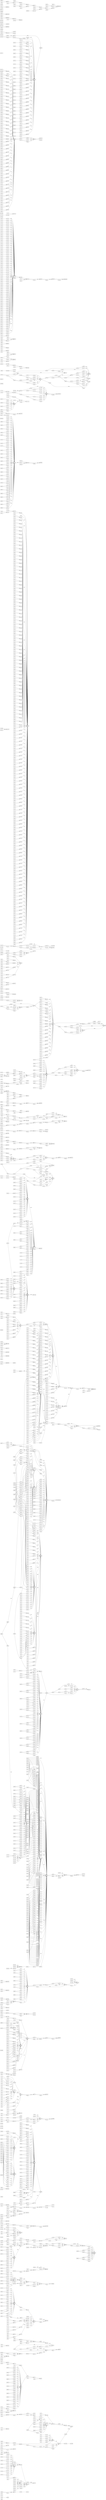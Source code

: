 digraph g { 
	rankdir = LR 
	0 [shape=box, label="0:688"] 
	1 [shape=box, label="1:2280"] 
	1 -> 2
	2 [shape=box, label="2:564"] 
	3 [shape=box, label="3:1722"] 
	4 [shape=box, label="4:2451"] 
	5 [shape=box, label="5:2699"] 
	5 -> 6
	5 -> 9
	6 [shape=box, label="6:215"] 
	6 -> 7
	7 [shape=box, label="7:379"] 
	7 -> 8
	8 [shape=box, label="8:1327"] 
	9 [shape=box, label="9:16"] 
	9 -> 6 [label="s=58"] 
	10 [shape=box, label="10:1370"] 
	10 -> 11
	11 [shape=box, label="11:739"] 
	12 [shape=box, label="12:145"] 
	12 -> 10
	13 [shape=box, label="13:140"] 
	13 -> 12
	14 [shape=box, label="14:1344"] 
	14 -> 12
	15 [shape=box, label="15:70"] 
	15 -> 10
	16 [shape=box, label="16:2872"] 
	17 [shape=box, label="17:87"] 
	17 -> 16
	18 [shape=box, label="18:69"] 
	18 -> 16
	19 [shape=box, label="19:1516"] 
	19 -> 20
	19 -> 21
	20 [shape=box, label="20:3170"] 
	21 [shape=box, label="21:3"] 
	21 -> 20 [label="s=3"] 
	22 [shape=box, label="22:490"] 
	23 [shape=box, label="23:15"] 
	23 -> 22
	24 [shape=box, label="24:227"] 
	24 -> 22
	25 [shape=box, label="25:2641"] 
	26 [shape=box, label="26:2125"] 
	27 [shape=box, label="27:76"] 
	27 -> 26
	28 [shape=box, label="28:19"] 
	28 -> 26
	29 [shape=box, label="29:848"] 
	29 -> 30
	29 -> 35
	30 [shape=box, label="30:198"] 
	30 -> 31
	30 -> 34
	31 [shape=box, label="31:93"] 
	31 -> 32
	31 -> 33
	32 [shape=box, label="32:43"] 
	33 [shape=box, label="33:46"] 
	34 [shape=box, label="34:70"] 
	34 -> 33 [label="s=-23"] 
	35 [shape=box, label="35:81"] 
	35 -> 30 [label="s=81"] 
	36 [shape=box, label="36:84"] 
	36 -> 29
	37 [shape=box, label="37:66"] 
	37 -> 29
	38 [shape=box, label="38:1275"] 
	39 [shape=box, label="39:224"] 
	39 -> 38
	40 [shape=box, label="40:720"] 
	40 -> 39
	41 [shape=box, label="41:70"] 
	41 -> 39
	42 [shape=box, label="42:70"] 
	42 -> 38
	43 [shape=box, label="43:98"] 
	44 [shape=box, label="44:3"] 
	44 -> 43
	45 [shape=box, label="45:15"] 
	45 -> 44
	46 [shape=box, label="46:42"] 
	46 -> 45
	47 [shape=box, label="47:78"] 
	47 -> 46
	48 [shape=box, label="48:322"] 
	48 -> 47
	49 [shape=box, label="49:101"] 
	49 -> 48
	50 [shape=box, label="50:106"] 
	50 -> 48
	51 [shape=box, label="51:70"] 
	51 -> 47
	52 [shape=box, label="52:70"] 
	52 -> 46
	53 [shape=box, label="53:72"] 
	53 -> 45
	54 [shape=box, label="54:70"] 
	54 -> 44
	55 [shape=box, label="55:70"] 
	55 -> 43
	56 [shape=box, label="56:4098"] 
	57 [shape=box, label="57:3016"] 
	58 [shape=box, label="58:96"] 
	58 -> 57
	59 [shape=box, label="59:18"] 
	59 -> 57
	60 [shape=box, label="60:97"] 
	60 -> 61
	60 -> 64
	61 [shape=box, label="61:57"] 
	61 -> 62
	61 -> 63
	62 [shape=box, label="62:389"] 
	63 [shape=box, label="63:37"] 
	63 -> 62 [label="s=37"] 
	64 [shape=box, label="64:3"] 
	64 -> 65
	64 -> 66
	65 [shape=box, label="65:3"] 
	65 -> 61 [label="s=6"] 
	66 [shape=box, label="66:3"] 
	66 -> 67
	66 -> 72
	67 [shape=box, label="67:3"] 
	67 -> 68
	67 -> 69
	68 [shape=box, label="68:3"] 
	68 -> 61 [label="s=12"] 
	69 [shape=box, label="69:111"] 
	69 -> 70
	69 -> 71
	70 [shape=box, label="70:70"] 
	70 -> 60 [label="s=50"] 
	71 [shape=box, label="71:3"] 
	71 -> 70 [label="s=3"] 
	72 [shape=box, label="72:41"] 
	72 -> 69 [label="s=38"] 
	73 [shape=box, label="73:8275"] 
	74 [shape=box, label="74:88"] 
	74 -> 73
	75 [shape=box, label="75:69"] 
	75 -> 73
	76 [shape=box, label="76:332"] 
	76 -> 77
	76 -> 80
	77 [shape=box, label="77:108"] 
	77 -> 78
	77 -> 79
	78 [shape=box, label="78:59"] 
	79 [shape=box, label="79:3"] 
	79 -> 78 [label="s=3"] 
	80 [shape=box, label="80:3"] 
	80 -> 77 [label="s=3"] 
	81 [shape=box, label="81:372"] 
	81 -> 76
	82 [shape=box, label="82:166"] 
	82 -> 81
	83 [shape=box, label="83:305"] 
	83 -> 81
	84 [shape=box, label="84:70"] 
	84 -> 76
	85 [shape=box, label="85:275"] 
	85 -> 86
	85 -> 87
	86 [shape=box, label="86:296"] 
	87 [shape=box, label="87:3"] 
	87 -> 86 [label="s=3"] 
	88 [shape=box, label="88:337"] 
	88 -> 85
	89 [shape=box, label="89:853"] 
	89 -> 90
	90 [shape=box, label="90:78"] 
	90 -> 10 [label="s=1230"] 
	91 [shape=box, label="91:141"] 
	91 -> 89
	92 [shape=box, label="92:73"] 
	92 -> 89
	93 [shape=box, label="93:250"] 
	93 -> 10 [label="s=1456"] 
	94 [shape=box, label="94:95"] 
	94 -> 95
	94 -> 110
	95 [shape=box, label="95:33"] 
	95 -> 96
	95 -> 109
	96 [shape=box, label="96:3"] 
	96 -> 97
	96 -> 106
	97 [shape=box, label="97:3"] 
	97 -> 98
	97 -> 105
	98 [shape=box, label="98:63"] 
	98 -> 99
	98 -> 104
	99 [shape=box, label="99:99"] 
	99 -> 100
	99 -> 103
	100 [shape=box, label="100:120"] 
	100 -> 101
	100 -> 102
	101 [shape=box, label="101:255"] 
	102 [shape=box, label="102:41"] 
	102 -> 101 [label="s=41"] 
	103 [shape=box, label="103:81"] 
	103 -> 100 [label="s=81"] 
	104 [shape=box, label="104:70"] 
	104 -> 100 [label="s=-29"] 
	105 [shape=box, label="105:3"] 
	105 -> 98 [label="s=3"] 
	106 [shape=box, label="106:3"] 
	106 -> 107
	106 -> 108
	107 [shape=box, label="107:3"] 
	107 -> 98 [label="s=3"] 
	108 [shape=box, label="108:3"] 
	108 -> 98 [label="s=3"] 
	109 [shape=box, label="109:3"] 
	109 -> 106 [label="s=0"] 
	110 [shape=box, label="110:3"] 
	110 -> 111
	110 -> 112
	111 [shape=box, label="111:3"] 
	111 -> 109 [label="s=-27"] 
	112 [shape=box, label="112:3"] 
	112 -> 109 [label="s=-27"] 
	113 [shape=box, label="113:851"] 
	113 -> 94
	114 [shape=box, label="114:70"] 
	114 -> 94
	115 [shape=box, label="115:1030"] 
	116 [shape=box, label="116:146"] 
	116 -> 117
	116 -> 122
	117 [shape=box, label="117:9"] 
	117 -> 118
	117 -> 121
	118 [shape=box, label="118:6"] 
	118 -> 119
	118 -> 120
	119 [shape=box, label="119:81"] 
	120 [shape=box, label="120:3"] 
	120 -> 119 [label="s=3"] 
	121 [shape=box, label="121:3"] 
	121 -> 119 [label="s=-3"] 
	122 [shape=box, label="122:3"] 
	122 -> 119 [label="s=-12"] 
	123 [shape=box, label="123:255"] 
	123 -> 116
	124 [shape=box, label="124:269"] 
	124 -> 123
	125 [shape=box, label="125:161"] 
	125 -> 124
	126 [shape=box, label="126:6"] 
	126 -> 124
	127 [shape=box, label="127:82"] 
	127 -> 126
	128 [shape=box, label="128:75"] 
	128 -> 126
	129 [shape=box, label="129:83"] 
	129 -> 128
	130 [shape=box, label="130:6"] 
	130 -> 128
	131 [shape=box, label="131:888"] 
	131 -> 130
	132 [shape=box, label="132:75"] 
	132 -> 130
	133 [shape=box, label="133:70"] 
	133 -> 123
	134 [shape=box, label="134:70"] 
	134 -> 116
	135 [shape=box, label="135:1979"] 
	136 [shape=box, label="136:276"] 
	137 [shape=box, label="137:163"] 
	137 -> 136
	138 [shape=box, label="138:323"] 
	138 -> 137
	139 [shape=box, label="139:184"] 
	139 -> 138
	140 [shape=box, label="140:4"] 
	140 -> 136
	141 [shape=box, label="141:66"] 
	141 -> 140
	142 [shape=box, label="142:70"] 
	142 -> 140
	143 [shape=box, label="143:107"] 
	143 -> 144
	143 -> 147
	144 [shape=box, label="144:153"] 
	144 -> 145
	144 -> 146
	145 [shape=box, label="145:199"] 
	146 [shape=box, label="146:3"] 
	146 -> 145 [label="s=99"] 
	147 [shape=box, label="147:3"] 
	147 -> 148
	147 -> 149
	148 [shape=box, label="148:3"] 
	148 -> 144 [label="s=6"] 
	149 [shape=box, label="149:3"] 
	149 -> 144 [label="s=6"] 
	150 [shape=box, label="150:129"] 
	150 -> 143
	151 [shape=box, label="151:749"] 
	151 -> 150
	152 [shape=box, label="152:68"] 
	152 -> 150
	153 [shape=box, label="153:70"] 
	153 -> 143
	154 [shape=box, label="154:176"] 
	154 -> 155
	154 -> 156
	155 [shape=box, label="155:148"] 
	155 -> 25 [label="s=4836"] 
	156 [shape=box, label="156:3"] 
	156 -> 155 [label="s=3"] 
	157 [shape=box, label="157:181"] 
	157 -> 154
	158 [shape=box, label="158:143"] 
	158 -> 157
	159 [shape=box, label="159:75"] 
	159 -> 158
	160 [shape=box, label="160:70"] 
	160 -> 157
	161 [shape=box, label="161:139"] 
	161 -> 154
	162 [shape=box, label="162:70"] 
	162 -> 161
	163 [shape=box, label="163:70"] 
	163 -> 161
	164 [shape=box, label="164:1846"] 
	165 [shape=box, label="165:74"] 
	165 -> 164
	166 [shape=box, label="166:111"] 
	166 -> 164
	167 [shape=box, label="167:3415"] 
	168 [shape=box, label="168:443"] 
	169 [shape=box, label="169:324"] 
	169 -> 168
	170 [shape=box, label="170:489"] 
	170 -> 169
	171 [shape=box, label="171:515"] 
	171 -> 172
	171 -> 179
	172 [shape=box, label="172:558"] 
	172 -> 173
	172 -> 178
	173 [shape=box, label="173:99"] 
	173 -> 174
	173 -> 177
	174 [shape=box, label="174:507"] 
	174 -> 175
	174 -> 176
	175 [shape=box, label="175:72"] 
	176 [shape=box, label="176:71"] 
	177 [shape=box, label="177:36"] 
	178 [shape=box, label="178:19"] 
	178 -> 173 [label="s=19"] 
	179 [shape=box, label="179:3"] 
	179 -> 172 [label="s=3"] 
	180 [shape=box, label="180:588"] 
	180 -> 171
	181 [shape=box, label="181:761"] 
	181 -> 180
	182 [shape=box, label="182:70"] 
	182 -> 180
	183 [shape=box, label="183:70"] 
	183 -> 171
	184 [shape=box, label="184:604"] 
	185 [shape=box, label="185:4601"] 
	186 [shape=box, label="186:84"] 
	186 -> 185
	187 [shape=box, label="187:1857"] 
	187 -> 185
	188 [shape=box, label="188:2087"] 
	189 [shape=box, label="189:553"] 
	190 [shape=box, label="190:78"] 
	190 -> 189
	191 [shape=box, label="191:72"] 
	191 -> 190
	192 [shape=box, label="192:75"] 
	192 -> 191
	193 [shape=box, label="193:84"] 
	193 -> 192
	194 [shape=box, label="194:530"] 
	194 -> 193
	195 [shape=box, label="195:349"] 
	195 -> 194
	196 [shape=box, label="196:61"] 
	196 -> 193
	197 [shape=box, label="197:70"] 
	197 -> 192
	198 [shape=box, label="198:70"] 
	198 -> 191
	199 [shape=box, label="199:70"] 
	199 -> 190
	200 [shape=box, label="200:70"] 
	200 -> 189
	201 [shape=box, label="201:1055"] 
	202 [shape=box, label="202:3009"] 
	203 [shape=box, label="203:2356"] 
	204 [shape=box, label="204:170"] 
	204 -> 205
	204 -> 206
	205 [shape=box, label="205:109"] 
	206 [shape=box, label="206:3"] 
	206 -> 205 [label="s=3"] 
	207 [shape=box, label="207:75"] 
	207 -> 204
	208 [shape=box, label="208:75"] 
	208 -> 207
	209 [shape=box, label="209:737"] 
	209 -> 208
	210 [shape=box, label="210:70"] 
	210 -> 207
	211 [shape=box, label="211:70"] 
	211 -> 204
	212 [shape=box, label="212:137"] 
	212 -> 213
	212 -> 220
	213 [shape=box, label="213:3"] 
	213 -> 214
	213 -> 219
	214 [shape=box, label="214:12"] 
	214 -> 215
	214 -> 218
	215 [shape=box, label="215:114"] 
	215 -> 216
	215 -> 217
	216 [shape=box, label="216:688"] 
	217 [shape=box, label="217:70"] 
	217 -> 216 [label="s=70"] 
	218 [shape=box, label="218:3"] 
	218 -> 215 [label="s=3"] 
	219 [shape=box, label="219:3"] 
	219 -> 218 [label="s=-9"] 
	220 [shape=box, label="220:3"] 
	220 -> 221
	220 -> 222
	221 [shape=box, label="221:3"] 
	221 -> 215 [label="s=-9"] 
	222 [shape=box, label="222:3"] 
	222 -> 215 [label="s=-9"] 
	223 [shape=box, label="223:178"] 
	223 -> 212
	224 [shape=box, label="224:14"] 
	224 -> 223
	225 [shape=box, label="225:25"] 
	225 -> 223
	226 [shape=box, label="226:70"] 
	226 -> 212
	227 [shape=box, label="227:309"] 
	227 -> 228
	227 -> 229
	228 [shape=box, label="228:62"] 
	229 [shape=box, label="229:42"] 
	230 [shape=box, label="230:3"] 
	230 -> 227
	231 [shape=box, label="231:17"] 
	231 -> 230
	232 [shape=box, label="232:116"] 
	232 -> 233
	232 -> 234
	233 [shape=box, label="233:82"] 
	233 -> 85 [label="s=185"] 
	234 [shape=box, label="234:3"] 
	234 -> 233 [label="s=3"] 
	235 [shape=box, label="235:113"] 
	235 -> 232
	236 [shape=box, label="236:86"] 
	236 -> 235
	237 [shape=box, label="237:557"] 
	238 [shape=box, label="238:76"] 
	238 -> 237
	239 [shape=box, label="239:475"] 
	239 -> 237
	240 [shape=box, label="240:78"] 
	240 -> 239
	241 [shape=box, label="241:2"] 
	241 -> 239
	242 [shape=box, label="242:8"] 
	242 -> 241
	243 [shape=box, label="243:3"] 
	243 -> 241
	244 [shape=box, label="244:584"] 
	244 -> 11 [label="s=498"] 
	245 [shape=box, label="245:569"] 
	246 [shape=box, label="246:116"] 
	246 -> 247
	246 -> 250
	247 [shape=box, label="247:9"] 
	247 -> 248
	247 -> 249
	248 [shape=box, label="248:224"] 
	249 [shape=box, label="249:3"] 
	249 -> 248 [label="s=3"] 
	250 [shape=box, label="250:3"] 
	250 -> 247 [label="s=3"] 
	251 [shape=box, label="251:195"] 
	251 -> 246
	252 [shape=box, label="252:583"] 
	252 -> 251
	253 [shape=box, label="253:70"] 
	253 -> 246
	254 [shape=box, label="254:489"] 
	254 -> 255
	254 -> 256
	255 [shape=box, label="255:3328"] 
	256 [shape=box, label="256:110"] 
	256 -> 254 [label="s=238"] 
	257 [shape=box, label="257:880"] 
	257 -> 254
	258 [shape=box, label="258:60"] 
	258 -> 254
	259 [shape=box, label="259:2034"] 
	259 -> 38 [label="s=1882"] 
	260 [shape=box, label="260:78"] 
	260 -> 259
	261 [shape=box, label="261:267"] 
	261 -> 259
	262 [shape=box, label="262:1655"] 
	263 [shape=box, label="263:125"] 
	263 -> 264
	263 -> 269
	264 [shape=box, label="264:24"] 
	264 -> 265
	264 -> 268
	265 [shape=box, label="265:81"] 
	265 -> 266
	265 -> 267
	266 [shape=box, label="266:230"] 
	267 [shape=box, label="267:70"] 
	267 -> 266 [label="s=169"] 
	268 [shape=box, label="268:3"] 
	268 -> 265 [label="s=3"] 
	269 [shape=box, label="269:3"] 
	269 -> 268 [label="s=-21"] 
	270 [shape=box, label="270:72"] 
	270 -> 263
	271 [shape=box, label="271:73"] 
	271 -> 270
	272 [shape=box, label="272:163"] 
	272 -> 271
	273 [shape=box, label="273:124"] 
	273 -> 272
	274 [shape=box, label="274:97"] 
	274 -> 272
	275 [shape=box, label="275:92"] 
	275 -> 271
	276 [shape=box, label="276:70"] 
	276 -> 270
	277 [shape=box, label="277:70"] 
	277 -> 263
	278 [shape=box, label="278:146"] 
	278 -> 90 [label="s=62"] 
	279 [shape=box, label="279:301"] 
	279 -> 280
	279 -> 283
	280 [shape=box, label="280:120"] 
	280 -> 281
	280 -> 282
	281 [shape=box, label="281:524"] 
	282 [shape=box, label="282:182"] 
	283 [shape=box, label="283:3"] 
	283 -> 284
	283 -> 285
	284 [shape=box, label="284:3"] 
	284 -> 280 [label="s=6"] 
	285 [shape=box, label="285:3"] 
	285 -> 280 [label="s=6"] 
	286 [shape=box, label="286:607"] 
	286 -> 279
	287 [shape=box, label="287:83"] 
	287 -> 279
	288 [shape=box, label="288:135"] 
	288 -> 90 [label="s=64"] 
	289 [shape=box, label="289:138"] 
	289 -> 90 [label="s=60"] 
	290 [shape=box, label="290:135"] 
	290 -> 90 [label="s=66"] 
	291 [shape=box, label="291:135"] 
	291 -> 90 [label="s=66"] 
	292 [shape=box, label="292:135"] 
	292 -> 90 [label="s=66"] 
	293 [shape=box, label="293:407"] 
	294 [shape=box, label="294:136"] 
	294 -> 293
	295 [shape=box, label="295:135"] 
	295 -> 90 [label="s=68"] 
	296 [shape=box, label="296:1148"] 
	297 [shape=box, label="297:7"] 
	297 -> 296
	298 [shape=box, label="298:69"] 
	298 -> 296
	299 [shape=box, label="299:85"] 
	299 -> 136 [label="s=70"] 
	300 [shape=box, label="300:145"] 
	300 -> 136 [label="s=79"] 
	301 [shape=box, label="301:6"] 
	301 -> 300
	302 [shape=box, label="302:3"] 
	302 -> 301
	303 [shape=box, label="303:3"] 
	303 -> 301
	304 [shape=box, label="304:3"] 
	304 -> 300
	305 [shape=box, label="305:143"] 
	305 -> 205 [label="s=62"] 
	306 [shape=box, label="306:155"] 
	306 -> 204 [label="s=123"] 
	307 [shape=box, label="307:173"] 
	308 [shape=box, label="308:137"] 
	308 -> 204 [label="s=123"] 
	309 [shape=box, label="309:135"] 
	309 -> 204 [label="s=123"] 
	310 [shape=box, label="310:99"] 
	310 -> 311
	310 -> 322
	311 [shape=box, label="311:12"] 
	311 -> 312
	311 -> 321
	312 [shape=box, label="312:12"] 
	312 -> 313
	312 -> 320
	313 [shape=box, label="313:12"] 
	313 -> 314
	313 -> 319
	314 [shape=box, label="314:9"] 
	314 -> 315
	314 -> 318
	315 [shape=box, label="315:48"] 
	315 -> 316
	315 -> 317
	316 [shape=box, label="316:122"] 
	317 [shape=box, label="317:3"] 
	317 -> 316 [label="s=3"] 
	318 [shape=box, label="318:3"] 
	318 -> 315 [label="s=3"] 
	319 [shape=box, label="319:3"] 
	319 -> 315 [label="s=-6"] 
	320 [shape=box, label="320:3"] 
	320 -> 313 [label="s=3"] 
	321 [shape=box, label="321:3"] 
	321 -> 315 [label="s=-30"] 
	322 [shape=box, label="322:3"] 
	322 -> 311 [label="s=3"] 
	323 [shape=box, label="323:396"] 
	323 -> 310
	324 [shape=box, label="324:359"] 
	324 -> 323
	325 [shape=box, label="325:96"] 
	325 -> 323
	326 [shape=box, label="326:70"] 
	326 -> 310
	327 [shape=box, label="327:2308"] 
	327 -> 204 [label="s=123"] 
	328 [shape=box, label="328:872"] 
	328 -> 327
	329 [shape=box, label="329:135"] 
	329 -> 204 [label="s=123"] 
	330 [shape=box, label="330:67"] 
	330 -> 331
	330 -> 332
	331 [shape=box, label="331:3"] 
	331 -> 311 [label="s=3"] 
	332 [shape=box, label="332:3"] 
	332 -> 311 [label="s=3"] 
	333 [shape=box, label="333:67"] 
	333 -> 334
	333 -> 335
	334 [shape=box, label="334:3"] 
	334 -> 311 [label="s=3"] 
	335 [shape=box, label="335:3"] 
	335 -> 311 [label="s=3"] 
	336 [shape=box, label="336:67"] 
	336 -> 337
	336 -> 338
	337 [shape=box, label="337:3"] 
	337 -> 311 [label="s=3"] 
	338 [shape=box, label="338:3"] 
	338 -> 311 [label="s=3"] 
	339 [shape=box, label="339:67"] 
	339 -> 340
	339 -> 341
	340 [shape=box, label="340:3"] 
	340 -> 311 [label="s=3"] 
	341 [shape=box, label="341:3"] 
	341 -> 311 [label="s=3"] 
	342 [shape=box, label="342:67"] 
	342 -> 343
	342 -> 344
	343 [shape=box, label="343:3"] 
	343 -> 311 [label="s=3"] 
	344 [shape=box, label="344:3"] 
	344 -> 311 [label="s=3"] 
	345 [shape=box, label="345:67"] 
	345 -> 346
	345 -> 347
	346 [shape=box, label="346:3"] 
	346 -> 311 [label="s=3"] 
	347 [shape=box, label="347:3"] 
	347 -> 311 [label="s=3"] 
	348 [shape=box, label="348:105"] 
	348 -> 87 [label="s=-36"] 
	349 [shape=box, label="349:67"] 
	349 -> 350
	349 -> 351
	350 [shape=box, label="350:3"] 
	350 -> 311 [label="s=3"] 
	351 [shape=box, label="351:3"] 
	351 -> 311 [label="s=3"] 
	352 [shape=box, label="352:3373"] 
	353 [shape=box, label="353:75"] 
	353 -> 352
	354 [shape=box, label="354:79"] 
	354 -> 352
	355 [shape=box, label="355:67"] 
	355 -> 356
	355 -> 357
	356 [shape=box, label="356:3"] 
	356 -> 311 [label="s=3"] 
	357 [shape=box, label="357:3"] 
	357 -> 311 [label="s=3"] 
	358 [shape=box, label="358:67"] 
	358 -> 359
	358 -> 360
	359 [shape=box, label="359:3"] 
	359 -> 311 [label="s=3"] 
	360 [shape=box, label="360:3"] 
	360 -> 311 [label="s=3"] 
	361 [shape=box, label="361:2387"] 
	362 [shape=box, label="362:84"] 
	362 -> 361
	363 [shape=box, label="363:76"] 
	363 -> 361
	364 [shape=box, label="364:559"] 
	364 -> 204 [label="s=128"] 
	365 [shape=box, label="365:135"] 
	365 -> 136 [label="s=74"] 
	366 [shape=box, label="366:71"] 
	366 -> 367
	366 -> 376
	367 [shape=box, label="367:6"] 
	367 -> 368
	367 -> 375
	368 [shape=box, label="368:36"] 
	368 -> 369
	368 -> 370
	369 [shape=box, label="369:94"] 
	370 [shape=box, label="370:3"] 
	370 -> 371
	370 -> 372
	371 [shape=box, label="371:39"] 
	372 [shape=box, label="372:3"] 
	372 -> 373
	372 -> 374
	373 [shape=box, label="373:3"] 
	373 -> 371 [label="s=6"] 
	374 [shape=box, label="374:3"] 
	374 -> 369 [label="s=9"] 
	375 [shape=box, label="375:3"] 
	375 -> 368 [label="s=3"] 
	376 [shape=box, label="376:3"] 
	376 -> 368 [label="s=-3"] 
	377 [shape=box, label="377:72"] 
	377 -> 366
	378 [shape=box, label="378:180"] 
	378 -> 377
	379 [shape=box, label="379:287"] 
	379 -> 378
	380 [shape=box, label="380:82"] 
	380 -> 379
	381 [shape=box, label="381:70"] 
	381 -> 378
	382 [shape=box, label="382:70"] 
	382 -> 377
	383 [shape=box, label="383:70"] 
	383 -> 366
	384 [shape=box, label="384:135"] 
	384 -> 136 [label="s=74"] 
	385 [shape=box, label="385:3680"] 
	385 -> 386
	386 [shape=box, label="386:807"] 
	387 [shape=box, label="387:434"] 
	387 -> 385
	388 [shape=box, label="388:141"] 
	388 -> 385
	389 [shape=box, label="389:160"] 
	389 -> 390
	389 -> 393
	390 [shape=box, label="390:54"] 
	390 -> 391
	390 -> 392
	391 [shape=box, label="391:129"] 
	391 -> 70 [label="s=21"] 
	392 [shape=box, label="392:3"] 
	392 -> 391 [label="s=3"] 
	393 [shape=box, label="393:3"] 
	393 -> 390 [label="s=3"] 
	394 [shape=box, label="394:26"] 
	394 -> 389
	395 [shape=box, label="395:8"] 
	395 -> 389
	396 [shape=box, label="396:102"] 
	397 [shape=box, label="397:555"] 
	397 -> 398
	397 -> 402
	398 [shape=box, label="398:774"] 
	398 -> 399
	399 [shape=box, label="399:144"] 
	399 -> 400
	399 -> 401
	400 [shape=box, label="400:75"] 
	400 -> 61 [label="s=-36"] 
	401 [shape=box, label="401:70"] 
	401 -> 400 [label="s=70"] 
	402 [shape=box, label="402:3"] 
	402 -> 403
	402 -> 404
	403 [shape=box, label="403:3"] 
	403 -> 398 [label="s=6"] 
	404 [shape=box, label="404:3"] 
	404 -> 398 [label="s=6"] 
	405 [shape=box, label="405:2856"] 
	406 [shape=box, label="406:9"] 
	406 -> 405
	407 [shape=box, label="407:43"] 
	407 -> 405
	408 [shape=box, label="408:90"] 
	408 -> 409
	408 -> 413
	409 [shape=box, label="409:270"] 
	409 -> 410
	409 -> 412
	410 [shape=box, label="410:1322"] 
	410 -> 411
	411 [shape=box, label="411:506"] 
	412 [shape=box, label="412:198"] 
	412 -> 25 [label="s=4819"] 
	413 [shape=box, label="413:3"] 
	413 -> 414
	413 -> 417
	414 [shape=box, label="414:3"] 
	414 -> 415
	414 -> 416
	415 [shape=box, label="415:3"] 
	415 -> 409 [label="s=9"] 
	416 [shape=box, label="416:3"] 
	416 -> 409 [label="s=9"] 
	417 [shape=box, label="417:3"] 
	417 -> 418
	417 -> 421
	418 [shape=box, label="418:9"] 
	418 -> 419
	418 -> 420
	419 [shape=box, label="419:1"] 
	420 [shape=box, label="420:39"] 
	420 -> 409 [label="s=54"] 
	421 [shape=box, label="421:3"] 
	421 -> 418 [label="s=3"] 
	422 [shape=box, label="422:290"] 
	422 -> 408
	423 [shape=box, label="423:117"] 
	423 -> 422
	424 [shape=box, label="424:96"] 
	424 -> 423
	425 [shape=box, label="425:6"] 
	425 -> 423
	426 [shape=box, label="426:70"] 
	426 -> 408
	427 [shape=box, label="427:97"] 
	427 -> 368 [label="s=-11"] 
	428 [shape=box, label="428:3590"] 
	429 [shape=box, label="429:281"] 
	429 -> 428
	430 [shape=box, label="430:65"] 
	430 -> 428
	431 [shape=box, label="431:86"] 
	431 -> 432
	431 -> 435
	432 [shape=box, label="432:144"] 
	432 -> 433
	432 -> 434
	433 [shape=box, label="433:704"] 
	434 [shape=box, label="434:70"] 
	434 -> 433 [label="s=167"] 
	435 [shape=box, label="435:3"] 
	435 -> 436
	435 -> 441
	436 [shape=box, label="436:3"] 
	436 -> 437
	436 -> 438
	437 [shape=box, label="437:3"] 
	437 -> 432 [label="s=9"] 
	438 [shape=box, label="438:3"] 
	438 -> 439
	438 -> 440
	439 [shape=box, label="439:3"] 
	439 -> 432 [label="s=12"] 
	440 [shape=box, label="440:3"] 
	440 -> 432 [label="s=12"] 
	441 [shape=box, label="441:3"] 
	441 -> 442
	441 -> 445
	442 [shape=box, label="442:3"] 
	442 -> 443
	442 -> 444
	443 [shape=box, label="443:3"] 
	443 -> 432 [label="s=12"] 
	444 [shape=box, label="444:3"] 
	444 -> 432 [label="s=12"] 
	445 [shape=box, label="445:3"] 
	445 -> 444 [label="s=0"] 
	446 [shape=box, label="446:75"] 
	446 -> 431
	447 [shape=box, label="447:183"] 
	447 -> 446
	448 [shape=box, label="448:88"] 
	448 -> 447
	449 [shape=box, label="449:121"] 
	449 -> 448
	450 [shape=box, label="450:70"] 
	450 -> 449
	451 [shape=box, label="451:70"] 
	451 -> 449
	452 [shape=box, label="452:70"] 
	452 -> 446
	453 [shape=box, label="453:70"] 
	453 -> 431
	454 [shape=box, label="454:1707"] 
	455 [shape=box, label="455:178"] 
	455 -> 454
	456 [shape=box, label="456:69"] 
	456 -> 454
	457 [shape=box, label="457:906"] 
	458 [shape=box, label="458:145"] 
	458 -> 457
	459 [shape=box, label="459:266"] 
	459 -> 457
	460 [shape=box, label="460:2494"] 
	461 [shape=box, label="461:74"] 
	461 -> 462
	461 -> 477
	462 [shape=box, label="462:27"] 
	462 -> 463
	462 -> 474
	463 [shape=box, label="463:3"] 
	463 -> 464
	463 -> 473
	464 [shape=box, label="464:15"] 
	464 -> 465
	464 -> 472
	465 [shape=box, label="465:84"] 
	465 -> 466
	465 -> 471
	466 [shape=box, label="466:108"] 
	466 -> 467
	466 -> 470
	467 [shape=box, label="467:87"] 
	467 -> 468
	467 -> 469
	468 [shape=box, label="468:403"] 
	469 [shape=box, label="469:49"] 
	469 -> 468 [label="s=162"] 
	470 [shape=box, label="470:3"] 
	470 -> 467 [label="s=3"] 
	471 [shape=box, label="471:70"] 
	471 -> 466 [label="s=70"] 
	472 [shape=box, label="472:34"] 
	472 -> 465 [label="s=34"] 
	473 [shape=box, label="473:3"] 
	473 -> 464 [label="s=3"] 
	474 [shape=box, label="474:3"] 
	474 -> 475
	474 -> 476
	475 [shape=box, label="475:3"] 
	475 -> 464 [label="s=3"] 
	476 [shape=box, label="476:3"] 
	476 -> 464 [label="s=3"] 
	477 [shape=box, label="477:3"] 
	477 -> 476 [label="s=-27"] 
	478 [shape=box, label="478:72"] 
	478 -> 461
	479 [shape=box, label="479:954"] 
	479 -> 478
	480 [shape=box, label="480:130"] 
	480 -> 478
	481 [shape=box, label="481:64"] 
	481 -> 480
	482 [shape=box, label="482:64"] 
	482 -> 480
	483 [shape=box, label="483:70"] 
	483 -> 461
	484 [shape=box, label="484:67"] 
	484 -> 461 [label="s=67"] 
	485 [shape=box, label="485:70"] 
	485 -> 484
	486 [shape=box, label="486:70"] 
	486 -> 484
	487 [shape=box, label="487:1571"] 
	487 -> 488
	488 [shape=box, label="488:92"] 
	489 [shape=box, label="489:74"] 
	489 -> 487
	490 [shape=box, label="490:74"] 
	490 -> 487
	491 [shape=box, label="491:67"] 
	491 -> 461 [label="s=67"] 
	492 [shape=box, label="492:70"] 
	492 -> 491
	493 [shape=box, label="493:70"] 
	493 -> 491
	494 [shape=box, label="494:67"] 
	494 -> 461 [label="s=67"] 
	495 [shape=box, label="495:70"] 
	495 -> 494
	496 [shape=box, label="496:70"] 
	496 -> 494
	497 [shape=box, label="497:67"] 
	497 -> 461 [label="s=67"] 
	498 [shape=box, label="498:70"] 
	498 -> 497
	499 [shape=box, label="499:70"] 
	499 -> 497
	500 [shape=box, label="500:67"] 
	500 -> 461 [label="s=67"] 
	501 [shape=box, label="501:70"] 
	501 -> 500
	502 [shape=box, label="502:70"] 
	502 -> 500
	503 [shape=box, label="503:67"] 
	503 -> 461 [label="s=67"] 
	504 [shape=box, label="504:70"] 
	504 -> 503
	505 [shape=box, label="505:70"] 
	505 -> 503
	506 [shape=box, label="506:255"] 
	507 [shape=box, label="507:1119"] 
	507 -> 506
	508 [shape=box, label="508:70"] 
	508 -> 506
	509 [shape=box, label="509:297"] 
	510 [shape=box, label="510:70"] 
	510 -> 509
	511 [shape=box, label="511:141"] 
	511 -> 510
	512 [shape=box, label="512:70"] 
	512 -> 509
	513 [shape=box, label="513:70"] 
	513 -> 512
	514 [shape=box, label="514:82"] 
	514 -> 171 [label="s=323"] 
	515 [shape=box, label="515:930"] 
	516 [shape=box, label="516:574"] 
	516 -> 515
	517 [shape=box, label="517:89"] 
	518 [shape=box, label="518:232"] 
	518 -> 517
	519 [shape=box, label="519:90"] 
	519 -> 518
	520 [shape=box, label="520:103"] 
	520 -> 518
	521 [shape=box, label="521:3"] 
	521 -> 517
	522 [shape=box, label="522:44"] 
	522 -> 521
	523 [shape=box, label="523:44"] 
	523 -> 521
	524 [shape=box, label="524:92"] 
	524 -> 525
	524 -> 534
	525 [shape=box, label="525:3"] 
	525 -> 526
	525 -> 533
	526 [shape=box, label="526:30"] 
	526 -> 527
	526 -> 532
	527 [shape=box, label="527:51"] 
	527 -> 528
	527 -> 531
	528 [shape=box, label="528:96"] 
	528 -> 529
	528 -> 530
	529 [shape=box, label="529:142"] 
	530 [shape=box, label="530:80"] 
	530 -> 529 [label="s=28"] 
	531 [shape=box, label="531:3"] 
	531 -> 528 [label="s=3"] 
	532 [shape=box, label="532:3"] 
	532 -> 527 [label="s=3"] 
	533 [shape=box, label="533:3"] 
	533 -> 527 [label="s=-27"] 
	534 [shape=box, label="534:3"] 
	534 -> 535
	534 -> 536
	535 [shape=box, label="535:3"] 
	535 -> 527 [label="s=-27"] 
	536 [shape=box, label="536:3"] 
	536 -> 527 [label="s=-27"] 
	537 [shape=box, label="537:826"] 
	537 -> 524
	538 [shape=box, label="538:70"] 
	538 -> 524
	539 [shape=box, label="539:167"] 
	539 -> 540
	539 -> 545
	540 [shape=box, label="540:93"] 
	540 -> 541
	540 -> 544
	541 [shape=box, label="541:75"] 
	541 -> 542
	541 -> 543
	542 [shape=box, label="542:5491"] 
	543 [shape=box, label="543:42"] 
	543 -> 542 [label="s=125"] 
	544 [shape=box, label="544:70"] 
	544 -> 542 [label="s=-5"] 
	545 [shape=box, label="545:3"] 
	545 -> 540 [label="s=3"] 
	546 [shape=box, label="546:2207"] 
	546 -> 539
	547 [shape=box, label="547:70"] 
	547 -> 539
	548 [shape=box, label="548:2581"] 
	549 [shape=box, label="549:82"] 
	549 -> 548
	550 [shape=box, label="550:35"] 
	550 -> 548
	551 [shape=box, label="551:83"] 
	551 -> 552
	551 -> 557
	552 [shape=box, label="552:12"] 
	552 -> 553
	552 -> 554
	553 [shape=box, label="553:1653"] 
	554 [shape=box, label="554:3"] 
	554 -> 555
	554 -> 556
	555 [shape=box, label="555:3"] 
	555 -> 553 [label="s=6"] 
	556 [shape=box, label="556:3"] 
	556 -> 553 [label="s=6"] 
	557 [shape=box, label="557:3"] 
	557 -> 552 [label="s=3"] 
	558 [shape=box, label="558:270"] 
	558 -> 551
	559 [shape=box, label="559:448"] 
	559 -> 558
	560 [shape=box, label="560:70"] 
	560 -> 559
	561 [shape=box, label="561:70"] 
	561 -> 559
	562 [shape=box, label="562:70"] 
	562 -> 558
	563 [shape=box, label="563:70"] 
	563 -> 551
	564 [shape=box, label="564:1761"] 
	565 [shape=box, label="565:164"] 
	565 -> 564
	566 [shape=box, label="566:18"] 
	566 -> 564
	567 [shape=box, label="567:67"] 
	567 -> 415 [label="s=-31"] 
	568 [shape=box, label="568:28"] 
	568 -> 567
	569 [shape=box, label="569:67"] 
	569 -> 415 [label="s=-31"] 
	570 [shape=box, label="570:5"] 
	570 -> 569
	571 [shape=box, label="571:67"] 
	571 -> 415 [label="s=-31"] 
	572 [shape=box, label="572:5"] 
	572 -> 571
	573 [shape=box, label="573:67"] 
	573 -> 415 [label="s=-31"] 
	574 [shape=box, label="574:5"] 
	574 -> 573
	575 [shape=box, label="575:67"] 
	575 -> 415 [label="s=-31"] 
	576 [shape=box, label="576:5"] 
	576 -> 575
	577 [shape=box, label="577:67"] 
	577 -> 578
	577 -> 581
	578 [shape=box, label="578:3"] 
	578 -> 579
	578 -> 580
	579 [shape=box, label="579:3"] 
	579 -> 507 [label="s=1049"] 
	580 [shape=box, label="580:3"] 
	580 -> 507 [label="s=1049"] 
	581 [shape=box, label="581:3"] 
	581 -> 582
	581 -> 583
	582 [shape=box, label="582:3"] 
	582 -> 507 [label="s=1049"] 
	583 [shape=box, label="583:3"] 
	583 -> 507 [label="s=1049"] 
	584 [shape=box, label="584:67"] 
	584 -> 585
	584 -> 588
	585 [shape=box, label="585:3"] 
	585 -> 586
	585 -> 587
	586 [shape=box, label="586:3"] 
	586 -> 507 [label="s=1049"] 
	587 [shape=box, label="587:3"] 
	587 -> 507 [label="s=1049"] 
	588 [shape=box, label="588:3"] 
	588 -> 589
	588 -> 590
	589 [shape=box, label="589:3"] 
	589 -> 507 [label="s=1049"] 
	590 [shape=box, label="590:3"] 
	590 -> 507 [label="s=1049"] 
	591 [shape=box, label="591:199"] 
	591 -> 76 [label="s=431"] 
	592 [shape=box, label="592:67"] 
	592 -> 593
	592 -> 596
	593 [shape=box, label="593:3"] 
	593 -> 594
	593 -> 595
	594 [shape=box, label="594:3"] 
	594 -> 507 [label="s=1049"] 
	595 [shape=box, label="595:3"] 
	595 -> 507 [label="s=1049"] 
	596 [shape=box, label="596:3"] 
	596 -> 597
	596 -> 598
	597 [shape=box, label="597:3"] 
	597 -> 507 [label="s=1049"] 
	598 [shape=box, label="598:3"] 
	598 -> 507 [label="s=1049"] 
	599 [shape=box, label="599:67"] 
	599 -> 600
	599 -> 603
	600 [shape=box, label="600:3"] 
	600 -> 601
	600 -> 602
	601 [shape=box, label="601:3"] 
	601 -> 507 [label="s=1049"] 
	602 [shape=box, label="602:3"] 
	602 -> 507 [label="s=1049"] 
	603 [shape=box, label="603:3"] 
	603 -> 604
	603 -> 605
	604 [shape=box, label="604:3"] 
	604 -> 507 [label="s=1049"] 
	605 [shape=box, label="605:3"] 
	605 -> 507 [label="s=1049"] 
	606 [shape=box, label="606:67"] 
	606 -> 607
	606 -> 610
	607 [shape=box, label="607:3"] 
	607 -> 608
	607 -> 609
	608 [shape=box, label="608:3"] 
	608 -> 507 [label="s=1049"] 
	609 [shape=box, label="609:3"] 
	609 -> 507 [label="s=1049"] 
	610 [shape=box, label="610:3"] 
	610 -> 611
	610 -> 612
	611 [shape=box, label="611:3"] 
	611 -> 507 [label="s=1049"] 
	612 [shape=box, label="612:3"] 
	612 -> 507 [label="s=1049"] 
	613 [shape=box, label="613:695"] 
	614 [shape=box, label="614:190"] 
	614 -> 613
	615 [shape=box, label="615:5"] 
	615 -> 613
	616 [shape=box, label="616:77"] 
	616 -> 94 [label="s=44"] 
	617 [shape=box, label="617:907"] 
	617 -> 618
	618 [shape=box, label="618:182"] 
	618 -> 619
	618 -> 626
	619 [shape=box, label="619:121"] 
	619 -> 620
	619 -> 625
	620 [shape=box, label="620:137"] 
	620 -> 621
	620 -> 624
	621 [shape=box, label="621:73"] 
	621 -> 622
	621 -> 623
	622 [shape=box, label="622:278"] 
	623 [shape=box, label="623:35"] 
	624 [shape=box, label="624:70"] 
	624 -> 623 [label="s=38"] 
	625 [shape=box, label="625:70"] 
	625 -> 620 [label="s=70"] 
	626 [shape=box, label="626:70"] 
	626 -> 619 [label="s=70"] 
	627 [shape=box, label="627:3621"] 
	628 [shape=box, label="628:73"] 
	628 -> 629
	628 -> 638
	629 [shape=box, label="629:24"] 
	629 -> 630
	629 -> 637
	630 [shape=box, label="630:87"] 
	630 -> 631
	630 -> 636
	631 [shape=box, label="631:90"] 
	631 -> 632
	631 -> 635
	632 [shape=box, label="632:72"] 
	632 -> 633
	632 -> 634
	633 [shape=box, label="633:110"] 
	634 [shape=box, label="634:8"] 
	634 -> 633 [label="s=88"] 
	635 [shape=box, label="635:70"] 
	635 -> 633 [label="s=78"] 
	636 [shape=box, label="636:70"] 
	636 -> 631 [label="s=70"] 
	637 [shape=box, label="637:3"] 
	637 -> 630 [label="s=3"] 
	638 [shape=box, label="638:3"] 
	638 -> 629 [label="s=3"] 
	639 [shape=box, label="639:1031"] 
	639 -> 628
	640 [shape=box, label="640:70"] 
	640 -> 628
	641 [shape=box, label="641:91"] 
	641 -> 378 [label="s=133"] 
	642 [shape=box, label="642:81"] 
	642 -> 641
	643 [shape=box, label="643:70"] 
	643 -> 641
	644 [shape=box, label="644:67"] 
	644 -> 641 [label="s=67"] 
	645 [shape=box, label="645:70"] 
	645 -> 644
	646 [shape=box, label="646:70"] 
	646 -> 644
	647 [shape=box, label="647:67"] 
	647 -> 641 [label="s=67"] 
	648 [shape=box, label="648:70"] 
	648 -> 647
	649 [shape=box, label="649:70"] 
	649 -> 647
	650 [shape=box, label="650:67"] 
	650 -> 641 [label="s=67"] 
	651 [shape=box, label="651:70"] 
	651 -> 650
	652 [shape=box, label="652:70"] 
	652 -> 650
	653 [shape=box, label="653:67"] 
	653 -> 641 [label="s=67"] 
	654 [shape=box, label="654:70"] 
	654 -> 653
	655 [shape=box, label="655:70"] 
	655 -> 653
	656 [shape=box, label="656:67"] 
	656 -> 641 [label="s=67"] 
	657 [shape=box, label="657:70"] 
	657 -> 656
	658 [shape=box, label="658:70"] 
	658 -> 656
	659 [shape=box, label="659:67"] 
	659 -> 641 [label="s=67"] 
	660 [shape=box, label="660:70"] 
	660 -> 659
	661 [shape=box, label="661:70"] 
	661 -> 659
	662 [shape=box, label="662:67"] 
	662 -> 641 [label="s=67"] 
	663 [shape=box, label="663:70"] 
	663 -> 662
	664 [shape=box, label="664:70"] 
	664 -> 662
	665 [shape=box, label="665:67"] 
	665 -> 641 [label="s=67"] 
	666 [shape=box, label="666:70"] 
	666 -> 665
	667 [shape=box, label="667:70"] 
	667 -> 665
	668 [shape=box, label="668:67"] 
	668 -> 641 [label="s=67"] 
	669 [shape=box, label="669:70"] 
	669 -> 668
	670 [shape=box, label="670:70"] 
	670 -> 668
	671 [shape=box, label="671:67"] 
	671 -> 641 [label="s=67"] 
	672 [shape=box, label="672:70"] 
	672 -> 671
	673 [shape=box, label="673:70"] 
	673 -> 671
	674 [shape=box, label="674:67"] 
	674 -> 641 [label="s=67"] 
	675 [shape=box, label="675:70"] 
	675 -> 674
	676 [shape=box, label="676:70"] 
	676 -> 674
	677 [shape=box, label="677:67"] 
	677 -> 641 [label="s=67"] 
	678 [shape=box, label="678:70"] 
	678 -> 677
	679 [shape=box, label="679:70"] 
	679 -> 677
	680 [shape=box, label="680:67"] 
	680 -> 641 [label="s=67"] 
	681 [shape=box, label="681:70"] 
	681 -> 680
	682 [shape=box, label="682:70"] 
	682 -> 680
	683 [shape=box, label="683:67"] 
	683 -> 641 [label="s=67"] 
	684 [shape=box, label="684:70"] 
	684 -> 683
	685 [shape=box, label="685:70"] 
	685 -> 683
	686 [shape=box, label="686:67"] 
	686 -> 641 [label="s=67"] 
	687 [shape=box, label="687:70"] 
	687 -> 686
	688 [shape=box, label="688:70"] 
	688 -> 686
	689 [shape=box, label="689:67"] 
	689 -> 641 [label="s=67"] 
	690 [shape=box, label="690:70"] 
	690 -> 689
	691 [shape=box, label="691:70"] 
	691 -> 689
	692 [shape=box, label="692:929"] 
	693 [shape=box, label="693:1903"] 
	694 [shape=box, label="694:10"] 
	694 -> 693
	695 [shape=box, label="695:73"] 
	695 -> 693
	696 [shape=box, label="696:93"] 
	696 -> 641 [label="s=66"] 
	697 [shape=box, label="697:70"] 
	697 -> 696
	698 [shape=box, label="698:70"] 
	698 -> 696
	699 [shape=box, label="699:67"] 
	699 -> 246 [label="s=68"] 
	700 [shape=box, label="700:70"] 
	700 -> 699
	701 [shape=box, label="701:70"] 
	701 -> 699
	702 [shape=box, label="702:67"] 
	702 -> 246 [label="s=68"] 
	703 [shape=box, label="703:70"] 
	703 -> 702
	704 [shape=box, label="704:70"] 
	704 -> 702
	705 [shape=box, label="705:67"] 
	705 -> 246 [label="s=68"] 
	706 [shape=box, label="706:70"] 
	706 -> 705
	707 [shape=box, label="707:70"] 
	707 -> 705
	708 [shape=box, label="708:67"] 
	708 -> 246 [label="s=68"] 
	709 [shape=box, label="709:70"] 
	709 -> 708
	710 [shape=box, label="710:70"] 
	710 -> 708
	711 [shape=box, label="711:119"] 
	711 -> 712
	711 -> 713
	712 [shape=box, label="712:268"] 
	713 [shape=box, label="713:3"] 
	713 -> 712 [label="s=200"] 
	714 [shape=box, label="714:355"] 
	714 -> 711
	715 [shape=box, label="715:70"] 
	715 -> 711
	716 [shape=box, label="716:67"] 
	716 -> 699 [label="s=63"] 
	717 [shape=box, label="717:3"] 
	717 -> 716
	718 [shape=box, label="718:3"] 
	718 -> 716
	719 [shape=box, label="719:67"] 
	719 -> 699 [label="s=63"] 
	720 [shape=box, label="720:3"] 
	720 -> 719
	721 [shape=box, label="721:3"] 
	721 -> 719
	722 [shape=box, label="722:67"] 
	722 -> 699 [label="s=63"] 
	723 [shape=box, label="723:3"] 
	723 -> 722
	724 [shape=box, label="724:3"] 
	724 -> 722
	725 [shape=box, label="725:67"] 
	725 -> 699 [label="s=63"] 
	726 [shape=box, label="726:3"] 
	726 -> 725
	727 [shape=box, label="727:3"] 
	727 -> 725
	728 [shape=box, label="728:67"] 
	728 -> 699 [label="s=63"] 
	729 [shape=box, label="729:3"] 
	729 -> 728
	730 [shape=box, label="730:3"] 
	730 -> 728
	731 [shape=box, label="731:122"] 
	731 -> 732
	731 -> 743
	732 [shape=box, label="732:3"] 
	732 -> 733
	732 -> 742
	733 [shape=box, label="733:24"] 
	733 -> 734
	733 -> 739
	734 [shape=box, label="734:3"] 
	734 -> 735
	734 -> 738
	735 [shape=box, label="735:6"] 
	735 -> 736
	735 -> 737
	736 [shape=box, label="736:170"] 
	737 [shape=box, label="737:49"] 
	737 -> 736 [label="s=131"] 
	738 [shape=box, label="738:3"] 
	738 -> 736 [label="s=-3"] 
	739 [shape=box, label="739:3"] 
	739 -> 740
	739 -> 741
	740 [shape=box, label="740:3"] 
	740 -> 737 [label="s=-3"] 
	741 [shape=box, label="741:3"] 
	741 -> 737 [label="s=-3"] 
	742 [shape=box, label="742:3"] 
	742 -> 735 [label="s=-24"] 
	743 [shape=box, label="743:3"] 
	743 -> 744
	743 -> 745
	744 [shape=box, label="744:3"] 
	744 -> 733 [label="s=3"] 
	745 [shape=box, label="745:3"] 
	745 -> 735 [label="s=-24"] 
	746 [shape=box, label="746:150"] 
	746 -> 731
	747 [shape=box, label="747:75"] 
	747 -> 746
	748 [shape=box, label="748:236"] 
	748 -> 747
	749 [shape=box, label="749:59"] 
	749 -> 747
	750 [shape=box, label="750:70"] 
	750 -> 746
	751 [shape=box, label="751:66"] 
	751 -> 731
	752 [shape=box, label="752:67"] 
	752 -> 699 [label="s=63"] 
	753 [shape=box, label="753:3"] 
	753 -> 752
	754 [shape=box, label="754:3"] 
	754 -> 752
	755 [shape=box, label="755:67"] 
	755 -> 699 [label="s=63"] 
	756 [shape=box, label="756:3"] 
	756 -> 755
	757 [shape=box, label="757:3"] 
	757 -> 755
	758 [shape=box, label="758:309"] 
	758 -> 759
	758 -> 764
	759 [shape=box, label="759:3"] 
	759 -> 760
	759 -> 763
	760 [shape=box, label="760:3"] 
	760 -> 761
	760 -> 762
	761 [shape=box, label="761:3"] 
	761 -> 521 [label="s=38"] 
	762 [shape=box, label="762:69"] 
	763 [shape=box, label="763:23"] 
	764 [shape=box, label="764:3"] 
	764 -> 765
	764 -> 776
	765 [shape=box, label="765:3"] 
	765 -> 766
	765 -> 771
	766 [shape=box, label="766:3"] 
	766 -> 767
	766 -> 768
	767 [shape=box, label="767:3"] 
	767 -> 517 [label="s=50"] 
	768 [shape=box, label="768:3"] 
	768 -> 769
	768 -> 770
	769 [shape=box, label="769:3"] 
	769 -> 517 [label="s=53"] 
	770 [shape=box, label="770:3"] 
	770 -> 517 [label="s=53"] 
	771 [shape=box, label="771:3"] 
	771 -> 772
	771 -> 775
	772 [shape=box, label="772:3"] 
	772 -> 773
	772 -> 774
	773 [shape=box, label="773:3"] 
	773 -> 517 [label="s=53"] 
	774 [shape=box, label="774:3"] 
	774 -> 762 [label="s=9"] 
	775 [shape=box, label="775:3"] 
	775 -> 521 [label="s=41"] 
	776 [shape=box, label="776:3"] 
	776 -> 777
	776 -> 786
	777 [shape=box, label="777:3"] 
	777 -> 778
	777 -> 785
	778 [shape=box, label="778:3"] 
	778 -> 779
	778 -> 784
	779 [shape=box, label="779:3"] 
	779 -> 780
	779 -> 781
	780 [shape=box, label="780:3"] 
	780 -> 517 [label="s=56"] 
	781 [shape=box, label="781:3"] 
	781 -> 782
	781 -> 783
	782 [shape=box, label="782:12"] 
	782 -> 517 [label="s=68"] 
	783 [shape=box, label="783:18"] 
	783 -> 762 [label="s=30"] 
	784 [shape=box, label="784:3"] 
	784 -> 783 [label="s=-3"] 
	785 [shape=box, label="785:3"] 
	785 -> 762 [label="s=6"] 
	786 [shape=box, label="786:3"] 
	786 -> 521 [label="s=38"] 
	787 [shape=box, label="787:69"] 
	787 -> 215 [label="s=30"] 
	788 [shape=box, label="788:67"] 
	788 -> 699 [label="s=63"] 
	789 [shape=box, label="789:3"] 
	789 -> 788
	790 [shape=box, label="790:3"] 
	790 -> 788
	791 [shape=box, label="791:67"] 
	791 -> 699 [label="s=63"] 
	792 [shape=box, label="792:3"] 
	792 -> 791
	793 [shape=box, label="793:3"] 
	793 -> 791
	794 [shape=box, label="794:67"] 
	794 -> 515 [label="s=96"] 
	795 [shape=box, label="795:3"] 
	795 -> 794
	796 [shape=box, label="796:3"] 
	796 -> 794
	797 [shape=box, label="797:67"] 
	797 -> 515 [label="s=96"] 
	798 [shape=box, label="798:3"] 
	798 -> 797
	799 [shape=box, label="799:3"] 
	799 -> 797
	800 [shape=box, label="800:90"] 
	801 [shape=box, label="801:67"] 
	801 -> 515 [label="s=96"] 
	802 [shape=box, label="802:3"] 
	802 -> 801
	803 [shape=box, label="803:3"] 
	803 -> 801
	804 [shape=box, label="804:67"] 
	804 -> 515 [label="s=96"] 
	805 [shape=box, label="805:3"] 
	805 -> 804
	806 [shape=box, label="806:3"] 
	806 -> 804
	807 [shape=box, label="807:67"] 
	807 -> 515 [label="s=96"] 
	808 [shape=box, label="808:3"] 
	808 -> 807
	809 [shape=box, label="809:3"] 
	809 -> 807
	810 [shape=box, label="810:67"] 
	810 -> 515 [label="s=96"] 
	811 [shape=box, label="811:3"] 
	811 -> 810
	812 [shape=box, label="812:3"] 
	812 -> 810
	813 [shape=box, label="813:67"] 
	813 -> 515 [label="s=96"] 
	814 [shape=box, label="814:3"] 
	814 -> 813
	815 [shape=box, label="815:3"] 
	815 -> 813
	816 [shape=box, label="816:67"] 
	816 -> 515 [label="s=96"] 
	817 [shape=box, label="817:3"] 
	817 -> 816
	818 [shape=box, label="818:3"] 
	818 -> 816
	819 [shape=box, label="819:67"] 
	819 -> 515 [label="s=96"] 
	820 [shape=box, label="820:3"] 
	820 -> 819
	821 [shape=box, label="821:3"] 
	821 -> 819
	822 [shape=box, label="822:67"] 
	822 -> 515 [label="s=96"] 
	823 [shape=box, label="823:3"] 
	823 -> 822
	824 [shape=box, label="824:3"] 
	824 -> 822
	825 [shape=box, label="825:67"] 
	825 -> 515 [label="s=96"] 
	826 [shape=box, label="826:3"] 
	826 -> 825
	827 [shape=box, label="827:3"] 
	827 -> 825
	828 [shape=box, label="828:67"] 
	828 -> 515 [label="s=96"] 
	829 [shape=box, label="829:3"] 
	829 -> 828
	830 [shape=box, label="830:3"] 
	830 -> 828
	831 [shape=box, label="831:67"] 
	831 -> 515 [label="s=96"] 
	832 [shape=box, label="832:3"] 
	832 -> 831
	833 [shape=box, label="833:3"] 
	833 -> 831
	834 [shape=box, label="834:67"] 
	834 -> 515 [label="s=96"] 
	835 [shape=box, label="835:3"] 
	835 -> 834
	836 [shape=box, label="836:3"] 
	836 -> 834
	837 [shape=box, label="837:67"] 
	837 -> 515 [label="s=96"] 
	838 [shape=box, label="838:3"] 
	838 -> 837
	839 [shape=box, label="839:3"] 
	839 -> 837
	840 [shape=box, label="840:67"] 
	840 -> 515 [label="s=96"] 
	841 [shape=box, label="841:3"] 
	841 -> 840
	842 [shape=box, label="842:3"] 
	842 -> 840
	843 [shape=box, label="843:67"] 
	843 -> 515 [label="s=96"] 
	844 [shape=box, label="844:3"] 
	844 -> 843
	845 [shape=box, label="845:3"] 
	845 -> 843
	846 [shape=box, label="846:67"] 
	846 -> 515 [label="s=96"] 
	847 [shape=box, label="847:3"] 
	847 -> 846
	848 [shape=box, label="848:3"] 
	848 -> 846
	849 [shape=box, label="849:67"] 
	849 -> 515 [label="s=96"] 
	850 [shape=box, label="850:3"] 
	850 -> 849
	851 [shape=box, label="851:3"] 
	851 -> 849
	852 [shape=box, label="852:135"] 
	852 -> 10 [label="s=706"] 
	853 [shape=box, label="853:1370"] 
	854 [shape=box, label="854:618"] 
	855 [shape=box, label="855:16"] 
	855 -> 854
	856 [shape=box, label="856:4"] 
	856 -> 854
	857 [shape=box, label="857:82"] 
	857 -> 856
	858 [shape=box, label="858:82"] 
	858 -> 857
	859 [shape=box, label="859:340"] 
	859 -> 858
	860 [shape=box, label="860:9"] 
	860 -> 858
	861 [shape=box, label="861:77"] 
	861 -> 857
	862 [shape=box, label="862:9"] 
	862 -> 856
	863 [shape=box, label="863:398"] 
	863 -> 864
	864 [shape=box, label="864:11"] 
	865 [shape=box, label="865:332"] 
	865 -> 863
	866 [shape=box, label="866:6"] 
	866 -> 863
	867 [shape=box, label="867:135"] 
	867 -> 616 [label="s=43"] 
	868 [shape=box, label="868:135"] 
	868 -> 466 [label="s=64"] 
	869 [shape=box, label="869:67"] 
	869 -> 364 [label="s=834"] 
	870 [shape=box, label="870:3"] 
	870 -> 869
	871 [shape=box, label="871:3"] 
	871 -> 870
	872 [shape=box, label="872:3"] 
	872 -> 870
	873 [shape=box, label="873:3"] 
	873 -> 869
	874 [shape=box, label="874:3"] 
	874 -> 873
	875 [shape=box, label="875:3"] 
	875 -> 873
	876 [shape=box, label="876:210"] 
	876 -> 515 [label="s=241"] 
	877 [shape=box, label="877:67"] 
	877 -> 364 [label="s=834"] 
	878 [shape=box, label="878:3"] 
	878 -> 877
	879 [shape=box, label="879:3"] 
	879 -> 878
	880 [shape=box, label="880:3"] 
	880 -> 878
	881 [shape=box, label="881:3"] 
	881 -> 877
	882 [shape=box, label="882:3"] 
	882 -> 881
	883 [shape=box, label="883:3"] 
	883 -> 881
	884 [shape=box, label="884:182"] 
	884 -> 885
	884 -> 888
	885 [shape=box, label="885:117"] 
	885 -> 886
	885 -> 887
	886 [shape=box, label="886:288"] 
	887 [shape=box, label="887:3"] 
	887 -> 886 [label="s=259"] 
	888 [shape=box, label="888:3"] 
	888 -> 885 [label="s=3"] 
	889 [shape=box, label="889:78"] 
	889 -> 884
	890 [shape=box, label="890:901"] 
	890 -> 889
	891 [shape=box, label="891:70"] 
	891 -> 884
	892 [shape=box, label="892:585"] 
	893 [shape=box, label="893:571"] 
	893 -> 892
	894 [shape=box, label="894:13"] 
	894 -> 893
	895 [shape=box, label="895:82"] 
	895 -> 893
	896 [shape=box, label="896:70"] 
	896 -> 892
	897 [shape=box, label="897:92"] 
	898 [shape=box, label="898:3"] 
	898 -> 897
	899 [shape=box, label="899:87"] 
	899 -> 898
	900 [shape=box, label="900:688"] 
	900 -> 899
	901 [shape=box, label="901:125"] 
	901 -> 900
	902 [shape=box, label="902:1"] 
	902 -> 900
	903 [shape=box, label="903:70"] 
	903 -> 899
	904 [shape=box, label="904:3"] 
	904 -> 898
	905 [shape=box, label="905:3"] 
	905 -> 904
	906 [shape=box, label="906:3"] 
	906 -> 904
	907 [shape=box, label="907:3"] 
	907 -> 897
	908 [shape=box, label="908:3"] 
	908 -> 907
	909 [shape=box, label="909:3"] 
	909 -> 907
	910 [shape=box, label="910:3"] 
	910 -> 909
	911 [shape=box, label="911:81"] 
	911 -> 909
	912 [shape=box, label="912:203"] 
	913 [shape=box, label="913:934"] 
	913 -> 912
	914 [shape=box, label="914:3"] 
	914 -> 912
	915 [shape=box, label="915:67"] 
	915 -> 916
	915 -> 917
	916 [shape=box, label="916:3"] 
	916 -> 364 [label="s=64"] 
	917 [shape=box, label="917:3"] 
	917 -> 209 [label="s=62"] 
	918 [shape=box, label="918:67"] 
	918 -> 919
	918 -> 920
	919 [shape=box, label="919:3"] 
	919 -> 209 [label="s=62"] 
	920 [shape=box, label="920:3"] 
	920 -> 209 [label="s=62"] 
	921 [shape=box, label="921:67"] 
	921 -> 922
	921 -> 923
	922 [shape=box, label="922:3"] 
	922 -> 209 [label="s=62"] 
	923 [shape=box, label="923:3"] 
	923 -> 209 [label="s=62"] 
	924 [shape=box, label="924:67"] 
	924 -> 925
	924 -> 926
	925 [shape=box, label="925:3"] 
	925 -> 209 [label="s=62"] 
	926 [shape=box, label="926:3"] 
	926 -> 209 [label="s=62"] 
	927 [shape=box, label="927:67"] 
	927 -> 928
	927 -> 929
	928 [shape=box, label="928:3"] 
	928 -> 209 [label="s=62"] 
	929 [shape=box, label="929:3"] 
	929 -> 209 [label="s=62"] 
	930 [shape=box, label="930:67"] 
	930 -> 931
	930 -> 932
	931 [shape=box, label="931:3"] 
	931 -> 209 [label="s=62"] 
	932 [shape=box, label="932:3"] 
	932 -> 209 [label="s=62"] 
	933 [shape=box, label="933:67"] 
	933 -> 934
	933 -> 935
	934 [shape=box, label="934:3"] 
	934 -> 209 [label="s=62"] 
	935 [shape=box, label="935:3"] 
	935 -> 209 [label="s=62"] 
	936 [shape=box, label="936:235"] 
	936 -> 937
	936 -> 942
	937 [shape=box, label="937:51"] 
	937 -> 938
	937 -> 941
	938 [shape=box, label="938:41"] 
	938 -> 939
	938 -> 940
	939 [shape=box, label="939:35"] 
	940 [shape=box, label="940:107"] 
	941 [shape=box, label="941:25"] 
	942 [shape=box, label="942:3"] 
	942 -> 940 [label="s=28"] 
	943 [shape=box, label="943:13"] 
	943 -> 936
	944 [shape=box, label="944:67"] 
	944 -> 945
	944 -> 946
	945 [shape=box, label="945:3"] 
	945 -> 209 [label="s=62"] 
	946 [shape=box, label="946:3"] 
	946 -> 209 [label="s=62"] 
	947 [shape=box, label="947:92"] 
	947 -> 948
	947 -> 955
	948 [shape=box, label="948:9"] 
	948 -> 949
	948 -> 954
	949 [shape=box, label="949:129"] 
	949 -> 950
	949 -> 953
	950 [shape=box, label="950:180"] 
	950 -> 951
	950 -> 952
	951 [shape=box, label="951:224"] 
	952 [shape=box, label="952:23"] 
	953 [shape=box, label="953:28"] 
	953 -> 950 [label="s=28"] 
	954 [shape=box, label="954:3"] 
	954 -> 949 [label="s=3"] 
	955 [shape=box, label="955:3"] 
	955 -> 954 [label="s=-6"] 
	956 [shape=box, label="956:191"] 
	956 -> 947
	957 [shape=box, label="957:73"] 
	957 -> 956
	958 [shape=box, label="958:71"] 
	958 -> 957
	959 [shape=box, label="959:562"] 
	959 -> 958
	960 [shape=box, label="960:70"] 
	960 -> 947
	961 [shape=box, label="961:71"] 
	961 -> 962
	961 -> 963
	962 [shape=box, label="962:3"] 
	962 -> 169 [label="s=236"] 
	963 [shape=box, label="963:3"] 
	963 -> 169 [label="s=236"] 
	964 [shape=box, label="964:67"] 
	964 -> 698 [label="s=53"] 
	965 [shape=box, label="965:70"] 
	965 -> 964
	966 [shape=box, label="966:70"] 
	966 -> 964
	967 [shape=box, label="967:115"] 
	967 -> 390 [label="s=-8"] 
	968 [shape=box, label="968:12"] 
	968 -> 967
	969 [shape=box, label="969:80"] 
	969 -> 967
	970 [shape=box, label="970:78"] 
	971 [shape=box, label="971:1637"] 
	972 [shape=box, label="972:70"] 
	972 -> 446 [label="s=40"] 
	973 [shape=box, label="973:77"] 
	973 -> 974
	973 -> 993
	974 [shape=box, label="974:2"] 
	974 -> 975
	974 -> 992
	975 [shape=box, label="975:55"] 
	975 -> 976
	975 -> 991
	976 [shape=box, label="976:33"] 
	976 -> 977
	976 -> 984
	977 [shape=box, label="977:3"] 
	977 -> 978
	977 -> 981
	978 [shape=box, label="978:95"] 
	978 -> 979
	978 -> 980
	979 [shape=box, label="979:1878"] 
	980 [shape=box, label="980:23"] 
	980 -> 979 [label="s=111"] 
	981 [shape=box, label="981:3"] 
	981 -> 982
	981 -> 983
	982 [shape=box, label="982:3"] 
	982 -> 978 [label="s=6"] 
	983 [shape=box, label="983:3"] 
	983 -> 978 [label="s=6"] 
	984 [shape=box, label="984:3"] 
	984 -> 985
	984 -> 988
	985 [shape=box, label="985:3"] 
	985 -> 986
	985 -> 987
	986 [shape=box, label="986:3"] 
	986 -> 978 [label="s=6"] 
	987 [shape=box, label="987:3"] 
	987 -> 978 [label="s=6"] 
	988 [shape=box, label="988:3"] 
	988 -> 989
	988 -> 990
	989 [shape=box, label="989:3"] 
	989 -> 978 [label="s=6"] 
	990 [shape=box, label="990:70"] 
	990 -> 978 [label="s=73"] 
	991 [shape=box, label="991:3"] 
	991 -> 987 [label="s=-36"] 
	992 [shape=box, label="992:3"] 
	992 -> 975 [label="s=3"] 
	993 [shape=box, label="993:3"] 
	993 -> 992 [label="s=1"] 
	994 [shape=box, label="994:199"] 
	994 -> 973
	995 [shape=box, label="995:75"] 
	995 -> 994
	996 [shape=box, label="996:653"] 
	996 -> 995
	997 [shape=box, label="997:102"] 
	997 -> 996
	998 [shape=box, label="998:70"] 
	998 -> 995
	999 [shape=box, label="999:70"] 
	999 -> 994
	1000 [shape=box, label="1000:70"] 
	1000 -> 973
	1001 [shape=box, label="1001:190"] 
	1001 -> 1002
	1001 -> 1003
	1002 [shape=box, label="1002:1370"] 
	1003 [shape=box, label="1003:3"] 
	1003 -> 1004
	1003 -> 1005
	1004 [shape=box, label="1004:3"] 
	1004 -> 1002 [label="s=6"] 
	1005 [shape=box, label="1005:3"] 
	1005 -> 1002 [label="s=6"] 
	1006 [shape=box, label="1006:136"] 
	1006 -> 973 [label="s=27"] 
	1007 [shape=box, label="1007:180"] 
	1007 -> 973 [label="s=27"] 
	1008 [shape=box, label="1008:114"] 
	1008 -> 1007
	1009 [shape=box, label="1009:66"] 
	1009 -> 1007
	1010 [shape=box, label="1010:139"] 
	1010 -> 973 [label="s=27"] 
	1011 [shape=box, label="1011:60"] 
	1011 -> 1010
	1012 [shape=box, label="1012:60"] 
	1012 -> 1010
	1013 [shape=box, label="1013:212"] 
	1013 -> 168 [label="s=267"] 
	1014 [shape=box, label="1014:105"] 
	1014 -> 1013
	1015 [shape=box, label="1015:9"] 
	1015 -> 1013
	1016 [shape=box, label="1016:57"] 
	1016 -> 1015
	1017 [shape=box, label="1017:3"] 
	1017 -> 1015
	1018 [shape=box, label="1018:18"] 
	1018 -> 1017
	1019 [shape=box, label="1019:54"] 
	1019 -> 1017
	1020 [shape=box, label="1020:135"] 
	1020 -> 971 [label="s=55"] 
	1021 [shape=box, label="1021:391"] 
	1022 [shape=box, label="1022:83"] 
	1022 -> 1021
	1023 [shape=box, label="1023:368"] 
	1023 -> 1021
	1024 [shape=box, label="1024:550"] 
	1025 [shape=box, label="1025:108"] 
	1025 -> 1024
	1026 [shape=box, label="1026:191"] 
	1026 -> 1025
	1027 [shape=box, label="1027:76"] 
	1027 -> 1025
	1028 [shape=box, label="1028:209"] 
	1028 -> 1024
	1029 [shape=box, label="1029:159"] 
	1029 -> 972 [label="s=48"] 
	1030 [shape=box, label="1030:70"] 
	1030 -> 1029
	1031 [shape=box, label="1031:70"] 
	1031 -> 1029
	1032 [shape=box, label="1032:148"] 
	1032 -> 972 [label="s=48"] 
	1033 [shape=box, label="1033:401"] 
	1034 [shape=box, label="1034:821"] 
	1034 -> 1033
	1035 [shape=box, label="1035:77"] 
	1035 -> 1033
	1036 [shape=box, label="1036:86"] 
	1036 -> 947 [label="s=74"] 
	1037 [shape=box, label="1037:75"] 
	1037 -> 1036
	1038 [shape=box, label="1038:75"] 
	1038 -> 1037
	1039 [shape=box, label="1039:185"] 
	1039 -> 1038
	1040 [shape=box, label="1040:70"] 
	1040 -> 1038
	1041 [shape=box, label="1041:70"] 
	1041 -> 1037
	1042 [shape=box, label="1042:70"] 
	1042 -> 1036
	1043 [shape=box, label="1043:147"] 
	1043 -> 868 [label="s=49"] 
	1044 [shape=box, label="1044:328"] 
	1044 -> 868 [label="s=49"] 
	1045 [shape=box, label="1045:67"] 
	1046 [shape=box, label="1046:3"] 
	1046 -> 1045
	1047 [shape=box, label="1047:3"] 
	1047 -> 1046
	1048 [shape=box, label="1048:3"] 
	1048 -> 1046
	1049 [shape=box, label="1049:3"] 
	1049 -> 1045
	1050 [shape=box, label="1050:3"] 
	1050 -> 1049
	1051 [shape=box, label="1051:3"] 
	1051 -> 1049
	1052 [shape=box, label="1052:67"] 
	1053 [shape=box, label="1053:3"] 
	1053 -> 1052
	1054 [shape=box, label="1054:3"] 
	1054 -> 1053
	1055 [shape=box, label="1055:3"] 
	1055 -> 1053
	1056 [shape=box, label="1056:3"] 
	1056 -> 1052
	1057 [shape=box, label="1057:3"] 
	1057 -> 1056
	1058 [shape=box, label="1058:3"] 
	1058 -> 1056
	1059 [shape=box, label="1059:67"] 
	1059 -> 1052 [label="s=46"] 
	1060 [shape=box, label="1060:3"] 
	1060 -> 1059
	1061 [shape=box, label="1061:3"] 
	1061 -> 1060
	1062 [shape=box, label="1062:3"] 
	1062 -> 1060
	1063 [shape=box, label="1063:3"] 
	1063 -> 1059
	1064 [shape=box, label="1064:3"] 
	1064 -> 1063
	1065 [shape=box, label="1065:3"] 
	1065 -> 1063
	1066 [shape=box, label="1066:67"] 
	1066 -> 1052 [label="s=46"] 
	1067 [shape=box, label="1067:3"] 
	1067 -> 1066
	1068 [shape=box, label="1068:3"] 
	1068 -> 1067
	1069 [shape=box, label="1069:3"] 
	1069 -> 1067
	1070 [shape=box, label="1070:3"] 
	1070 -> 1066
	1071 [shape=box, label="1071:3"] 
	1071 -> 1070
	1072 [shape=box, label="1072:3"] 
	1072 -> 1070
	1073 [shape=box, label="1073:67"] 
	1073 -> 1052 [label="s=46"] 
	1074 [shape=box, label="1074:3"] 
	1074 -> 1073
	1075 [shape=box, label="1075:3"] 
	1075 -> 1074
	1076 [shape=box, label="1076:3"] 
	1076 -> 1074
	1077 [shape=box, label="1077:3"] 
	1077 -> 1073
	1078 [shape=box, label="1078:3"] 
	1078 -> 1077
	1079 [shape=box, label="1079:3"] 
	1079 -> 1077
	1080 [shape=box, label="1080:75"] 
	1080 -> 1081
	1080 -> 1082
	1081 [shape=box, label="1081:3"] 
	1081 -> 190 [label="s=47"] 
	1082 [shape=box, label="1082:3"] 
	1082 -> 190 [label="s=47"] 
	1083 [shape=box, label="1083:77"] 
	1083 -> 76 [label="s=443"] 
	1084 [shape=box, label="1084:143"] 
	1084 -> 1085
	1084 -> 1090
	1085 [shape=box, label="1085:3"] 
	1085 -> 1086
	1085 -> 1089
	1086 [shape=box, label="1086:6"] 
	1086 -> 1087
	1086 -> 1088
	1087 [shape=box, label="1087:20"] 
	1088 [shape=box, label="1088:3"] 
	1088 -> 1087 [label="s=3"] 
	1089 [shape=box, label="1089:3"] 
	1089 -> 1088 [label="s=-3"] 
	1090 [shape=box, label="1090:3"] 
	1090 -> 1091
	1090 -> 1092
	1091 [shape=box, label="1091:3"] 
	1091 -> 1088 [label="s=-3"] 
	1092 [shape=box, label="1092:3"] 
	1092 -> 1088 [label="s=-3"] 
	1093 [shape=box, label="1093:696"] 
	1093 -> 1084
	1094 [shape=box, label="1094:70"] 
	1094 -> 1084
	1095 [shape=box, label="1095:67"] 
	1095 -> 1096
	1095 -> 1097
	1096 [shape=box, label="1096:3"] 
	1096 -> 190 [label="s=47"] 
	1097 [shape=box, label="1097:3"] 
	1097 -> 190 [label="s=47"] 
	1098 [shape=box, label="1098:67"] 
	1098 -> 1099
	1098 -> 1100
	1099 [shape=box, label="1099:3"] 
	1099 -> 190 [label="s=47"] 
	1100 [shape=box, label="1100:3"] 
	1100 -> 190 [label="s=47"] 
	1101 [shape=box, label="1101:67"] 
	1101 -> 1102
	1101 -> 1103
	1102 [shape=box, label="1102:3"] 
	1102 -> 190 [label="s=47"] 
	1103 [shape=box, label="1103:3"] 
	1103 -> 190 [label="s=47"] 
	1104 [shape=box, label="1104:67"] 
	1104 -> 1105
	1104 -> 1106
	1105 [shape=box, label="1105:3"] 
	1105 -> 190 [label="s=47"] 
	1106 [shape=box, label="1106:3"] 
	1106 -> 190 [label="s=47"] 
	1107 [shape=box, label="1107:67"] 
	1107 -> 1108
	1107 -> 1109
	1108 [shape=box, label="1108:3"] 
	1108 -> 190 [label="s=47"] 
	1109 [shape=box, label="1109:3"] 
	1109 -> 190 [label="s=47"] 
	1110 [shape=box, label="1110:368"] 
	1111 [shape=box, label="1111:74"] 
	1111 -> 1110
	1112 [shape=box, label="1112:67"] 
	1112 -> 364 [label="s=834"] 
	1113 [shape=box, label="1113:3"] 
	1113 -> 1112
	1114 [shape=box, label="1114:3"] 
	1114 -> 1113
	1115 [shape=box, label="1115:3"] 
	1115 -> 1113
	1116 [shape=box, label="1116:3"] 
	1116 -> 1112
	1117 [shape=box, label="1117:3"] 
	1117 -> 1116
	1118 [shape=box, label="1118:3"] 
	1118 -> 1116
	1119 [shape=box, label="1119:217"] 
	1120 [shape=box, label="1120:612"] 
	1120 -> 962 [label="s=-25"] 
	1121 [shape=box, label="1121:1454"] 
	1122 [shape=box, label="1122:797"] 
	1122 -> 1123
	1122 -> 1137
	1123 [shape=box, label="1123:87"] 
	1123 -> 1124
	1123 -> 1134
	1124 [shape=box, label="1124:2"] 
	1124 -> 1125
	1124 -> 1133
	1125 [shape=box, label="1125:7"] 
	1125 -> 1126
	1125 -> 1132
	1126 [shape=box, label="1126:33"] 
	1126 -> 1127
	1127 [shape=box, label="1127:126"] 
	1127 -> 1128
	1127 -> 1131
	1128 [shape=box, label="1128:112"] 
	1128 -> 1129
	1128 -> 1130
	1129 [shape=box, label="1129:1239"] 
	1130 [shape=box, label="1130:26"] 
	1131 [shape=box, label="1131:19"] 
	1131 -> 1130 [label="s=256"] 
	1132 [shape=box, label="1132:3"] 
	1133 [shape=box, label="1133:34"] 
	1133 -> 1127 [label="s=-6"] 
	1134 [shape=box, label="1134:2"] 
	1134 -> 1135
	1134 -> 1136
	1135 [shape=box, label="1135:3"] 
	1135 -> 1126 [label="s=-4"] 
	1136 [shape=box, label="1136:3"] 
	1136 -> 1130 [label="s=74"] 
	1137 [shape=box, label="1137:3"] 
	1137 -> 1123 [label="s=3"] 
	1138 [shape=box, label="1138:68"] 
	1138 -> 12 [label="s=68"] 
	1139 [shape=box, label="1139:169"] 
	1139 -> 1138
	1140 [shape=box, label="1140:67"] 
	1140 -> 876 [label="s=56"] 
	1141 [shape=box, label="1141:3"] 
	1141 -> 1140
	1142 [shape=box, label="1142:3"] 
	1142 -> 1140
	1143 [shape=box, label="1143:67"] 
	1143 -> 876 [label="s=56"] 
	1144 [shape=box, label="1144:3"] 
	1144 -> 1143
	1145 [shape=box, label="1145:3"] 
	1145 -> 1143
	1146 [shape=box, label="1146:67"] 
	1146 -> 876 [label="s=56"] 
	1147 [shape=box, label="1147:3"] 
	1147 -> 1146
	1148 [shape=box, label="1148:3"] 
	1148 -> 1146
	1149 [shape=box, label="1149:67"] 
	1149 -> 876 [label="s=56"] 
	1150 [shape=box, label="1150:3"] 
	1150 -> 1149
	1151 [shape=box, label="1151:3"] 
	1151 -> 1149
	1152 [shape=box, label="1152:67"] 
	1152 -> 876 [label="s=56"] 
	1153 [shape=box, label="1153:3"] 
	1153 -> 1152
	1154 [shape=box, label="1154:3"] 
	1154 -> 1152
	1155 [shape=box, label="1155:67"] 
	1155 -> 876 [label="s=56"] 
	1156 [shape=box, label="1156:3"] 
	1156 -> 1155
	1157 [shape=box, label="1157:3"] 
	1157 -> 1155
	1158 [shape=box, label="1158:67"] 
	1158 -> 876 [label="s=56"] 
	1159 [shape=box, label="1159:3"] 
	1159 -> 1158
	1160 [shape=box, label="1160:3"] 
	1160 -> 1158
	1161 [shape=box, label="1161:67"] 
	1161 -> 876 [label="s=56"] 
	1162 [shape=box, label="1162:3"] 
	1162 -> 1161
	1163 [shape=box, label="1163:3"] 
	1163 -> 1161
	1164 [shape=box, label="1164:67"] 
	1164 -> 1165
	1164 -> 1166
	1165 [shape=box, label="1165:3"] 
	1165 -> 507 [label="s=1058"] 
	1166 [shape=box, label="1166:3"] 
	1166 -> 507 [label="s=1058"] 
	1167 [shape=box, label="1167:67"] 
	1167 -> 1168
	1167 -> 1169
	1168 [shape=box, label="1168:3"] 
	1168 -> 507 [label="s=1058"] 
	1169 [shape=box, label="1169:3"] 
	1169 -> 507 [label="s=1058"] 
	1170 [shape=box, label="1170:67"] 
	1170 -> 1171
	1170 -> 1172
	1171 [shape=box, label="1171:3"] 
	1171 -> 507 [label="s=1058"] 
	1172 [shape=box, label="1172:3"] 
	1172 -> 507 [label="s=1058"] 
	1173 [shape=box, label="1173:67"] 
	1173 -> 876 [label="s=56"] 
	1174 [shape=box, label="1174:3"] 
	1174 -> 1173
	1175 [shape=box, label="1175:3"] 
	1175 -> 1173
	1176 [shape=box, label="1176:67"] 
	1176 -> 1177
	1176 -> 1178
	1177 [shape=box, label="1177:3"] 
	1177 -> 507 [label="s=1058"] 
	1178 [shape=box, label="1178:3"] 
	1178 -> 507 [label="s=1058"] 
	1179 [shape=box, label="1179:67"] 
	1179 -> 876 [label="s=56"] 
	1180 [shape=box, label="1180:3"] 
	1180 -> 1179
	1181 [shape=box, label="1181:3"] 
	1181 -> 1179
	1182 [shape=box, label="1182:67"] 
	1182 -> 876 [label="s=56"] 
	1183 [shape=box, label="1183:3"] 
	1183 -> 1182
	1184 [shape=box, label="1184:3"] 
	1184 -> 1182
	1185 [shape=box, label="1185:67"] 
	1185 -> 876 [label="s=56"] 
	1186 [shape=box, label="1186:3"] 
	1186 -> 1185
	1187 [shape=box, label="1187:3"] 
	1187 -> 1185
	1188 [shape=box, label="1188:67"] 
	1188 -> 876 [label="s=56"] 
	1189 [shape=box, label="1189:3"] 
	1189 -> 1188
	1190 [shape=box, label="1190:3"] 
	1190 -> 1188
	1191 [shape=box, label="1191:67"] 
	1191 -> 1192
	1191 -> 1193
	1192 [shape=box, label="1192:3"] 
	1192 -> 507 [label="s=1058"] 
	1193 [shape=box, label="1193:3"] 
	1193 -> 507 [label="s=1058"] 
	1194 [shape=box, label="1194:77"] 
	1194 -> 1195
	1194 -> 1196
	1195 [shape=box, label="1195:3"] 
	1195 -> 1037 [label="s=32"] 
	1196 [shape=box, label="1196:3"] 
	1196 -> 1037 [label="s=32"] 
	1197 [shape=box, label="1197:185"] 
	1197 -> 141 [label="s=63"] 
	1198 [shape=box, label="1198:202"] 
	1198 -> 936 [label="s=276"] 
	1199 [shape=box, label="1199:92"] 
	1199 -> 1200
	1199 -> 1205
	1200 [shape=box, label="1200:87"] 
	1200 -> 1201
	1200 -> 1204
	1201 [shape=box, label="1201:123"] 
	1201 -> 1202
	1201 -> 1203
	1202 [shape=box, label="1202:214"] 
	1203 [shape=box, label="1203:31"] 
	1203 -> 1202 [label="s=170"] 
	1204 [shape=box, label="1204:84"] 
	1204 -> 1201 [label="s=84"] 
	1205 [shape=box, label="1205:3"] 
	1205 -> 1206
	1205 -> 1207
	1206 [shape=box, label="1206:3"] 
	1206 -> 1200 [label="s=6"] 
	1207 [shape=box, label="1207:3"] 
	1207 -> 1200 [label="s=6"] 
	1208 [shape=box, label="1208:540"] 
	1208 -> 1199
	1209 [shape=box, label="1209:70"] 
	1209 -> 1199
	1210 [shape=box, label="1210:164"] 
	1210 -> 714 [label="s=297"] 
	1211 [shape=box, label="1211:470"] 
	1212 [shape=box, label="1212:530"] 
	1212 -> 1211
	1213 [shape=box, label="1213:75"] 
	1213 -> 57 [label="s=43"] 
	1214 [shape=box, label="1214:100"] 
	1215 [shape=box, label="1215:6"] 
	1215 -> 1214
	1216 [shape=box, label="1216:13"] 
	1216 -> 1215
	1217 [shape=box, label="1217:876"] 
	1217 -> 1216
	1218 [shape=box, label="1218:8"] 
	1218 -> 1216
	1219 [shape=box, label="1219:3"] 
	1219 -> 1218
	1220 [shape=box, label="1220:71"] 
	1220 -> 1218
	1221 [shape=box, label="1221:3"] 
	1221 -> 1215
	1222 [shape=box, label="1222:3"] 
	1222 -> 1214
	1223 [shape=box, label="1223:67"] 
	1223 -> 1214 [label="s=67"] 
	1224 [shape=box, label="1224:3"] 
	1224 -> 1223
	1225 [shape=box, label="1225:3"] 
	1225 -> 1223
	1226 [shape=box, label="1226:67"] 
	1226 -> 1214 [label="s=67"] 
	1227 [shape=box, label="1227:3"] 
	1227 -> 1226
	1228 [shape=box, label="1228:3"] 
	1228 -> 1226
	1229 [shape=box, label="1229:67"] 
	1229 -> 1214 [label="s=67"] 
	1230 [shape=box, label="1230:3"] 
	1230 -> 1229
	1231 [shape=box, label="1231:3"] 
	1231 -> 1229
	1232 [shape=box, label="1232:67"] 
	1232 -> 1214 [label="s=67"] 
	1233 [shape=box, label="1233:3"] 
	1233 -> 1232
	1234 [shape=box, label="1234:3"] 
	1234 -> 1232
	1235 [shape=box, label="1235:67"] 
	1235 -> 1214 [label="s=67"] 
	1236 [shape=box, label="1236:3"] 
	1236 -> 1235
	1237 [shape=box, label="1237:3"] 
	1237 -> 1235
	1238 [shape=box, label="1238:67"] 
	1238 -> 1214 [label="s=67"] 
	1239 [shape=box, label="1239:3"] 
	1239 -> 1238
	1240 [shape=box, label="1240:3"] 
	1240 -> 1238
	1241 [shape=box, label="1241:67"] 
	1241 -> 1214 [label="s=67"] 
	1242 [shape=box, label="1242:3"] 
	1242 -> 1241
	1243 [shape=box, label="1243:3"] 
	1243 -> 1241
	1244 [shape=box, label="1244:67"] 
	1244 -> 1214 [label="s=67"] 
	1245 [shape=box, label="1245:3"] 
	1245 -> 1244
	1246 [shape=box, label="1246:3"] 
	1246 -> 1244
	1247 [shape=box, label="1247:67"] 
	1247 -> 1214 [label="s=67"] 
	1248 [shape=box, label="1248:3"] 
	1248 -> 1247
	1249 [shape=box, label="1249:3"] 
	1249 -> 1247
	1250 [shape=box, label="1250:67"] 
	1250 -> 1214 [label="s=67"] 
	1251 [shape=box, label="1251:3"] 
	1251 -> 1250
	1252 [shape=box, label="1252:3"] 
	1252 -> 1250
	1253 [shape=box, label="1253:80"] 
	1253 -> 1254
	1253 -> 1255
	1254 [shape=box, label="1254:3"] 
	1254 -> 310 [label="s=62"] 
	1255 [shape=box, label="1255:3"] 
	1255 -> 310 [label="s=62"] 
	1256 [shape=box, label="1256:67"] 
	1256 -> 1214 [label="s=67"] 
	1257 [shape=box, label="1257:3"] 
	1257 -> 1256
	1258 [shape=box, label="1258:3"] 
	1258 -> 1256
	1259 [shape=box, label="1259:67"] 
	1259 -> 1214 [label="s=67"] 
	1260 [shape=box, label="1260:3"] 
	1260 -> 1259
	1261 [shape=box, label="1261:3"] 
	1261 -> 1259
	1262 [shape=box, label="1262:67"] 
	1262 -> 1214 [label="s=67"] 
	1263 [shape=box, label="1263:3"] 
	1263 -> 1262
	1264 [shape=box, label="1264:3"] 
	1264 -> 1262
	1265 [shape=box, label="1265:67"] 
	1265 -> 1214 [label="s=67"] 
	1266 [shape=box, label="1266:3"] 
	1266 -> 1265
	1267 [shape=box, label="1267:3"] 
	1267 -> 1265
	1268 [shape=box, label="1268:67"] 
	1268 -> 1214 [label="s=67"] 
	1269 [shape=box, label="1269:3"] 
	1269 -> 1268
	1270 [shape=box, label="1270:3"] 
	1270 -> 1268
	1271 [shape=box, label="1271:67"] 
	1271 -> 1214 [label="s=67"] 
	1272 [shape=box, label="1272:3"] 
	1272 -> 1271
	1273 [shape=box, label="1273:3"] 
	1273 -> 1271
	1274 [shape=box, label="1274:67"] 
	1274 -> 1214 [label="s=67"] 
	1275 [shape=box, label="1275:3"] 
	1275 -> 1274
	1276 [shape=box, label="1276:3"] 
	1276 -> 1274
	1277 [shape=box, label="1277:67"] 
	1277 -> 1214 [label="s=67"] 
	1278 [shape=box, label="1278:3"] 
	1278 -> 1277
	1279 [shape=box, label="1279:3"] 
	1279 -> 1277
	1280 [shape=box, label="1280:67"] 
	1280 -> 1214 [label="s=67"] 
	1281 [shape=box, label="1281:3"] 
	1281 -> 1280
	1282 [shape=box, label="1282:3"] 
	1282 -> 1280
	1283 [shape=box, label="1283:67"] 
	1283 -> 1214 [label="s=67"] 
	1284 [shape=box, label="1284:3"] 
	1284 -> 1283
	1285 [shape=box, label="1285:3"] 
	1285 -> 1283
	1286 [shape=box, label="1286:67"] 
	1286 -> 1214 [label="s=67"] 
	1287 [shape=box, label="1287:3"] 
	1287 -> 1286
	1288 [shape=box, label="1288:3"] 
	1288 -> 1286
	1289 [shape=box, label="1289:67"] 
	1289 -> 1214 [label="s=67"] 
	1290 [shape=box, label="1290:3"] 
	1290 -> 1289
	1291 [shape=box, label="1291:3"] 
	1291 -> 1289
	1292 [shape=box, label="1292:67"] 
	1292 -> 1214 [label="s=67"] 
	1293 [shape=box, label="1293:3"] 
	1293 -> 1292
	1294 [shape=box, label="1294:3"] 
	1294 -> 1292
	1295 [shape=box, label="1295:67"] 
	1295 -> 1214 [label="s=67"] 
	1296 [shape=box, label="1296:3"] 
	1296 -> 1295
	1297 [shape=box, label="1297:3"] 
	1297 -> 1295
	1298 [shape=box, label="1298:67"] 
	1298 -> 1214 [label="s=67"] 
	1299 [shape=box, label="1299:3"] 
	1299 -> 1298
	1300 [shape=box, label="1300:3"] 
	1300 -> 1298
	1301 [shape=box, label="1301:67"] 
	1301 -> 1214 [label="s=67"] 
	1302 [shape=box, label="1302:3"] 
	1302 -> 1301
	1303 [shape=box, label="1303:3"] 
	1303 -> 1301
	1304 [shape=box, label="1304:67"] 
	1304 -> 1214 [label="s=67"] 
	1305 [shape=box, label="1305:3"] 
	1305 -> 1304
	1306 [shape=box, label="1306:3"] 
	1306 -> 1304
	1307 [shape=box, label="1307:67"] 
	1307 -> 1214 [label="s=67"] 
	1308 [shape=box, label="1308:3"] 
	1308 -> 1307
	1309 [shape=box, label="1309:3"] 
	1309 -> 1307
	1310 [shape=box, label="1310:67"] 
	1310 -> 1214 [label="s=67"] 
	1311 [shape=box, label="1311:3"] 
	1311 -> 1310
	1312 [shape=box, label="1312:3"] 
	1312 -> 1310
	1313 [shape=box, label="1313:67"] 
	1313 -> 1214 [label="s=67"] 
	1314 [shape=box, label="1314:3"] 
	1314 -> 1313
	1315 [shape=box, label="1315:3"] 
	1315 -> 1313
	1316 [shape=box, label="1316:67"] 
	1316 -> 1214 [label="s=67"] 
	1317 [shape=box, label="1317:3"] 
	1317 -> 1316
	1318 [shape=box, label="1318:3"] 
	1318 -> 1316
	1319 [shape=box, label="1319:67"] 
	1319 -> 1214 [label="s=67"] 
	1320 [shape=box, label="1320:3"] 
	1320 -> 1319
	1321 [shape=box, label="1321:3"] 
	1321 -> 1319
	1322 [shape=box, label="1322:67"] 
	1322 -> 1214 [label="s=67"] 
	1323 [shape=box, label="1323:3"] 
	1323 -> 1322
	1324 [shape=box, label="1324:3"] 
	1324 -> 1322
	1325 [shape=box, label="1325:67"] 
	1325 -> 1214 [label="s=67"] 
	1326 [shape=box, label="1326:3"] 
	1326 -> 1325
	1327 [shape=box, label="1327:3"] 
	1327 -> 1325
	1328 [shape=box, label="1328:67"] 
	1328 -> 1214 [label="s=67"] 
	1329 [shape=box, label="1329:3"] 
	1329 -> 1328
	1330 [shape=box, label="1330:3"] 
	1330 -> 1328
	1331 [shape=box, label="1331:67"] 
	1331 -> 1214 [label="s=67"] 
	1332 [shape=box, label="1332:3"] 
	1332 -> 1331
	1333 [shape=box, label="1333:3"] 
	1333 -> 1331
	1334 [shape=box, label="1334:67"] 
	1334 -> 1214 [label="s=67"] 
	1335 [shape=box, label="1335:3"] 
	1335 -> 1334
	1336 [shape=box, label="1336:3"] 
	1336 -> 1334
	1337 [shape=box, label="1337:67"] 
	1337 -> 1214 [label="s=67"] 
	1338 [shape=box, label="1338:3"] 
	1338 -> 1337
	1339 [shape=box, label="1339:3"] 
	1339 -> 1337
	1340 [shape=box, label="1340:67"] 
	1340 -> 1214 [label="s=67"] 
	1341 [shape=box, label="1341:3"] 
	1341 -> 1340
	1342 [shape=box, label="1342:3"] 
	1342 -> 1340
	1343 [shape=box, label="1343:67"] 
	1343 -> 1214 [label="s=67"] 
	1344 [shape=box, label="1344:3"] 
	1344 -> 1343
	1345 [shape=box, label="1345:3"] 
	1345 -> 1343
	1346 [shape=box, label="1346:67"] 
	1346 -> 1214 [label="s=67"] 
	1347 [shape=box, label="1347:3"] 
	1347 -> 1346
	1348 [shape=box, label="1348:3"] 
	1348 -> 1346
	1349 [shape=box, label="1349:67"] 
	1349 -> 1214 [label="s=67"] 
	1350 [shape=box, label="1350:3"] 
	1350 -> 1349
	1351 [shape=box, label="1351:3"] 
	1351 -> 1349
	1352 [shape=box, label="1352:67"] 
	1352 -> 1214 [label="s=67"] 
	1353 [shape=box, label="1353:3"] 
	1353 -> 1352
	1354 [shape=box, label="1354:3"] 
	1354 -> 1352
	1355 [shape=box, label="1355:67"] 
	1355 -> 1214 [label="s=67"] 
	1356 [shape=box, label="1356:3"] 
	1356 -> 1355
	1357 [shape=box, label="1357:3"] 
	1357 -> 1355
	1358 [shape=box, label="1358:67"] 
	1358 -> 1214 [label="s=67"] 
	1359 [shape=box, label="1359:3"] 
	1359 -> 1358
	1360 [shape=box, label="1360:3"] 
	1360 -> 1358
	1361 [shape=box, label="1361:67"] 
	1361 -> 1214 [label="s=67"] 
	1362 [shape=box, label="1362:3"] 
	1362 -> 1361
	1363 [shape=box, label="1363:3"] 
	1363 -> 1361
	1364 [shape=box, label="1364:67"] 
	1364 -> 1214 [label="s=67"] 
	1365 [shape=box, label="1365:3"] 
	1365 -> 1364
	1366 [shape=box, label="1366:3"] 
	1366 -> 1364
	1367 [shape=box, label="1367:67"] 
	1367 -> 1214 [label="s=67"] 
	1368 [shape=box, label="1368:3"] 
	1368 -> 1367
	1369 [shape=box, label="1369:3"] 
	1369 -> 1367
	1370 [shape=box, label="1370:67"] 
	1370 -> 1214 [label="s=67"] 
	1371 [shape=box, label="1371:3"] 
	1371 -> 1370
	1372 [shape=box, label="1372:3"] 
	1372 -> 1370
	1373 [shape=box, label="1373:67"] 
	1373 -> 1214 [label="s=67"] 
	1374 [shape=box, label="1374:3"] 
	1374 -> 1373
	1375 [shape=box, label="1375:3"] 
	1375 -> 1373
	1376 [shape=box, label="1376:67"] 
	1376 -> 1214 [label="s=67"] 
	1377 [shape=box, label="1377:3"] 
	1377 -> 1376
	1378 [shape=box, label="1378:3"] 
	1378 -> 1376
	1379 [shape=box, label="1379:67"] 
	1379 -> 1214 [label="s=67"] 
	1380 [shape=box, label="1380:3"] 
	1380 -> 1379
	1381 [shape=box, label="1381:3"] 
	1381 -> 1379
	1382 [shape=box, label="1382:67"] 
	1382 -> 1214 [label="s=67"] 
	1383 [shape=box, label="1383:3"] 
	1383 -> 1382
	1384 [shape=box, label="1384:3"] 
	1384 -> 1382
	1385 [shape=box, label="1385:67"] 
	1385 -> 1214 [label="s=67"] 
	1386 [shape=box, label="1386:3"] 
	1386 -> 1385
	1387 [shape=box, label="1387:3"] 
	1387 -> 1385
	1388 [shape=box, label="1388:67"] 
	1388 -> 1214 [label="s=67"] 
	1389 [shape=box, label="1389:3"] 
	1389 -> 1388
	1390 [shape=box, label="1390:3"] 
	1390 -> 1388
	1391 [shape=box, label="1391:67"] 
	1391 -> 1214 [label="s=67"] 
	1392 [shape=box, label="1392:3"] 
	1392 -> 1391
	1393 [shape=box, label="1393:3"] 
	1393 -> 1391
	1394 [shape=box, label="1394:67"] 
	1394 -> 1214 [label="s=67"] 
	1395 [shape=box, label="1395:3"] 
	1395 -> 1394
	1396 [shape=box, label="1396:3"] 
	1396 -> 1394
	1397 [shape=box, label="1397:67"] 
	1397 -> 1214 [label="s=67"] 
	1398 [shape=box, label="1398:3"] 
	1398 -> 1397
	1399 [shape=box, label="1399:3"] 
	1399 -> 1397
	1400 [shape=box, label="1400:67"] 
	1400 -> 1214 [label="s=67"] 
	1401 [shape=box, label="1401:3"] 
	1401 -> 1400
	1402 [shape=box, label="1402:3"] 
	1402 -> 1400
	1403 [shape=box, label="1403:67"] 
	1403 -> 1214 [label="s=67"] 
	1404 [shape=box, label="1404:3"] 
	1404 -> 1403
	1405 [shape=box, label="1405:3"] 
	1405 -> 1403
	1406 [shape=box, label="1406:67"] 
	1406 -> 1214 [label="s=67"] 
	1407 [shape=box, label="1407:3"] 
	1407 -> 1406
	1408 [shape=box, label="1408:3"] 
	1408 -> 1406
	1409 [shape=box, label="1409:67"] 
	1409 -> 1214 [label="s=67"] 
	1410 [shape=box, label="1410:3"] 
	1410 -> 1409
	1411 [shape=box, label="1411:3"] 
	1411 -> 1409
	1412 [shape=box, label="1412:67"] 
	1412 -> 1214 [label="s=67"] 
	1413 [shape=box, label="1413:3"] 
	1413 -> 1412
	1414 [shape=box, label="1414:3"] 
	1414 -> 1412
	1415 [shape=box, label="1415:67"] 
	1415 -> 1214 [label="s=67"] 
	1416 [shape=box, label="1416:3"] 
	1416 -> 1415
	1417 [shape=box, label="1417:3"] 
	1417 -> 1415
	1418 [shape=box, label="1418:67"] 
	1418 -> 1214 [label="s=67"] 
	1419 [shape=box, label="1419:3"] 
	1419 -> 1418
	1420 [shape=box, label="1420:3"] 
	1420 -> 1418
	1421 [shape=box, label="1421:67"] 
	1421 -> 1214 [label="s=67"] 
	1422 [shape=box, label="1422:3"] 
	1422 -> 1421
	1423 [shape=box, label="1423:3"] 
	1423 -> 1421
	1424 [shape=box, label="1424:67"] 
	1424 -> 1214 [label="s=67"] 
	1425 [shape=box, label="1425:3"] 
	1425 -> 1424
	1426 [shape=box, label="1426:3"] 
	1426 -> 1424
	1427 [shape=box, label="1427:67"] 
	1427 -> 1214 [label="s=67"] 
	1428 [shape=box, label="1428:3"] 
	1428 -> 1427
	1429 [shape=box, label="1429:3"] 
	1429 -> 1427
	1430 [shape=box, label="1430:67"] 
	1430 -> 1214 [label="s=67"] 
	1431 [shape=box, label="1431:3"] 
	1431 -> 1430
	1432 [shape=box, label="1432:3"] 
	1432 -> 1430
	1433 [shape=box, label="1433:67"] 
	1433 -> 1214 [label="s=67"] 
	1434 [shape=box, label="1434:3"] 
	1434 -> 1433
	1435 [shape=box, label="1435:3"] 
	1435 -> 1433
	1436 [shape=box, label="1436:67"] 
	1436 -> 1214 [label="s=67"] 
	1437 [shape=box, label="1437:3"] 
	1437 -> 1436
	1438 [shape=box, label="1438:3"] 
	1438 -> 1436
	1439 [shape=box, label="1439:67"] 
	1439 -> 1214 [label="s=67"] 
	1440 [shape=box, label="1440:3"] 
	1440 -> 1439
	1441 [shape=box, label="1441:3"] 
	1441 -> 1439
	1442 [shape=box, label="1442:67"] 
	1442 -> 1214 [label="s=67"] 
	1443 [shape=box, label="1443:3"] 
	1443 -> 1442
	1444 [shape=box, label="1444:3"] 
	1444 -> 1442
	1445 [shape=box, label="1445:67"] 
	1445 -> 1214 [label="s=67"] 
	1446 [shape=box, label="1446:3"] 
	1446 -> 1445
	1447 [shape=box, label="1447:3"] 
	1447 -> 1445
	1448 [shape=box, label="1448:67"] 
	1448 -> 1214 [label="s=67"] 
	1449 [shape=box, label="1449:3"] 
	1449 -> 1448
	1450 [shape=box, label="1450:3"] 
	1450 -> 1448
	1451 [shape=box, label="1451:67"] 
	1451 -> 1214 [label="s=67"] 
	1452 [shape=box, label="1452:3"] 
	1452 -> 1451
	1453 [shape=box, label="1453:3"] 
	1453 -> 1451
	1454 [shape=box, label="1454:67"] 
	1454 -> 1214 [label="s=67"] 
	1455 [shape=box, label="1455:3"] 
	1455 -> 1454
	1456 [shape=box, label="1456:3"] 
	1456 -> 1454
	1457 [shape=box, label="1457:67"] 
	1457 -> 1214 [label="s=67"] 
	1458 [shape=box, label="1458:3"] 
	1458 -> 1457
	1459 [shape=box, label="1459:3"] 
	1459 -> 1457
	1460 [shape=box, label="1460:67"] 
	1460 -> 1214 [label="s=67"] 
	1461 [shape=box, label="1461:3"] 
	1461 -> 1460
	1462 [shape=box, label="1462:3"] 
	1462 -> 1460
	1463 [shape=box, label="1463:67"] 
	1463 -> 1214 [label="s=67"] 
	1464 [shape=box, label="1464:3"] 
	1464 -> 1463
	1465 [shape=box, label="1465:3"] 
	1465 -> 1463
	1466 [shape=box, label="1466:67"] 
	1466 -> 1214 [label="s=67"] 
	1467 [shape=box, label="1467:3"] 
	1467 -> 1466
	1468 [shape=box, label="1468:3"] 
	1468 -> 1466
	1469 [shape=box, label="1469:67"] 
	1469 -> 1214 [label="s=67"] 
	1470 [shape=box, label="1470:3"] 
	1470 -> 1469
	1471 [shape=box, label="1471:3"] 
	1471 -> 1469
	1472 [shape=box, label="1472:67"] 
	1472 -> 1214 [label="s=67"] 
	1473 [shape=box, label="1473:3"] 
	1473 -> 1472
	1474 [shape=box, label="1474:3"] 
	1474 -> 1472
	1475 [shape=box, label="1475:67"] 
	1475 -> 1214 [label="s=67"] 
	1476 [shape=box, label="1476:3"] 
	1476 -> 1475
	1477 [shape=box, label="1477:3"] 
	1477 -> 1475
	1478 [shape=box, label="1478:67"] 
	1478 -> 1214 [label="s=67"] 
	1479 [shape=box, label="1479:3"] 
	1479 -> 1478
	1480 [shape=box, label="1480:3"] 
	1480 -> 1478
	1481 [shape=box, label="1481:67"] 
	1481 -> 1214 [label="s=67"] 
	1482 [shape=box, label="1482:3"] 
	1482 -> 1481
	1483 [shape=box, label="1483:3"] 
	1483 -> 1481
	1484 [shape=box, label="1484:104"] 
	1484 -> 215 [label="s=74"] 
	1485 [shape=box, label="1485:67"] 
	1485 -> 1214 [label="s=67"] 
	1486 [shape=box, label="1486:3"] 
	1486 -> 1485
	1487 [shape=box, label="1487:3"] 
	1487 -> 1485
	1488 [shape=box, label="1488:67"] 
	1488 -> 1214 [label="s=67"] 
	1489 [shape=box, label="1489:3"] 
	1489 -> 1488
	1490 [shape=box, label="1490:3"] 
	1490 -> 1488
	1491 [shape=box, label="1491:67"] 
	1491 -> 1214 [label="s=67"] 
	1492 [shape=box, label="1492:3"] 
	1492 -> 1491
	1493 [shape=box, label="1493:3"] 
	1493 -> 1491
	1494 [shape=box, label="1494:67"] 
	1494 -> 1214 [label="s=67"] 
	1495 [shape=box, label="1495:3"] 
	1495 -> 1494
	1496 [shape=box, label="1496:3"] 
	1496 -> 1494
	1497 [shape=box, label="1497:67"] 
	1497 -> 1214 [label="s=67"] 
	1498 [shape=box, label="1498:3"] 
	1498 -> 1497
	1499 [shape=box, label="1499:3"] 
	1499 -> 1497
	1500 [shape=box, label="1500:67"] 
	1500 -> 1214 [label="s=67"] 
	1501 [shape=box, label="1501:3"] 
	1501 -> 1500
	1502 [shape=box, label="1502:3"] 
	1502 -> 1500
	1503 [shape=box, label="1503:67"] 
	1503 -> 1214 [label="s=67"] 
	1504 [shape=box, label="1504:3"] 
	1504 -> 1503
	1505 [shape=box, label="1505:3"] 
	1505 -> 1503
	1506 [shape=box, label="1506:67"] 
	1506 -> 1214 [label="s=67"] 
	1507 [shape=box, label="1507:3"] 
	1507 -> 1506
	1508 [shape=box, label="1508:3"] 
	1508 -> 1506
	1509 [shape=box, label="1509:67"] 
	1509 -> 1214 [label="s=67"] 
	1510 [shape=box, label="1510:3"] 
	1510 -> 1509
	1511 [shape=box, label="1511:3"] 
	1511 -> 1509
	1512 [shape=box, label="1512:67"] 
	1512 -> 1214 [label="s=67"] 
	1513 [shape=box, label="1513:3"] 
	1513 -> 1512
	1514 [shape=box, label="1514:3"] 
	1514 -> 1512
	1515 [shape=box, label="1515:67"] 
	1515 -> 1214 [label="s=67"] 
	1516 [shape=box, label="1516:3"] 
	1516 -> 1515
	1517 [shape=box, label="1517:3"] 
	1517 -> 1515
	1518 [shape=box, label="1518:67"] 
	1518 -> 1214 [label="s=67"] 
	1519 [shape=box, label="1519:3"] 
	1519 -> 1518
	1520 [shape=box, label="1520:3"] 
	1520 -> 1518
	1521 [shape=box, label="1521:67"] 
	1521 -> 1214 [label="s=67"] 
	1522 [shape=box, label="1522:3"] 
	1522 -> 1521
	1523 [shape=box, label="1523:3"] 
	1523 -> 1521
	1524 [shape=box, label="1524:67"] 
	1524 -> 1214 [label="s=67"] 
	1525 [shape=box, label="1525:3"] 
	1525 -> 1524
	1526 [shape=box, label="1526:3"] 
	1526 -> 1524
	1527 [shape=box, label="1527:67"] 
	1527 -> 1214 [label="s=67"] 
	1528 [shape=box, label="1528:3"] 
	1528 -> 1527
	1529 [shape=box, label="1529:3"] 
	1529 -> 1527
	1530 [shape=box, label="1530:67"] 
	1530 -> 1214 [label="s=67"] 
	1531 [shape=box, label="1531:3"] 
	1531 -> 1530
	1532 [shape=box, label="1532:3"] 
	1532 -> 1530
	1533 [shape=box, label="1533:67"] 
	1533 -> 1214 [label="s=67"] 
	1534 [shape=box, label="1534:3"] 
	1534 -> 1533
	1535 [shape=box, label="1535:3"] 
	1535 -> 1533
	1536 [shape=box, label="1536:67"] 
	1536 -> 1214 [label="s=67"] 
	1537 [shape=box, label="1537:3"] 
	1537 -> 1536
	1538 [shape=box, label="1538:3"] 
	1538 -> 1536
	1539 [shape=box, label="1539:67"] 
	1539 -> 1214 [label="s=67"] 
	1540 [shape=box, label="1540:3"] 
	1540 -> 1539
	1541 [shape=box, label="1541:3"] 
	1541 -> 1539
	1542 [shape=box, label="1542:67"] 
	1542 -> 1214 [label="s=67"] 
	1543 [shape=box, label="1543:3"] 
	1543 -> 1542
	1544 [shape=box, label="1544:3"] 
	1544 -> 1542
	1545 [shape=box, label="1545:67"] 
	1545 -> 1214 [label="s=67"] 
	1546 [shape=box, label="1546:3"] 
	1546 -> 1545
	1547 [shape=box, label="1547:3"] 
	1547 -> 1545
	1548 [shape=box, label="1548:67"] 
	1548 -> 1214 [label="s=67"] 
	1549 [shape=box, label="1549:3"] 
	1549 -> 1548
	1550 [shape=box, label="1550:3"] 
	1550 -> 1548
	1551 [shape=box, label="1551:67"] 
	1551 -> 1214 [label="s=67"] 
	1552 [shape=box, label="1552:3"] 
	1552 -> 1551
	1553 [shape=box, label="1553:3"] 
	1553 -> 1551
	1554 [shape=box, label="1554:67"] 
	1554 -> 1214 [label="s=67"] 
	1555 [shape=box, label="1555:3"] 
	1555 -> 1554
	1556 [shape=box, label="1556:3"] 
	1556 -> 1554
	1557 [shape=box, label="1557:67"] 
	1557 -> 1214 [label="s=67"] 
	1558 [shape=box, label="1558:3"] 
	1558 -> 1557
	1559 [shape=box, label="1559:3"] 
	1559 -> 1557
	1560 [shape=box, label="1560:67"] 
	1560 -> 1214 [label="s=67"] 
	1561 [shape=box, label="1561:3"] 
	1561 -> 1560
	1562 [shape=box, label="1562:3"] 
	1562 -> 1560
	1563 [shape=box, label="1563:67"] 
	1563 -> 1214 [label="s=67"] 
	1564 [shape=box, label="1564:3"] 
	1564 -> 1563
	1565 [shape=box, label="1565:3"] 
	1565 -> 1563
	1566 [shape=box, label="1566:67"] 
	1566 -> 1214 [label="s=67"] 
	1567 [shape=box, label="1567:3"] 
	1567 -> 1566
	1568 [shape=box, label="1568:3"] 
	1568 -> 1566
	1569 [shape=box, label="1569:67"] 
	1569 -> 1214 [label="s=67"] 
	1570 [shape=box, label="1570:3"] 
	1570 -> 1569
	1571 [shape=box, label="1571:3"] 
	1571 -> 1569
	1572 [shape=box, label="1572:67"] 
	1572 -> 1214 [label="s=67"] 
	1573 [shape=box, label="1573:3"] 
	1573 -> 1572
	1574 [shape=box, label="1574:3"] 
	1574 -> 1572
	1575 [shape=box, label="1575:67"] 
	1575 -> 1214 [label="s=67"] 
	1576 [shape=box, label="1576:3"] 
	1576 -> 1575
	1577 [shape=box, label="1577:3"] 
	1577 -> 1575
	1578 [shape=box, label="1578:67"] 
	1578 -> 1214 [label="s=67"] 
	1579 [shape=box, label="1579:3"] 
	1579 -> 1578
	1580 [shape=box, label="1580:3"] 
	1580 -> 1578
	1581 [shape=box, label="1581:67"] 
	1581 -> 1214 [label="s=67"] 
	1582 [shape=box, label="1582:3"] 
	1582 -> 1581
	1583 [shape=box, label="1583:3"] 
	1583 -> 1581
	1584 [shape=box, label="1584:67"] 
	1584 -> 1214 [label="s=67"] 
	1585 [shape=box, label="1585:3"] 
	1585 -> 1584
	1586 [shape=box, label="1586:3"] 
	1586 -> 1584
	1587 [shape=box, label="1587:67"] 
	1587 -> 616 [label="s=52"] 
	1588 [shape=box, label="1588:70"] 
	1588 -> 1587
	1589 [shape=box, label="1589:70"] 
	1589 -> 1587
	1590 [shape=box, label="1590:67"] 
	1590 -> 616 [label="s=52"] 
	1591 [shape=box, label="1591:70"] 
	1591 -> 1590
	1592 [shape=box, label="1592:70"] 
	1592 -> 1590
	1593 [shape=box, label="1593:79"] 
	1593 -> 516 [label="s=193"] 
	1594 [shape=box, label="1594:220"] 
	1594 -> 1595
	1594 -> 1596
	1595 [shape=box, label="1595:399"] 
	1596 [shape=box, label="1596:3"] 
	1596 -> 1595 [label="s=3"] 
	1597 [shape=box, label="1597:224"] 
	1597 -> 1594
	1598 [shape=box, label="1598:70"] 
	1598 -> 1594
	1599 [shape=box, label="1599:1026"] 
	1600 [shape=box, label="1600:919"] 
	1601 [shape=box, label="1601:157"] 
	1601 -> 516 [label="s=197"] 
	1602 [shape=box, label="1602:67"] 
	1602 -> 516 [label="s=232"] 
	1603 [shape=box, label="1603:5"] 
	1603 -> 1602
	1604 [shape=box, label="1604:67"] 
	1604 -> 516 [label="s=232"] 
	1605 [shape=box, label="1605:5"] 
	1605 -> 1604
	1606 [shape=box, label="1606:67"] 
	1606 -> 516 [label="s=232"] 
	1607 [shape=box, label="1607:5"] 
	1607 -> 1606
	1608 [shape=box, label="1608:67"] 
	1608 -> 516 [label="s=232"] 
	1609 [shape=box, label="1609:5"] 
	1609 -> 1608
	1610 [shape=box, label="1610:67"] 
	1610 -> 516 [label="s=232"] 
	1611 [shape=box, label="1611:5"] 
	1611 -> 1610
	1612 [shape=box, label="1612:67"] 
	1612 -> 516 [label="s=232"] 
	1613 [shape=box, label="1613:5"] 
	1613 -> 1612
	1614 [shape=box, label="1614:67"] 
	1614 -> 516 [label="s=232"] 
	1615 [shape=box, label="1615:5"] 
	1615 -> 1614
	1616 [shape=box, label="1616:67"] 
	1616 -> 516 [label="s=232"] 
	1617 [shape=box, label="1617:5"] 
	1617 -> 1616
	1618 [shape=box, label="1618:67"] 
	1618 -> 516 [label="s=232"] 
	1619 [shape=box, label="1619:5"] 
	1619 -> 1618
	1620 [shape=box, label="1620:1476"] 
	1620 -> 1621
	1620 -> 1622
	1621 [shape=box, label="1621:334"] 
	1622 [shape=box, label="1622:3"] 
	1622 -> 1621 [label="s=2"] 
	1623 [shape=box, label="1623:960"] 
	1623 -> 1620
	1624 [shape=box, label="1624:31"] 
	1624 -> 1620
	1625 [shape=box, label="1625:67"] 
	1625 -> 1626
	1625 -> 1629
	1626 [shape=box, label="1626:3"] 
	1626 -> 1627
	1626 -> 1628
	1627 [shape=box, label="1627:3"] 
	1627 -> 972 [label="s=40"] 
	1628 [shape=box, label="1628:3"] 
	1628 -> 876 [label="s=33"] 
	1629 [shape=box, label="1629:3"] 
	1629 -> 1630
	1629 -> 1631
	1630 [shape=box, label="1630:3"] 
	1630 -> 892 [label="s=33"] 
	1631 [shape=box, label="1631:3"] 
	1631 -> 516 [label="s=236"] 
	1632 [shape=box, label="1632:67"] 
	1632 -> 1633
	1632 -> 1636
	1633 [shape=box, label="1633:3"] 
	1633 -> 1634
	1633 -> 1635
	1634 [shape=box, label="1634:3"] 
	1634 -> 853 [label="s=36"] 
	1635 [shape=box, label="1635:3"] 
	1635 -> 892 [label="s=33"] 
	1636 [shape=box, label="1636:3"] 
	1636 -> 1637
	1636 -> 1638
	1637 [shape=box, label="1637:3"] 
	1637 -> 892 [label="s=33"] 
	1638 [shape=box, label="1638:3"] 
	1638 -> 516 [label="s=236"] 
	1639 [shape=box, label="1639:67"] 
	1639 -> 1640
	1639 -> 1643
	1640 [shape=box, label="1640:3"] 
	1640 -> 1641
	1640 -> 1642
	1641 [shape=box, label="1641:3"] 
	1641 -> 853 [label="s=36"] 
	1642 [shape=box, label="1642:3"] 
	1642 -> 892 [label="s=33"] 
	1643 [shape=box, label="1643:3"] 
	1643 -> 1644
	1643 -> 1645
	1644 [shape=box, label="1644:3"] 
	1644 -> 892 [label="s=33"] 
	1645 [shape=box, label="1645:3"] 
	1645 -> 516 [label="s=236"] 
	1646 [shape=box, label="1646:67"] 
	1646 -> 1647
	1646 -> 1650
	1647 [shape=box, label="1647:3"] 
	1647 -> 1648
	1647 -> 1649
	1648 [shape=box, label="1648:3"] 
	1648 -> 853 [label="s=36"] 
	1649 [shape=box, label="1649:3"] 
	1649 -> 892 [label="s=33"] 
	1650 [shape=box, label="1650:3"] 
	1650 -> 1651
	1650 -> 1652
	1651 [shape=box, label="1651:3"] 
	1651 -> 892 [label="s=33"] 
	1652 [shape=box, label="1652:3"] 
	1652 -> 516 [label="s=236"] 
	1653 [shape=box, label="1653:67"] 
	1653 -> 1654
	1653 -> 1657
	1654 [shape=box, label="1654:3"] 
	1654 -> 1655
	1654 -> 1656
	1655 [shape=box, label="1655:3"] 
	1655 -> 853 [label="s=36"] 
	1656 [shape=box, label="1656:3"] 
	1656 -> 892 [label="s=33"] 
	1657 [shape=box, label="1657:3"] 
	1657 -> 1658
	1657 -> 1659
	1658 [shape=box, label="1658:3"] 
	1658 -> 892 [label="s=33"] 
	1659 [shape=box, label="1659:3"] 
	1659 -> 516 [label="s=236"] 
	1660 [shape=box, label="1660:67"] 
	1660 -> 1661
	1660 -> 1664
	1661 [shape=box, label="1661:3"] 
	1661 -> 1662
	1661 -> 1663
	1662 [shape=box, label="1662:3"] 
	1662 -> 853 [label="s=36"] 
	1663 [shape=box, label="1663:3"] 
	1663 -> 892 [label="s=33"] 
	1664 [shape=box, label="1664:3"] 
	1664 -> 1665
	1664 -> 1666
	1665 [shape=box, label="1665:3"] 
	1665 -> 892 [label="s=33"] 
	1666 [shape=box, label="1666:3"] 
	1666 -> 516 [label="s=236"] 
	1667 [shape=box, label="1667:67"] 
	1667 -> 1668
	1667 -> 1671
	1668 [shape=box, label="1668:3"] 
	1668 -> 1669
	1668 -> 1670
	1669 [shape=box, label="1669:3"] 
	1669 -> 853 [label="s=36"] 
	1670 [shape=box, label="1670:3"] 
	1670 -> 892 [label="s=33"] 
	1671 [shape=box, label="1671:3"] 
	1671 -> 1672
	1671 -> 1673
	1672 [shape=box, label="1672:3"] 
	1672 -> 892 [label="s=33"] 
	1673 [shape=box, label="1673:3"] 
	1673 -> 516 [label="s=236"] 
	1674 [shape=box, label="1674:67"] 
	1674 -> 1675
	1674 -> 1678
	1675 [shape=box, label="1675:3"] 
	1675 -> 1676
	1675 -> 1677
	1676 [shape=box, label="1676:3"] 
	1676 -> 853 [label="s=36"] 
	1677 [shape=box, label="1677:3"] 
	1677 -> 892 [label="s=33"] 
	1678 [shape=box, label="1678:3"] 
	1678 -> 1679
	1678 -> 1680
	1679 [shape=box, label="1679:3"] 
	1679 -> 892 [label="s=33"] 
	1680 [shape=box, label="1680:3"] 
	1680 -> 516 [label="s=236"] 
	1681 [shape=box, label="1681:67"] 
	1681 -> 1682
	1681 -> 1685
	1682 [shape=box, label="1682:3"] 
	1682 -> 1683
	1682 -> 1684
	1683 [shape=box, label="1683:3"] 
	1683 -> 853 [label="s=36"] 
	1684 [shape=box, label="1684:3"] 
	1684 -> 892 [label="s=33"] 
	1685 [shape=box, label="1685:3"] 
	1685 -> 1686
	1685 -> 1687
	1686 [shape=box, label="1686:3"] 
	1686 -> 892 [label="s=33"] 
	1687 [shape=box, label="1687:3"] 
	1687 -> 516 [label="s=236"] 
	1688 [shape=box, label="1688:67"] 
	1688 -> 1689
	1688 -> 1692
	1689 [shape=box, label="1689:3"] 
	1689 -> 1690
	1689 -> 1691
	1690 [shape=box, label="1690:3"] 
	1690 -> 853 [label="s=36"] 
	1691 [shape=box, label="1691:3"] 
	1691 -> 892 [label="s=33"] 
	1692 [shape=box, label="1692:3"] 
	1692 -> 1693
	1692 -> 1694
	1693 [shape=box, label="1693:3"] 
	1693 -> 892 [label="s=33"] 
	1694 [shape=box, label="1694:3"] 
	1694 -> 516 [label="s=236"] 
	1695 [shape=box, label="1695:67"] 
	1695 -> 1696
	1695 -> 1699
	1696 [shape=box, label="1696:3"] 
	1696 -> 1697
	1696 -> 1698
	1697 [shape=box, label="1697:3"] 
	1697 -> 853 [label="s=36"] 
	1698 [shape=box, label="1698:3"] 
	1698 -> 892 [label="s=33"] 
	1699 [shape=box, label="1699:3"] 
	1699 -> 1700
	1699 -> 1701
	1700 [shape=box, label="1700:3"] 
	1700 -> 892 [label="s=33"] 
	1701 [shape=box, label="1701:3"] 
	1701 -> 516 [label="s=236"] 
	1702 [shape=box, label="1702:67"] 
	1702 -> 1703
	1702 -> 1704
	1703 [shape=box, label="1703:3"] 
	1703 -> 1138 [label="s=60"] 
	1704 [shape=box, label="1704:3"] 
	1704 -> 1138 [label="s=60"] 
	1705 [shape=box, label="1705:67"] 
	1705 -> 1706
	1705 -> 1707
	1706 [shape=box, label="1706:3"] 
	1706 -> 1138 [label="s=60"] 
	1707 [shape=box, label="1707:3"] 
	1707 -> 1138 [label="s=60"] 
	1708 [shape=box, label="1708:67"] 
	1708 -> 1709
	1708 -> 1710
	1709 [shape=box, label="1709:3"] 
	1709 -> 1138 [label="s=60"] 
	1710 [shape=box, label="1710:3"] 
	1710 -> 1138 [label="s=60"] 
	1711 [shape=box, label="1711:67"] 
	1711 -> 1712
	1711 -> 1713
	1712 [shape=box, label="1712:3"] 
	1712 -> 1138 [label="s=60"] 
	1713 [shape=box, label="1713:3"] 
	1713 -> 1138 [label="s=60"] 
	1714 [shape=box, label="1714:67"] 
	1714 -> 1715
	1714 -> 1716
	1715 [shape=box, label="1715:3"] 
	1715 -> 1138 [label="s=60"] 
	1716 [shape=box, label="1716:3"] 
	1716 -> 1138 [label="s=60"] 
	1717 [shape=box, label="1717:1277"] 
	1718 [shape=box, label="1718:300"] 
	1718 -> 1717
	1719 [shape=box, label="1719:304"] 
	1719 -> 1718
	1720 [shape=box, label="1720:397"] 
	1720 -> 1719
	1721 [shape=box, label="1721:69"] 
	1721 -> 1719
	1722 [shape=box, label="1722:70"] 
	1722 -> 1718
	1723 [shape=box, label="1723:30"] 
	1723 -> 1717
	1724 [shape=box, label="1724:67"] 
	1724 -> 1725
	1724 -> 1728
	1725 [shape=box, label="1725:3"] 
	1725 -> 1726
	1725 -> 1727
	1726 [shape=box, label="1726:3"] 
	1726 -> 853 [label="s=36"] 
	1727 [shape=box, label="1727:3"] 
	1727 -> 892 [label="s=33"] 
	1728 [shape=box, label="1728:3"] 
	1728 -> 1729
	1728 -> 1730
	1729 [shape=box, label="1729:3"] 
	1729 -> 892 [label="s=33"] 
	1730 [shape=box, label="1730:3"] 
	1730 -> 516 [label="s=236"] 
	1731 [shape=box, label="1731:67"] 
	1731 -> 1732
	1731 -> 1733
	1732 [shape=box, label="1732:3"] 
	1732 -> 1138 [label="s=60"] 
	1733 [shape=box, label="1733:3"] 
	1733 -> 1138 [label="s=60"] 
	1734 [shape=box, label="1734:78"] 
	1734 -> 1735
	1734 -> 1736
	1735 [shape=box, label="1735:3"] 
	1735 -> 1038 [label="s=31"] 
	1736 [shape=box, label="1736:3"] 
	1736 -> 1038 [label="s=31"] 
	1737 [shape=box, label="1737:67"] 
	1737 -> 1043 [label="s=63"] 
	1738 [shape=box, label="1738:6"] 
	1738 -> 1737
	1739 [shape=box, label="1739:3"] 
	1739 -> 1737
	1740 [shape=box, label="1740:67"] 
	1740 -> 1043 [label="s=63"] 
	1741 [shape=box, label="1741:6"] 
	1741 -> 1740
	1742 [shape=box, label="1742:3"] 
	1742 -> 1740
	1743 [shape=box, label="1743:67"] 
	1743 -> 1043 [label="s=63"] 
	1744 [shape=box, label="1744:6"] 
	1744 -> 1743
	1745 [shape=box, label="1745:3"] 
	1745 -> 1743
	1746 [shape=box, label="1746:67"] 
	1746 -> 1043 [label="s=63"] 
	1747 [shape=box, label="1747:6"] 
	1747 -> 1746
	1748 [shape=box, label="1748:3"] 
	1748 -> 1746
	1749 [shape=box, label="1749:67"] 
	1749 -> 1043 [label="s=63"] 
	1750 [shape=box, label="1750:6"] 
	1750 -> 1749
	1751 [shape=box, label="1751:3"] 
	1751 -> 1749
	1752 [shape=box, label="1752:67"] 
	1752 -> 1043 [label="s=63"] 
	1753 [shape=box, label="1753:6"] 
	1753 -> 1752
	1754 [shape=box, label="1754:3"] 
	1754 -> 1752
	1755 [shape=box, label="1755:254"] 
	1755 -> 1756
	1755 -> 1767
	1756 [shape=box, label="1756:3"] 
	1756 -> 1757
	1756 -> 1760
	1757 [shape=box, label="1757:138"] 
	1757 -> 1758
	1757 -> 1759
	1758 [shape=box, label="1758:414"] 
	1759 [shape=box, label="1759:93"] 
	1759 -> 1758 [label="s=93"] 
	1760 [shape=box, label="1760:3"] 
	1760 -> 1761
	1760 -> 1764
	1761 [shape=box, label="1761:3"] 
	1761 -> 1762
	1761 -> 1763
	1762 [shape=box, label="1762:3"] 
	1762 -> 1757 [label="s=9"] 
	1763 [shape=box, label="1763:3"] 
	1763 -> 1757 [label="s=9"] 
	1764 [shape=box, label="1764:3"] 
	1764 -> 1765
	1764 -> 1766
	1765 [shape=box, label="1765:3"] 
	1765 -> 1757 [label="s=9"] 
	1766 [shape=box, label="1766:3"] 
	1766 -> 1757 [label="s=9"] 
	1767 [shape=box, label="1767:3"] 
	1767 -> 1768
	1767 -> 1769
	1768 [shape=box, label="1768:27"] 
	1768 -> 1757 [label="s=27"] 
	1769 [shape=box, label="1769:3"] 
	1769 -> 1770
	1769 -> 1773
	1770 [shape=box, label="1770:3"] 
	1770 -> 1771
	1770 -> 1772
	1771 [shape=box, label="1771:90"] 
	1771 -> 1757 [label="s=96"] 
	1772 [shape=box, label="1772:3"] 
	1772 -> 1757 [label="s=9"] 
	1773 [shape=box, label="1773:3"] 
	1773 -> 1774
	1773 -> 1775
	1774 [shape=box, label="1774:3"] 
	1774 -> 1757 [label="s=9"] 
	1775 [shape=box, label="1775:3"] 
	1775 -> 1757 [label="s=9"] 
	1776 [shape=box, label="1776:226"] 
	1776 -> 1755
	1777 [shape=box, label="1777:70"] 
	1777 -> 1776
	1778 [shape=box, label="1778:70"] 
	1778 -> 1776
	1779 [shape=box, label="1779:70"] 
	1779 -> 1755
	1780 [shape=box, label="1780:67"] 
	1780 -> 1043 [label="s=63"] 
	1781 [shape=box, label="1781:6"] 
	1781 -> 1780
	1782 [shape=box, label="1782:3"] 
	1782 -> 1780
	1783 [shape=box, label="1783:3033"] 
	1784 [shape=box, label="1784:80"] 
	1784 -> 431 [label="s=41"] 
	1785 [shape=box, label="1785:147"] 
	1785 -> 1015 [label="s=59"] 
	1786 [shape=box, label="1786:1071"] 
	1787 [shape=box, label="1787:67"] 
	1787 -> 1788
	1787 -> 1831
	1788 [shape=box, label="1788:3"] 
	1788 -> 1789
	1788 -> 1824
	1789 [shape=box, label="1789:5"] 
	1789 -> 1790
	1789 -> 1821
	1790 [shape=box, label="1790:1"] 
	1790 -> 1791
	1790 -> 1820
	1791 [shape=box, label="1791:8"] 
	1791 -> 1792
	1791 -> 1819
	1792 [shape=box, label="1792:10"] 
	1792 -> 1793
	1792 -> 1818
	1793 [shape=box, label="1793:3"] 
	1793 -> 1794
	1793 -> 1807
	1794 [shape=box, label="1794:3"] 
	1794 -> 1795
	1794 -> 1800
	1795 [shape=box, label="1795:2"] 
	1795 -> 1796
	1795 -> 1799
	1796 [shape=box, label="1796:4"] 
	1796 -> 1797
	1796 -> 1798
	1797 [shape=box, label="1797:394"] 
	1798 [shape=box, label="1798:8"] 
	1799 [shape=box, label="1799:3"] 
	1799 -> 1797 [label="s=-1"] 
	1800 [shape=box, label="1800:2"] 
	1800 -> 1801
	1800 -> 1804
	1801 [shape=box, label="1801:4"] 
	1801 -> 1802
	1801 -> 1803
	1802 [shape=box, label="1802:7"] 
	1803 [shape=box, label="1803:6"] 
	1804 [shape=box, label="1804:2"] 
	1804 -> 1805
	1804 -> 1806
	1805 [shape=box, label="1805:3"] 
	1805 -> 1797 [label="s=1"] 
	1806 [shape=box, label="1806:3"] 
	1806 -> 1797 [label="s=1"] 
	1807 [shape=box, label="1807:1"] 
	1807 -> 1808
	1807 -> 1817
	1808 [shape=box, label="1808:2"] 
	1808 -> 1809
	1808 -> 1812
	1809 [shape=box, label="1809:2"] 
	1809 -> 1810
	1809 -> 1811
	1810 [shape=box, label="1810:3"] 
	1810 -> 1798 [label="s=-1"] 
	1811 [shape=box, label="1811:3"] 
	1811 -> 1797 [label="s=-1"] 
	1812 [shape=box, label="1812:2"] 
	1812 -> 1813
	1812 -> 1816
	1813 [shape=box, label="1813:2"] 
	1813 -> 1814
	1813 -> 1815
	1814 [shape=box, label="1814:3"] 
	1814 -> 1803 [label="s=1"] 
	1815 [shape=box, label="1815:3"] 
	1815 -> 1797 [label="s=1"] 
	1816 [shape=box, label="1816:3"] 
	1816 -> 1815 [label="s=1"] 
	1817 [shape=box, label="1817:4"] 
	1818 [shape=box, label="1818:3"] 
	1818 -> 1800 [label="s=-3"] 
	1819 [shape=box, label="1819:3"] 
	1819 -> 1797 [label="s=150"] 
	1820 [shape=box, label="1820:3"] 
	1820 -> 1791 [label="s=3"] 
	1821 [shape=box, label="1821:1"] 
	1821 -> 1822
	1821 -> 1823
	1822 [shape=box, label="1822:3"] 
	1822 -> 1791 [label="s=3"] 
	1823 [shape=box, label="1823:3"] 
	1823 -> 1791 [label="s=3"] 
	1824 [shape=box, label="1824:3"] 
	1824 -> 1825
	1824 -> 1828
	1825 [shape=box, label="1825:3"] 
	1825 -> 1826
	1825 -> 1827
	1826 [shape=box, label="1826:3"] 
	1826 -> 1797 [label="s=142"] 
	1827 [shape=box, label="1827:3"] 
	1827 -> 1797 [label="s=142"] 
	1828 [shape=box, label="1828:3"] 
	1828 -> 1829
	1828 -> 1830
	1829 [shape=box, label="1829:3"] 
	1829 -> 1797 [label="s=142"] 
	1830 [shape=box, label="1830:3"] 
	1830 -> 1817 [label="s=-19"] 
	1831 [shape=box, label="1831:3"] 
	1831 -> 1832
	1831 -> 1839
	1832 [shape=box, label="1832:3"] 
	1832 -> 1833
	1832 -> 1836
	1833 [shape=box, label="1833:2"] 
	1833 -> 1834
	1833 -> 1835
	1834 [shape=box, label="1834:3"] 
	1834 -> 1791 [label="s=2"] 
	1835 [shape=box, label="1835:3"] 
	1835 -> 1791 [label="s=2"] 
	1836 [shape=box, label="1836:2"] 
	1836 -> 1837
	1836 -> 1838
	1837 [shape=box, label="1837:3"] 
	1837 -> 1791 [label="s=2"] 
	1838 [shape=box, label="1838:3"] 
	1838 -> 1823 [label="s=2"] 
	1839 [shape=box, label="1839:3"] 
	1839 -> 1817 [label="s=-25"] 
	1840 [shape=box, label="1840:490"] 
	1840 -> 1841
	1840 -> 1842
	1841 [shape=box, label="1841:36"] 
	1842 [shape=box, label="1842:5"] 
	1843 [shape=box, label="1843:3"] 
	1843 -> 1840
	1844 [shape=box, label="1844:146"] 
	1845 [shape=box, label="1845:3"] 
	1845 -> 1844
	1846 [shape=box, label="1846:6"] 
	1846 -> 1845
	1847 [shape=box, label="1847:599"] 
	1847 -> 1846
	1848 [shape=box, label="1848:143"] 
	1848 -> 1847
	1849 [shape=box, label="1849:70"] 
	1849 -> 1846
	1850 [shape=box, label="1850:70"] 
	1850 -> 1845
	1851 [shape=box, label="1851:70"] 
	1851 -> 1844
	1852 [shape=box, label="1852:67"] 
	1853 [shape=box, label="1853:3"] 
	1853 -> 1852
	1854 [shape=box, label="1854:3"] 
	1854 -> 1852
	1855 [shape=box, label="1855:67"] 
	1856 [shape=box, label="1856:3"] 
	1856 -> 1855
	1857 [shape=box, label="1857:3"] 
	1857 -> 1855
	1858 [shape=box, label="1858:83"] 
	1858 -> 1859
	1858 -> 1886
	1859 [shape=box, label="1859:9"] 
	1859 -> 1860
	1859 -> 1883
	1860 [shape=box, label="1860:3"] 
	1860 -> 1861
	1860 -> 1882
	1861 [shape=box, label="1861:75"] 
	1861 -> 1862
	1861 -> 1869
	1862 [shape=box, label="1862:147"] 
	1862 -> 1863
	1862 -> 1864
	1863 [shape=box, label="1863:586"] 
	1864 [shape=box, label="1864:3"] 
	1864 -> 1865
	1864 -> 1868
	1865 [shape=box, label="1865:3"] 
	1865 -> 1866
	1865 -> 1867
	1866 [shape=box, label="1866:3"] 
	1866 -> 1863 [label="s=454"] 
	1867 [shape=box, label="1867:12"] 
	1868 [shape=box, label="1868:38"] 
	1869 [shape=box, label="1869:3"] 
	1869 -> 1870
	1869 -> 1875
	1870 [shape=box, label="1870:3"] 
	1870 -> 1871
	1870 -> 1872
	1871 [shape=box, label="1871:45"] 
	1871 -> 1863 [label="s=349"] 
	1872 [shape=box, label="1872:3"] 
	1872 -> 1873
	1872 -> 1874
	1873 [shape=box, label="1873:3"] 
	1873 -> 1871 [label="s=6"] 
	1874 [shape=box, label="1874:3"] 
	1874 -> 1871 [label="s=6"] 
	1875 [shape=box, label="1875:3"] 
	1875 -> 1876
	1875 -> 1879
	1876 [shape=box, label="1876:3"] 
	1876 -> 1877
	1876 -> 1878
	1877 [shape=box, label="1877:3"] 
	1877 -> 1863 [label="s=310"] 
	1878 [shape=box, label="1878:3"] 
	1878 -> 1862 [label="s=12"] 
	1879 [shape=box, label="1879:3"] 
	1879 -> 1880
	1879 -> 1881
	1880 [shape=box, label="1880:3"] 
	1880 -> 1871 [label="s=6"] 
	1881 [shape=box, label="1881:3"] 
	1881 -> 1871 [label="s=6"] 
	1882 [shape=box, label="1882:3"] 
	1882 -> 1861 [label="s=3"] 
	1883 [shape=box, label="1883:3"] 
	1883 -> 1884
	1883 -> 1885
	1884 [shape=box, label="1884:3"] 
	1884 -> 1861 [label="s=3"] 
	1885 [shape=box, label="1885:3"] 
	1885 -> 1861 [label="s=3"] 
	1886 [shape=box, label="1886:3"] 
	1886 -> 1859 [label="s=3"] 
	1887 [shape=box, label="1887:499"] 
	1887 -> 1858
	1888 [shape=box, label="1888:70"] 
	1888 -> 1858
	1889 [shape=box, label="1889:67"] 
	1890 [shape=box, label="1890:3"] 
	1890 -> 1889
	1891 [shape=box, label="1891:3"] 
	1891 -> 1889
	1892 [shape=box, label="1892:67"] 
	1892 -> 537 [label="s=285"] 
	1893 [shape=box, label="1893:3"] 
	1893 -> 1892
	1894 [shape=box, label="1894:70"] 
	1894 -> 1892
	1895 [shape=box, label="1895:67"] 
	1896 [shape=box, label="1896:3"] 
	1896 -> 1895
	1897 [shape=box, label="1897:3"] 
	1897 -> 1895
	1898 [shape=box, label="1898:67"] 
	1898 -> 537 [label="s=285"] 
	1899 [shape=box, label="1899:3"] 
	1899 -> 1898
	1900 [shape=box, label="1900:70"] 
	1900 -> 1898
	1901 [shape=box, label="1901:67"] 
	1901 -> 1784 [label="s=64"] 
	1902 [shape=box, label="1902:70"] 
	1902 -> 1901
	1903 [shape=box, label="1903:70"] 
	1903 -> 1901
	1904 [shape=box, label="1904:67"] 
	1905 [shape=box, label="1905:3"] 
	1905 -> 1904
	1906 [shape=box, label="1906:3"] 
	1906 -> 1904
	1907 [shape=box, label="1907:67"] 
	1907 -> 1904 [label="s=59"] 
	1908 [shape=box, label="1908:3"] 
	1908 -> 1907
	1909 [shape=box, label="1909:3"] 
	1909 -> 1907
	1910 [shape=box, label="1910:67"] 
	1911 [shape=box, label="1911:3"] 
	1911 -> 1910
	1912 [shape=box, label="1912:3"] 
	1912 -> 1910
	1913 [shape=box, label="1913:67"] 
	1913 -> 1784 [label="s=64"] 
	1914 [shape=box, label="1914:70"] 
	1914 -> 1913
	1915 [shape=box, label="1915:70"] 
	1915 -> 1913
	1916 [shape=box, label="1916:67"] 
	1916 -> 1917
	1916 -> 1918
	1917 [shape=box, label="1917:3"] 
	1917 -> 1038 [label="s=59"] 
	1918 [shape=box, label="1918:3"] 
	1918 -> 1038 [label="s=59"] 
	1919 [shape=box, label="1919:67"] 
	1919 -> 1920
	1919 -> 1921
	1920 [shape=box, label="1920:3"] 
	1920 -> 1038 [label="s=59"] 
	1921 [shape=box, label="1921:3"] 
	1921 -> 1038 [label="s=59"] 
	1922 [shape=box, label="1922:67"] 
	1922 -> 1923
	1922 -> 1924
	1923 [shape=box, label="1923:3"] 
	1923 -> 1038 [label="s=59"] 
	1924 [shape=box, label="1924:3"] 
	1924 -> 1038 [label="s=59"] 
	1925 [shape=box, label="1925:67"] 
	1925 -> 1926
	1925 -> 1927
	1926 [shape=box, label="1926:3"] 
	1926 -> 1038 [label="s=59"] 
	1927 [shape=box, label="1927:3"] 
	1927 -> 1038 [label="s=59"] 
	1928 [shape=box, label="1928:67"] 
	1928 -> 1929
	1928 -> 1930
	1929 [shape=box, label="1929:3"] 
	1929 -> 1038 [label="s=59"] 
	1930 [shape=box, label="1930:3"] 
	1930 -> 1038 [label="s=59"] 
	1931 [shape=box, label="1931:67"] 
	1931 -> 1932
	1931 -> 1933
	1932 [shape=box, label="1932:3"] 
	1932 -> 1038 [label="s=59"] 
	1933 [shape=box, label="1933:3"] 
	1933 -> 1038 [label="s=59"] 
	1934 [shape=box, label="1934:67"] 
	1934 -> 1935
	1934 -> 1936
	1935 [shape=box, label="1935:3"] 
	1935 -> 1038 [label="s=59"] 
	1936 [shape=box, label="1936:3"] 
	1936 -> 1038 [label="s=59"] 
	1937 [shape=box, label="1937:215"] 
	1937 -> 1938
	1937 -> 1943
	1938 [shape=box, label="1938:84"] 
	1938 -> 1939
	1938 -> 1942
	1939 [shape=box, label="1939:132"] 
	1939 -> 1940
	1939 -> 1941
	1940 [shape=box, label="1940:3796"] 
	1941 [shape=box, label="1941:49"] 
	1941 -> 1940 [label="s=101"] 
	1942 [shape=box, label="1942:3"] 
	1942 -> 1939 [label="s=3"] 
	1943 [shape=box, label="1943:3"] 
	1943 -> 1938 [label="s=3"] 
	1944 [shape=box, label="1944:90"] 
	1944 -> 1937
	1945 [shape=box, label="1945:395"] 
	1945 -> 1944
	1946 [shape=box, label="1946:66"] 
	1946 -> 1944
	1947 [shape=box, label="1947:70"] 
	1947 -> 1937
	1948 [shape=box, label="1948:67"] 
	1948 -> 1949
	1948 -> 1950
	1949 [shape=box, label="1949:3"] 
	1949 -> 1038 [label="s=59"] 
	1950 [shape=box, label="1950:3"] 
	1950 -> 1038 [label="s=59"] 
	1951 [shape=box, label="1951:67"] 
	1951 -> 1952
	1951 -> 1953
	1952 [shape=box, label="1952:3"] 
	1952 -> 1038 [label="s=59"] 
	1953 [shape=box, label="1953:3"] 
	1953 -> 1038 [label="s=59"] 
	1954 [shape=box, label="1954:67"] 
	1954 -> 1955
	1954 -> 1956
	1955 [shape=box, label="1955:3"] 
	1955 -> 1038 [label="s=59"] 
	1956 [shape=box, label="1956:3"] 
	1956 -> 1038 [label="s=59"] 
	1957 [shape=box, label="1957:67"] 
	1957 -> 1958
	1957 -> 1959
	1958 [shape=box, label="1958:3"] 
	1958 -> 1038 [label="s=59"] 
	1959 [shape=box, label="1959:3"] 
	1959 -> 1038 [label="s=59"] 
	1960 [shape=box, label="1960:67"] 
	1960 -> 1961
	1960 -> 1962
	1961 [shape=box, label="1961:3"] 
	1961 -> 1038 [label="s=59"] 
	1962 [shape=box, label="1962:3"] 
	1962 -> 1038 [label="s=59"] 
	1963 [shape=box, label="1963:67"] 
	1963 -> 1964
	1963 -> 1965
	1964 [shape=box, label="1964:3"] 
	1964 -> 1038 [label="s=59"] 
	1965 [shape=box, label="1965:3"] 
	1965 -> 1038 [label="s=59"] 
	1966 [shape=box, label="1966:67"] 
	1966 -> 1967
	1966 -> 1968
	1967 [shape=box, label="1967:3"] 
	1967 -> 1038 [label="s=59"] 
	1968 [shape=box, label="1968:3"] 
	1968 -> 1038 [label="s=59"] 
	1969 [shape=box, label="1969:67"] 
	1969 -> 1970
	1969 -> 1971
	1970 [shape=box, label="1970:3"] 
	1970 -> 1038 [label="s=59"] 
	1971 [shape=box, label="1971:3"] 
	1971 -> 1038 [label="s=59"] 
	1972 [shape=box, label="1972:135"] 
	1972 -> 949 [label="s=32"] 
	1973 [shape=box, label="1973:220"] 
	1974 [shape=box, label="1974:67"] 
	1974 -> 1975
	1974 -> 1976
	1975 [shape=box, label="1975:3"] 
	1975 -> 1038 [label="s=59"] 
	1976 [shape=box, label="1976:3"] 
	1976 -> 1038 [label="s=59"] 
	1977 [shape=box, label="1977:67"] 
	1977 -> 1978
	1977 -> 1979
	1978 [shape=box, label="1978:3"] 
	1978 -> 1038 [label="s=59"] 
	1979 [shape=box, label="1979:3"] 
	1979 -> 1038 [label="s=59"] 
	1980 [shape=box, label="1980:67"] 
	1980 -> 1981
	1980 -> 1984
	1981 [shape=box, label="1981:3"] 
	1981 -> 1982
	1981 -> 1983
	1982 [shape=box, label="1982:3"] 
	1982 -> 1784 [label="s=38"] 
	1983 [shape=box, label="1983:3"] 
	1983 -> 1784 [label="s=38"] 
	1984 [shape=box, label="1984:3"] 
	1984 -> 1985
	1984 -> 1986
	1985 [shape=box, label="1985:3"] 
	1985 -> 1784 [label="s=38"] 
	1986 [shape=box, label="1986:3"] 
	1986 -> 1784 [label="s=38"] 
	1987 [shape=box, label="1987:67"] 
	1987 -> 1988
	1987 -> 1991
	1988 [shape=box, label="1988:3"] 
	1988 -> 1989
	1988 -> 1990
	1989 [shape=box, label="1989:3"] 
	1989 -> 1784 [label="s=38"] 
	1990 [shape=box, label="1990:3"] 
	1990 -> 1784 [label="s=38"] 
	1991 [shape=box, label="1991:3"] 
	1991 -> 1992
	1991 -> 1993
	1992 [shape=box, label="1992:3"] 
	1992 -> 1784 [label="s=38"] 
	1993 [shape=box, label="1993:3"] 
	1993 -> 1784 [label="s=38"] 
	1994 [shape=box, label="1994:67"] 
	1994 -> 1995
	1994 -> 1998
	1995 [shape=box, label="1995:3"] 
	1995 -> 1996
	1995 -> 1997
	1996 [shape=box, label="1996:3"] 
	1996 -> 1784 [label="s=38"] 
	1997 [shape=box, label="1997:3"] 
	1997 -> 1784 [label="s=38"] 
	1998 [shape=box, label="1998:3"] 
	1998 -> 1999
	1998 -> 2000
	1999 [shape=box, label="1999:3"] 
	1999 -> 1784 [label="s=38"] 
	2000 [shape=box, label="2000:3"] 
	2000 -> 1784 [label="s=38"] 
	2001 [shape=box, label="2001:67"] 
	2001 -> 2002
	2001 -> 2005
	2002 [shape=box, label="2002:3"] 
	2002 -> 2003
	2002 -> 2004
	2003 [shape=box, label="2003:3"] 
	2003 -> 1784 [label="s=38"] 
	2004 [shape=box, label="2004:3"] 
	2004 -> 1784 [label="s=38"] 
	2005 [shape=box, label="2005:3"] 
	2005 -> 2006
	2005 -> 2007
	2006 [shape=box, label="2006:3"] 
	2006 -> 1784 [label="s=38"] 
	2007 [shape=box, label="2007:3"] 
	2007 -> 1784 [label="s=38"] 
	2008 [shape=box, label="2008:202"] 
	2008 -> 316 [label="s=26"] 
	2009 [shape=box, label="2009:135"] 
	2009 -> 316 [label="s=26"] 
	2010 [shape=box, label="2010:67"] 
	2010 -> 2011
	2010 -> 2014
	2011 [shape=box, label="2011:3"] 
	2011 -> 2012
	2011 -> 2013
	2012 [shape=box, label="2012:3"] 
	2012 -> 1784 [label="s=38"] 
	2013 [shape=box, label="2013:3"] 
	2013 -> 1784 [label="s=38"] 
	2014 [shape=box, label="2014:3"] 
	2014 -> 2015
	2014 -> 2016
	2015 [shape=box, label="2015:3"] 
	2015 -> 1784 [label="s=38"] 
	2016 [shape=box, label="2016:3"] 
	2016 -> 1784 [label="s=38"] 
	2017 [shape=box, label="2017:136"] 
	2017 -> 316 [label="s=26"] 
	2018 [shape=box, label="2018:67"] 
	2018 -> 2019
	2018 -> 2022
	2019 [shape=box, label="2019:3"] 
	2019 -> 2020
	2019 -> 2021
	2020 [shape=box, label="2020:3"] 
	2020 -> 1784 [label="s=38"] 
	2021 [shape=box, label="2021:3"] 
	2021 -> 1784 [label="s=38"] 
	2022 [shape=box, label="2022:3"] 
	2022 -> 2023
	2022 -> 2024
	2023 [shape=box, label="2023:3"] 
	2023 -> 1784 [label="s=38"] 
	2024 [shape=box, label="2024:3"] 
	2024 -> 1784 [label="s=38"] 
	2025 [shape=box, label="2025:67"] 
	2025 -> 2026
	2025 -> 2029
	2026 [shape=box, label="2026:3"] 
	2026 -> 2027
	2026 -> 2028
	2027 [shape=box, label="2027:3"] 
	2027 -> 1784 [label="s=38"] 
	2028 [shape=box, label="2028:3"] 
	2028 -> 1784 [label="s=38"] 
	2029 [shape=box, label="2029:3"] 
	2029 -> 2030
	2029 -> 2031
	2030 [shape=box, label="2030:3"] 
	2030 -> 1784 [label="s=38"] 
	2031 [shape=box, label="2031:3"] 
	2031 -> 1784 [label="s=38"] 
	2032 [shape=box, label="2032:67"] 
	2032 -> 2033
	2032 -> 2036
	2033 [shape=box, label="2033:3"] 
	2033 -> 2034
	2033 -> 2035
	2034 [shape=box, label="2034:3"] 
	2034 -> 1784 [label="s=38"] 
	2035 [shape=box, label="2035:3"] 
	2035 -> 1784 [label="s=38"] 
	2036 [shape=box, label="2036:3"] 
	2036 -> 2037
	2036 -> 2038
	2037 [shape=box, label="2037:3"] 
	2037 -> 1784 [label="s=38"] 
	2038 [shape=box, label="2038:3"] 
	2038 -> 1784 [label="s=38"] 
	2039 [shape=box, label="2039:67"] 
	2039 -> 2040
	2039 -> 2043
	2040 [shape=box, label="2040:3"] 
	2040 -> 2041
	2040 -> 2042
	2041 [shape=box, label="2041:3"] 
	2041 -> 1784 [label="s=38"] 
	2042 [shape=box, label="2042:3"] 
	2042 -> 1784 [label="s=38"] 
	2043 [shape=box, label="2043:3"] 
	2043 -> 2044
	2043 -> 2045
	2044 [shape=box, label="2044:3"] 
	2044 -> 1784 [label="s=38"] 
	2045 [shape=box, label="2045:3"] 
	2045 -> 1784 [label="s=38"] 
	2046 [shape=box, label="2046:67"] 
	2046 -> 2047
	2046 -> 2050
	2047 [shape=box, label="2047:3"] 
	2047 -> 2048
	2047 -> 2049
	2048 [shape=box, label="2048:3"] 
	2048 -> 1784 [label="s=38"] 
	2049 [shape=box, label="2049:3"] 
	2049 -> 1784 [label="s=38"] 
	2050 [shape=box, label="2050:3"] 
	2050 -> 2051
	2050 -> 2052
	2051 [shape=box, label="2051:3"] 
	2051 -> 1784 [label="s=38"] 
	2052 [shape=box, label="2052:3"] 
	2052 -> 1784 [label="s=38"] 
	2053 [shape=box, label="2053:67"] 
	2053 -> 641 [label="s=70"] 
	2054 [shape=box, label="2054:70"] 
	2054 -> 2053
	2055 [shape=box, label="2055:70"] 
	2055 -> 2053
	2056 [shape=box, label="2056:67"] 
	2056 -> 641 [label="s=70"] 
	2057 [shape=box, label="2057:70"] 
	2057 -> 2056
	2058 [shape=box, label="2058:70"] 
	2058 -> 2056
	2059 [shape=box, label="2059:67"] 
	2059 -> 641 [label="s=70"] 
	2060 [shape=box, label="2060:70"] 
	2060 -> 2059
	2061 [shape=box, label="2061:70"] 
	2061 -> 2059
	2062 [shape=box, label="2062:67"] 
	2062 -> 2063
	2062 -> 2066
	2063 [shape=box, label="2063:3"] 
	2063 -> 2064
	2063 -> 2065
	2064 [shape=box, label="2064:3"] 
	2064 -> 1784 [label="s=38"] 
	2065 [shape=box, label="2065:3"] 
	2065 -> 1784 [label="s=38"] 
	2066 [shape=box, label="2066:3"] 
	2066 -> 2067
	2066 -> 2068
	2067 [shape=box, label="2067:3"] 
	2067 -> 1784 [label="s=38"] 
	2068 [shape=box, label="2068:3"] 
	2068 -> 1784 [label="s=38"] 
	2069 [shape=box, label="2069:67"] 
	2069 -> 641 [label="s=70"] 
	2070 [shape=box, label="2070:70"] 
	2070 -> 2069
	2071 [shape=box, label="2071:70"] 
	2071 -> 2069
	2072 [shape=box, label="2072:67"] 
	2072 -> 472 [label="s=23"] 
	2073 [shape=box, label="2073:70"] 
	2073 -> 2072
	2074 [shape=box, label="2074:70"] 
	2074 -> 2072
	2075 [shape=box, label="2075:67"] 
	2075 -> 472 [label="s=23"] 
	2076 [shape=box, label="2076:70"] 
	2076 -> 2075
	2077 [shape=box, label="2077:70"] 
	2077 -> 2075
	2078 [shape=box, label="2078:67"] 
	2078 -> 472 [label="s=23"] 
	2079 [shape=box, label="2079:70"] 
	2079 -> 2078
	2080 [shape=box, label="2080:70"] 
	2080 -> 2078
	2081 [shape=box, label="2081:67"] 
	2081 -> 641 [label="s=70"] 
	2082 [shape=box, label="2082:70"] 
	2082 -> 2081
	2083 [shape=box, label="2083:70"] 
	2083 -> 2081
	2084 [shape=box, label="2084:67"] 
	2084 -> 472 [label="s=23"] 
	2085 [shape=box, label="2085:70"] 
	2085 -> 2084
	2086 [shape=box, label="2086:70"] 
	2086 -> 2084
	2087 [shape=box, label="2087:67"] 
	2087 -> 641 [label="s=70"] 
	2088 [shape=box, label="2088:70"] 
	2088 -> 2087
	2089 [shape=box, label="2089:70"] 
	2089 -> 2087
	2090 [shape=box, label="2090:67"] 
	2090 -> 641 [label="s=70"] 
	2091 [shape=box, label="2091:70"] 
	2091 -> 2090
	2092 [shape=box, label="2092:70"] 
	2092 -> 2090
	2093 [shape=box, label="2093:67"] 
	2093 -> 472 [label="s=23"] 
	2094 [shape=box, label="2094:70"] 
	2094 -> 2093
	2095 [shape=box, label="2095:70"] 
	2095 -> 2093
	2096 [shape=box, label="2096:67"] 
	2096 -> 641 [label="s=70"] 
	2097 [shape=box, label="2097:70"] 
	2097 -> 2096
	2098 [shape=box, label="2098:70"] 
	2098 -> 2096
	2099 [shape=box, label="2099:67"] 
	2099 -> 641 [label="s=70"] 
	2100 [shape=box, label="2100:70"] 
	2100 -> 2099
	2101 [shape=box, label="2101:70"] 
	2101 -> 2099
	2102 [shape=box, label="2102:67"] 
	2102 -> 641 [label="s=70"] 
	2103 [shape=box, label="2103:70"] 
	2103 -> 2102
	2104 [shape=box, label="2104:70"] 
	2104 -> 2102
	2105 [shape=box, label="2105:67"] 
	2105 -> 472 [label="s=23"] 
	2106 [shape=box, label="2106:70"] 
	2106 -> 2105
	2107 [shape=box, label="2107:70"] 
	2107 -> 2105
	2108 [shape=box, label="2108:67"] 
	2108 -> 1038 [label="s=61"] 
	2109 [shape=box, label="2109:70"] 
	2109 -> 2108
	2110 [shape=box, label="2110:70"] 
	2110 -> 2108
	2111 [shape=box, label="2111:67"] 
	2111 -> 472 [label="s=23"] 
	2112 [shape=box, label="2112:70"] 
	2112 -> 2111
	2113 [shape=box, label="2113:70"] 
	2113 -> 2111
	2114 [shape=box, label="2114:67"] 
	2114 -> 641 [label="s=70"] 
	2115 [shape=box, label="2115:70"] 
	2115 -> 2114
	2116 [shape=box, label="2116:70"] 
	2116 -> 2114
	2117 [shape=box, label="2117:149"] 
	2117 -> 1194 [label="s=57"] 
	2118 [shape=box, label="2118:67"] 
	2118 -> 472 [label="s=23"] 
	2119 [shape=box, label="2119:70"] 
	2119 -> 2118
	2120 [shape=box, label="2120:70"] 
	2120 -> 2118
	2121 [shape=box, label="2121:67"] 
	2121 -> 472 [label="s=23"] 
	2122 [shape=box, label="2122:70"] 
	2122 -> 2121
	2123 [shape=box, label="2123:70"] 
	2123 -> 2121
	2124 [shape=box, label="2124:67"] 
	2124 -> 472 [label="s=23"] 
	2125 [shape=box, label="2125:70"] 
	2125 -> 2124
	2126 [shape=box, label="2126:70"] 
	2126 -> 2124
	2127 [shape=box, label="2127:135"] 
	2127 -> 1194 [label="s=57"] 
	2128 [shape=box, label="2128:67"] 
	2128 -> 472 [label="s=23"] 
	2129 [shape=box, label="2129:70"] 
	2129 -> 2128
	2130 [shape=box, label="2130:70"] 
	2130 -> 2128
	2131 [shape=box, label="2131:67"] 
	2131 -> 641 [label="s=70"] 
	2132 [shape=box, label="2132:70"] 
	2132 -> 2131
	2133 [shape=box, label="2133:70"] 
	2133 -> 2131
	2134 [shape=box, label="2134:135"] 
	2134 -> 1194 [label="s=57"] 
	2135 [shape=box, label="2135:67"] 
	2135 -> 641 [label="s=70"] 
	2136 [shape=box, label="2136:70"] 
	2136 -> 2135
	2137 [shape=box, label="2137:70"] 
	2137 -> 2135
	2138 [shape=box, label="2138:135"] 
	2138 -> 1194 [label="s=57"] 
	2139 [shape=box, label="2139:67"] 
	2139 -> 472 [label="s=23"] 
	2140 [shape=box, label="2140:70"] 
	2140 -> 2139
	2141 [shape=box, label="2141:70"] 
	2141 -> 2139
	2142 [shape=box, label="2142:67"] 
	2142 -> 472 [label="s=23"] 
	2143 [shape=box, label="2143:70"] 
	2143 -> 2142
	2144 [shape=box, label="2144:70"] 
	2144 -> 2142
	2145 [shape=box, label="2145:67"] 
	2145 -> 641 [label="s=70"] 
	2146 [shape=box, label="2146:70"] 
	2146 -> 2145
	2147 [shape=box, label="2147:70"] 
	2147 -> 2145
	2148 [shape=box, label="2148:67"] 
	2148 -> 472 [label="s=23"] 
	2149 [shape=box, label="2149:70"] 
	2149 -> 2148
	2150 [shape=box, label="2150:70"] 
	2150 -> 2148
	2151 [shape=box, label="2151:67"] 
	2151 -> 641 [label="s=70"] 
	2152 [shape=box, label="2152:70"] 
	2152 -> 2151
	2153 [shape=box, label="2153:70"] 
	2153 -> 2151
	2154 [shape=box, label="2154:67"] 
	2154 -> 472 [label="s=23"] 
	2155 [shape=box, label="2155:70"] 
	2155 -> 2154
	2156 [shape=box, label="2156:70"] 
	2156 -> 2154
	2157 [shape=box, label="2157:135"] 
	2157 -> 2154 [label="s=44"] 
	2158 [shape=box, label="2158:67"] 
	2158 -> 1038 [label="s=61"] 
	2159 [shape=box, label="2159:70"] 
	2159 -> 2158
	2160 [shape=box, label="2160:70"] 
	2160 -> 2158
	2161 [shape=box, label="2161:67"] 
	2161 -> 472 [label="s=23"] 
	2162 [shape=box, label="2162:70"] 
	2162 -> 2161
	2163 [shape=box, label="2163:70"] 
	2163 -> 2161
	2164 [shape=box, label="2164:213"] 
	2164 -> 949 [label="s=61"] 
	2165 [shape=box, label="2165:72"] 
	2165 -> 1937 [label="s=201"] 
	2166 [shape=box, label="2166:67"] 
	2167 [shape=box, label="2167:3"] 
	2167 -> 2166
	2168 [shape=box, label="2168:3"] 
	2168 -> 2166
	2169 [shape=box, label="2169:3"] 
	2169 -> 2168
	2170 [shape=box, label="2170:3"] 
	2170 -> 2168
	2171 [shape=box, label="2171:67"] 
	2171 -> 1194 [label="s=58"] 
	2172 [shape=box, label="2172:70"] 
	2172 -> 2171
	2173 [shape=box, label="2173:70"] 
	2173 -> 2171
	2174 [shape=box, label="2174:347"] 
	2175 [shape=box, label="2175:75"] 
	2175 -> 2174
	2176 [shape=box, label="2176:450"] 
	2176 -> 2174
	2177 [shape=box, label="2177:373"] 
	2177 -> 2176
	2178 [shape=box, label="2178:135"] 
	2178 -> 2179
	2178 -> 2180
	2179 [shape=box, label="2179:70"] 
	2179 -> 77 [label="s=70"] 
	2180 [shape=box, label="2180:3"] 
	2180 -> 77 [label="s=3"] 
	2181 [shape=box, label="2181:738"] 
	2181 -> 1598 [label="s=64"] 
	2182 [shape=box, label="2182:79"] 
	2182 -> 2183
	2182 -> 2184
	2183 [shape=box, label="2183:26"] 
	2183 -> 1859 [label="s=-28"] 
	2184 [shape=box, label="2184:3"] 
	2184 -> 2185
	2184 -> 2186
	2185 [shape=box, label="2185:3"] 
	2185 -> 1858 [label="s=47"] 
	2186 [shape=box, label="2186:3"] 
	2186 -> 1858 [label="s=47"] 
	2187 [shape=box, label="2187:135"] 
	2187 -> 2181 [label="s=61"] 
	2188 [shape=box, label="2188:135"] 
	2188 -> 2181 [label="s=61"] 
	2189 [shape=box, label="2189:80"] 
	2189 -> 81 [label="s=350"] 
	2190 [shape=box, label="2190:254"] 
	2190 -> 2189
	2191 [shape=box, label="2191:542"] 
	2191 -> 2190
	2192 [shape=box, label="2192:71"] 
	2192 -> 2189
	2193 [shape=box, label="2193:67"] 
	2193 -> 2194
	2193 -> 2195
	2194 [shape=box, label="2194:3"] 
	2194 -> 2166 [label="s=60"] 
	2195 [shape=box, label="2195:3"] 
	2195 -> 1852 [label="s=54"] 
	2196 [shape=box, label="2196:67"] 
	2196 -> 2197
	2196 -> 2198
	2197 [shape=box, label="2197:3"] 
	2197 -> 2181 [label="s=56"] 
	2198 [shape=box, label="2198:3"] 
	2198 -> 2181 [label="s=56"] 
	2199 [shape=box, label="2199:67"] 
	2199 -> 2200
	2199 -> 2201
	2200 [shape=box, label="2200:3"] 
	2200 -> 2181 [label="s=56"] 
	2201 [shape=box, label="2201:3"] 
	2201 -> 2181 [label="s=56"] 
	2202 [shape=box, label="2202:67"] 
	2202 -> 2203
	2202 -> 2204
	2203 [shape=box, label="2203:3"] 
	2203 -> 2181 [label="s=56"] 
	2204 [shape=box, label="2204:3"] 
	2204 -> 2181 [label="s=56"] 
	2205 [shape=box, label="2205:67"] 
	2205 -> 2206
	2205 -> 2207
	2206 [shape=box, label="2206:3"] 
	2206 -> 2181 [label="s=56"] 
	2207 [shape=box, label="2207:3"] 
	2207 -> 2181 [label="s=56"] 
	2208 [shape=box, label="2208:67"] 
	2208 -> 2209
	2208 -> 2210
	2209 [shape=box, label="2209:3"] 
	2209 -> 2181 [label="s=56"] 
	2210 [shape=box, label="2210:3"] 
	2210 -> 2181 [label="s=56"] 
	2211 [shape=box, label="2211:67"] 
	2211 -> 2212
	2211 -> 2213
	2212 [shape=box, label="2212:3"] 
	2212 -> 2181 [label="s=56"] 
	2213 [shape=box, label="2213:3"] 
	2213 -> 2181 [label="s=56"] 
	2214 [shape=box, label="2214:67"] 
	2214 -> 2215
	2214 -> 2216
	2215 [shape=box, label="2215:3"] 
	2215 -> 2181 [label="s=56"] 
	2216 [shape=box, label="2216:3"] 
	2216 -> 2181 [label="s=56"] 
	2217 [shape=box, label="2217:67"] 
	2217 -> 2218
	2217 -> 2219
	2218 [shape=box, label="2218:3"] 
	2218 -> 2181 [label="s=56"] 
	2219 [shape=box, label="2219:3"] 
	2219 -> 2181 [label="s=56"] 
	2220 [shape=box, label="2220:67"] 
	2220 -> 2221
	2220 -> 2222
	2221 [shape=box, label="2221:3"] 
	2221 -> 2181 [label="s=56"] 
	2222 [shape=box, label="2222:3"] 
	2222 -> 2181 [label="s=56"] 
	2223 [shape=box, label="2223:67"] 
	2223 -> 2224
	2223 -> 2225
	2224 [shape=box, label="2224:3"] 
	2224 -> 2181 [label="s=56"] 
	2225 [shape=box, label="2225:3"] 
	2225 -> 2181 [label="s=56"] 
	2226 [shape=box, label="2226:67"] 
	2226 -> 2227
	2226 -> 2228
	2227 [shape=box, label="2227:3"] 
	2227 -> 2181 [label="s=56"] 
	2228 [shape=box, label="2228:3"] 
	2228 -> 2181 [label="s=56"] 
	2229 [shape=box, label="2229:67"] 
	2229 -> 2230
	2229 -> 2231
	2230 [shape=box, label="2230:3"] 
	2230 -> 2181 [label="s=56"] 
	2231 [shape=box, label="2231:3"] 
	2231 -> 2181 [label="s=56"] 
	2232 [shape=box, label="2232:67"] 
	2232 -> 2233
	2232 -> 2234
	2233 [shape=box, label="2233:3"] 
	2233 -> 2181 [label="s=56"] 
	2234 [shape=box, label="2234:3"] 
	2234 -> 2181 [label="s=56"] 
	2235 [shape=box, label="2235:67"] 
	2235 -> 2236
	2235 -> 2237
	2236 [shape=box, label="2236:3"] 
	2236 -> 2181 [label="s=56"] 
	2237 [shape=box, label="2237:3"] 
	2237 -> 2181 [label="s=56"] 
	2238 [shape=box, label="2238:67"] 
	2238 -> 2239
	2238 -> 2240
	2239 [shape=box, label="2239:3"] 
	2239 -> 2181 [label="s=56"] 
	2240 [shape=box, label="2240:3"] 
	2240 -> 2181 [label="s=56"] 
	2241 [shape=box, label="2241:67"] 
	2241 -> 2242
	2241 -> 2243
	2242 [shape=box, label="2242:3"] 
	2242 -> 2181 [label="s=56"] 
	2243 [shape=box, label="2243:3"] 
	2243 -> 2181 [label="s=56"] 
	2244 [shape=box, label="2244:67"] 
	2244 -> 2245
	2244 -> 2246
	2245 [shape=box, label="2245:3"] 
	2245 -> 2181 [label="s=56"] 
	2246 [shape=box, label="2246:3"] 
	2246 -> 2181 [label="s=56"] 
	2247 [shape=box, label="2247:67"] 
	2247 -> 2248
	2247 -> 2249
	2248 [shape=box, label="2248:3"] 
	2248 -> 2181 [label="s=56"] 
	2249 [shape=box, label="2249:3"] 
	2249 -> 2181 [label="s=56"] 
	2250 [shape=box, label="2250:67"] 
	2250 -> 2251
	2250 -> 2252
	2251 [shape=box, label="2251:3"] 
	2251 -> 2181 [label="s=56"] 
	2252 [shape=box, label="2252:3"] 
	2252 -> 2181 [label="s=56"] 
	2253 [shape=box, label="2253:67"] 
	2253 -> 2254
	2253 -> 2255
	2254 [shape=box, label="2254:3"] 
	2254 -> 2181 [label="s=56"] 
	2255 [shape=box, label="2255:3"] 
	2255 -> 2181 [label="s=56"] 
	2256 [shape=box, label="2256:67"] 
	2256 -> 2257
	2256 -> 2258
	2257 [shape=box, label="2257:3"] 
	2257 -> 2181 [label="s=56"] 
	2258 [shape=box, label="2258:3"] 
	2258 -> 2181 [label="s=56"] 
	2259 [shape=box, label="2259:67"] 
	2259 -> 2260
	2259 -> 2261
	2260 [shape=box, label="2260:3"] 
	2260 -> 2181 [label="s=56"] 
	2261 [shape=box, label="2261:3"] 
	2261 -> 2181 [label="s=56"] 
	2262 [shape=box, label="2262:67"] 
	2262 -> 2263
	2262 -> 2264
	2263 [shape=box, label="2263:3"] 
	2263 -> 2181 [label="s=56"] 
	2264 [shape=box, label="2264:3"] 
	2264 -> 2181 [label="s=56"] 
	2265 [shape=box, label="2265:67"] 
	2265 -> 2266
	2265 -> 2267
	2266 [shape=box, label="2266:3"] 
	2266 -> 2181 [label="s=56"] 
	2267 [shape=box, label="2267:3"] 
	2267 -> 2181 [label="s=56"] 
	2268 [shape=box, label="2268:67"] 
	2268 -> 2269
	2268 -> 2270
	2269 [shape=box, label="2269:3"] 
	2269 -> 2181 [label="s=56"] 
	2270 [shape=box, label="2270:3"] 
	2270 -> 2181 [label="s=56"] 
	2271 [shape=box, label="2271:85"] 
	2271 -> 2272
	2271 -> 2273
	2272 [shape=box, label="2272:9"] 
	2272 -> 192 [label="s=29"] 
	2273 [shape=box, label="2273:3"] 
	2273 -> 2272 [label="s=3"] 
	2274 [shape=box, label="2274:67"] 
	2274 -> 2275
	2274 -> 2276
	2275 [shape=box, label="2275:3"] 
	2275 -> 209 [label="s=170"] 
	2276 [shape=box, label="2276:3"] 
	2276 -> 2189 [label="s=43"] 
	2277 [shape=box, label="2277:67"] 
	2277 -> 2278
	2277 -> 2279
	2278 [shape=box, label="2278:3"] 
	2278 -> 2189 [label="s=43"] 
	2279 [shape=box, label="2279:3"] 
	2279 -> 2189 [label="s=43"] 
	2280 [shape=box, label="2280:67"] 
	2280 -> 2281
	2280 -> 2282
	2281 [shape=box, label="2281:3"] 
	2281 -> 2189 [label="s=43"] 
	2282 [shape=box, label="2282:3"] 
	2282 -> 2189 [label="s=43"] 
	2283 [shape=box, label="2283:67"] 
	2283 -> 2284
	2283 -> 2285
	2284 [shape=box, label="2284:3"] 
	2284 -> 2189 [label="s=43"] 
	2285 [shape=box, label="2285:3"] 
	2285 -> 2189 [label="s=43"] 
	2286 [shape=box, label="2286:82"] 
	2286 -> 900 [label="s=636"] 
	2287 [shape=box, label="2287:1390"] 
	2288 [shape=box, label="2288:77"] 
	2288 -> 2289
	2288 -> 2290
	2289 [shape=box, label="2289:3"] 
	2289 -> 1199 [label="s=46"] 
	2290 [shape=box, label="2290:3"] 
	2290 -> 1199 [label="s=46"] 
	2291 [shape=box, label="2291:98"] 
	2291 -> 2292
	2291 -> 2297
	2292 [shape=box, label="2292:3"] 
	2292 -> 2293
	2292 -> 2296
	2293 [shape=box, label="2293:72"] 
	2293 -> 2294
	2293 -> 2295
	2294 [shape=box, label="2294:2478"] 
	2295 [shape=box, label="2295:845"] 
	2296 [shape=box, label="2296:3"] 
	2296 -> 2293 [label="s=3"] 
	2297 [shape=box, label="2297:3"] 
	2297 -> 2298
	2297 -> 2299
	2298 [shape=box, label="2298:3"] 
	2298 -> 2293 [label="s=3"] 
	2299 [shape=box, label="2299:3"] 
	2299 -> 2293 [label="s=3"] 
	2300 [shape=box, label="2300:198"] 
	2300 -> 2291
	2301 [shape=box, label="2301:101"] 
	2301 -> 2300
	2302 [shape=box, label="2302:3328"] 
	2302 -> 2300
	2303 [shape=box, label="2303:70"] 
	2303 -> 2291
	2304 [shape=box, label="2304:67"] 
	2304 -> 2291 [label="s=67"] 
	2305 [shape=box, label="2305:70"] 
	2305 -> 2304
	2306 [shape=box, label="2306:70"] 
	2306 -> 2304
	2307 [shape=box, label="2307:67"] 
	2307 -> 2291 [label="s=67"] 
	2308 [shape=box, label="2308:70"] 
	2308 -> 2307
	2309 [shape=box, label="2309:70"] 
	2309 -> 2307
	2310 [shape=box, label="2310:67"] 
	2310 -> 2291 [label="s=67"] 
	2311 [shape=box, label="2311:70"] 
	2311 -> 2310
	2312 [shape=box, label="2312:70"] 
	2312 -> 2310
	2313 [shape=box, label="2313:67"] 
	2313 -> 2291 [label="s=67"] 
	2314 [shape=box, label="2314:70"] 
	2314 -> 2313
	2315 [shape=box, label="2315:70"] 
	2315 -> 2313
	2316 [shape=box, label="2316:79"] 
	2316 -> 457 [label="s=694"] 
	2317 [shape=box, label="2317:67"] 
	2317 -> 2291 [label="s=67"] 
	2318 [shape=box, label="2318:70"] 
	2318 -> 2317
	2319 [shape=box, label="2319:70"] 
	2319 -> 2317
	2320 [shape=box, label="2320:67"] 
	2320 -> 2291 [label="s=67"] 
	2321 [shape=box, label="2321:70"] 
	2321 -> 2320
	2322 [shape=box, label="2322:70"] 
	2322 -> 2320
	2323 [shape=box, label="2323:67"] 
	2323 -> 2291 [label="s=67"] 
	2324 [shape=box, label="2324:70"] 
	2324 -> 2323
	2325 [shape=box, label="2325:70"] 
	2325 -> 2323
	2326 [shape=box, label="2326:67"] 
	2326 -> 2291 [label="s=67"] 
	2327 [shape=box, label="2327:70"] 
	2327 -> 2326
	2328 [shape=box, label="2328:70"] 
	2328 -> 2326
	2329 [shape=box, label="2329:67"] 
	2329 -> 2291 [label="s=67"] 
	2330 [shape=box, label="2330:70"] 
	2330 -> 2329
	2331 [shape=box, label="2331:70"] 
	2331 -> 2329
	2332 [shape=box, label="2332:67"] 
	2332 -> 2291 [label="s=67"] 
	2333 [shape=box, label="2333:70"] 
	2333 -> 2332
	2334 [shape=box, label="2334:70"] 
	2334 -> 2332
	2335 [shape=box, label="2335:67"] 
	2335 -> 2291 [label="s=67"] 
	2336 [shape=box, label="2336:70"] 
	2336 -> 2335
	2337 [shape=box, label="2337:70"] 
	2337 -> 2335
	2338 [shape=box, label="2338:67"] 
	2338 -> 2291 [label="s=67"] 
	2339 [shape=box, label="2339:70"] 
	2339 -> 2338
	2340 [shape=box, label="2340:70"] 
	2340 -> 2338
	2341 [shape=box, label="2341:67"] 
	2341 -> 2291 [label="s=67"] 
	2342 [shape=box, label="2342:70"] 
	2342 -> 2341
	2343 [shape=box, label="2343:70"] 
	2343 -> 2341
	2344 [shape=box, label="2344:67"] 
	2344 -> 2291 [label="s=67"] 
	2345 [shape=box, label="2345:70"] 
	2345 -> 2344
	2346 [shape=box, label="2346:70"] 
	2346 -> 2344
	2347 [shape=box, label="2347:67"] 
	2347 -> 2291 [label="s=67"] 
	2348 [shape=box, label="2348:70"] 
	2348 -> 2347
	2349 [shape=box, label="2349:70"] 
	2349 -> 2347
	2350 [shape=box, label="2350:67"] 
	2350 -> 2291 [label="s=67"] 
	2351 [shape=box, label="2351:70"] 
	2351 -> 2350
	2352 [shape=box, label="2352:70"] 
	2352 -> 2350
	2353 [shape=box, label="2353:67"] 
	2353 -> 2291 [label="s=67"] 
	2354 [shape=box, label="2354:70"] 
	2354 -> 2353
	2355 [shape=box, label="2355:70"] 
	2355 -> 2353
	2356 [shape=box, label="2356:67"] 
	2356 -> 2291 [label="s=67"] 
	2357 [shape=box, label="2357:70"] 
	2357 -> 2356
	2358 [shape=box, label="2358:70"] 
	2358 -> 2356
	2359 [shape=box, label="2359:67"] 
	2359 -> 2291 [label="s=67"] 
	2360 [shape=box, label="2360:70"] 
	2360 -> 2359
	2361 [shape=box, label="2361:70"] 
	2361 -> 2359
	2362 [shape=box, label="2362:67"] 
	2362 -> 2291 [label="s=67"] 
	2363 [shape=box, label="2363:70"] 
	2363 -> 2362
	2364 [shape=box, label="2364:70"] 
	2364 -> 2362
	2365 [shape=box, label="2365:67"] 
	2365 -> 2291 [label="s=67"] 
	2366 [shape=box, label="2366:70"] 
	2366 -> 2365
	2367 [shape=box, label="2367:70"] 
	2367 -> 2365
	2368 [shape=box, label="2368:67"] 
	2368 -> 2291 [label="s=67"] 
	2369 [shape=box, label="2369:70"] 
	2369 -> 2368
	2370 [shape=box, label="2370:70"] 
	2370 -> 2368
	2371 [shape=box, label="2371:67"] 
	2371 -> 2291 [label="s=67"] 
	2372 [shape=box, label="2372:70"] 
	2372 -> 2371
	2373 [shape=box, label="2373:70"] 
	2373 -> 2371
	2374 [shape=box, label="2374:171"] 
	2375 [shape=box, label="2375:79"] 
	2375 -> 432 [label="s=102"] 
	2376 [shape=box, label="2376:67"] 
	2376 -> 2291 [label="s=67"] 
	2377 [shape=box, label="2377:70"] 
	2377 -> 2376
	2378 [shape=box, label="2378:70"] 
	2378 -> 2376
	2379 [shape=box, label="2379:780"] 
	2379 -> 2380
	2379 -> 2388
	2380 [shape=box, label="2380:9"] 
	2380 -> 2381
	2380 -> 2387
	2381 [shape=box, label="2381:84"] 
	2381 -> 2382
	2381 -> 2386
	2382 [shape=box, label="2382:72"] 
	2382 -> 2383
	2382 -> 2385
	2383 [shape=box, label="2383:102"] 
	2383 -> 2384
	2384 [shape=box, label="2384:758"] 
	2385 [shape=box, label="2385:3"] 
	2385 -> 2383 [label="s=3"] 
	2386 [shape=box, label="2386:67"] 
	2386 -> 2383 [label="s=-5"] 
	2387 [shape=box, label="2387:3"] 
	2387 -> 2384 [label="s=332"] 
	2388 [shape=box, label="2388:3"] 
	2388 -> 2387 [label="s=-6"] 
	2389 [shape=box, label="2389:67"] 
	2389 -> 2291 [label="s=67"] 
	2390 [shape=box, label="2390:70"] 
	2390 -> 2389
	2391 [shape=box, label="2391:70"] 
	2391 -> 2389
	2392 [shape=box, label="2392:85"] 
	2392 -> 10 [label="s=1640"] 
	2393 [shape=box, label="2393:67"] 
	2393 -> 2291 [label="s=67"] 
	2394 [shape=box, label="2394:70"] 
	2394 -> 2393
	2395 [shape=box, label="2395:70"] 
	2395 -> 2393
	2396 [shape=box, label="2396:67"] 
	2396 -> 2291 [label="s=67"] 
	2397 [shape=box, label="2397:70"] 
	2397 -> 2396
	2398 [shape=box, label="2398:70"] 
	2398 -> 2396
	2399 [shape=box, label="2399:67"] 
	2399 -> 2291 [label="s=67"] 
	2400 [shape=box, label="2400:70"] 
	2400 -> 2399
	2401 [shape=box, label="2401:70"] 
	2401 -> 2399
	2402 [shape=box, label="2402:67"] 
	2402 -> 2291 [label="s=67"] 
	2403 [shape=box, label="2403:70"] 
	2403 -> 2402
	2404 [shape=box, label="2404:70"] 
	2404 -> 2402
	2405 [shape=box, label="2405:67"] 
	2405 -> 2291 [label="s=67"] 
	2406 [shape=box, label="2406:70"] 
	2406 -> 2405
	2407 [shape=box, label="2407:70"] 
	2407 -> 2405
	2408 [shape=box, label="2408:67"] 
	2408 -> 2291 [label="s=67"] 
	2409 [shape=box, label="2409:70"] 
	2409 -> 2408
	2410 [shape=box, label="2410:70"] 
	2410 -> 2408
	2411 [shape=box, label="2411:67"] 
	2411 -> 2291 [label="s=67"] 
	2412 [shape=box, label="2412:70"] 
	2412 -> 2411
	2413 [shape=box, label="2413:70"] 
	2413 -> 2411
	2414 [shape=box, label="2414:67"] 
	2414 -> 2291 [label="s=67"] 
	2415 [shape=box, label="2415:70"] 
	2415 -> 2414
	2416 [shape=box, label="2416:70"] 
	2416 -> 2414
	2417 [shape=box, label="2417:67"] 
	2417 -> 2291 [label="s=67"] 
	2418 [shape=box, label="2418:70"] 
	2418 -> 2417
	2419 [shape=box, label="2419:70"] 
	2419 -> 2417
	2420 [shape=box, label="2420:67"] 
	2420 -> 2291 [label="s=67"] 
	2421 [shape=box, label="2421:70"] 
	2421 -> 2420
	2422 [shape=box, label="2422:70"] 
	2422 -> 2420
	2423 [shape=box, label="2423:114"] 
	2423 -> 86 [label="s=100"] 
	2424 [shape=box, label="2424:67"] 
	2424 -> 2291 [label="s=67"] 
	2425 [shape=box, label="2425:70"] 
	2425 -> 2424
	2426 [shape=box, label="2426:70"] 
	2426 -> 2424
	2427 [shape=box, label="2427:67"] 
	2427 -> 2291 [label="s=67"] 
	2428 [shape=box, label="2428:70"] 
	2428 -> 2427
	2429 [shape=box, label="2429:70"] 
	2429 -> 2427
	2430 [shape=box, label="2430:67"] 
	2430 -> 2291 [label="s=67"] 
	2431 [shape=box, label="2431:70"] 
	2431 -> 2430
	2432 [shape=box, label="2432:70"] 
	2432 -> 2430
	2433 [shape=box, label="2433:67"] 
	2433 -> 2291 [label="s=67"] 
	2434 [shape=box, label="2434:70"] 
	2434 -> 2433
	2435 [shape=box, label="2435:70"] 
	2435 -> 2433
	2436 [shape=box, label="2436:145"] 
	2436 -> 2375 [label="s=67"] 
	2437 [shape=box, label="2437:166"] 
	2437 -> 1767 [label="s=-26"] 
	2438 [shape=box, label="2438:70"] 
	2438 -> 507 [label="s=1073"] 
	2439 [shape=box, label="2439:67"] 
	2439 -> 378 [label="s=64"] 
	2440 [shape=box, label="2440:4"] 
	2440 -> 2439
	2441 [shape=box, label="2441:67"] 
	2441 -> 378 [label="s=64"] 
	2442 [shape=box, label="2442:4"] 
	2442 -> 2441
	2443 [shape=box, label="2443:67"] 
	2443 -> 378 [label="s=64"] 
	2444 [shape=box, label="2444:4"] 
	2444 -> 2443
	2445 [shape=box, label="2445:67"] 
	2445 -> 378 [label="s=64"] 
	2446 [shape=box, label="2446:4"] 
	2446 -> 2445
	2447 [shape=box, label="2447:67"] 
	2447 -> 378 [label="s=64"] 
	2448 [shape=box, label="2448:4"] 
	2448 -> 2447
	2449 [shape=box, label="2449:2168"] 
	2450 [shape=box, label="2450:153"] 
	2450 -> 112 [label="s=-11"] 
	2451 [shape=box, label="2451:237"] 
	2451 -> 2452
	2451 -> 2453
	2452 [shape=box, label="2452:58"] 
	2453 [shape=box, label="2453:40"] 
	2454 [shape=box, label="2454:78"] 
	2454 -> 2451
	2455 [shape=box, label="2455:90"] 
	2455 -> 2451
	2456 [shape=box, label="2456:67"] 
	2456 -> 2457
	2456 -> 2458
	2457 [shape=box, label="2457:3"] 
	2457 -> 1201 [label="s=51"] 
	2458 [shape=box, label="2458:3"] 
	2458 -> 1201 [label="s=51"] 
	2459 [shape=box, label="2459:67"] 
	2459 -> 2460
	2459 -> 2461
	2460 [shape=box, label="2460:3"] 
	2460 -> 1201 [label="s=51"] 
	2461 [shape=box, label="2461:3"] 
	2461 -> 1201 [label="s=51"] 
	2462 [shape=box, label="2462:67"] 
	2462 -> 2463
	2462 -> 2464
	2463 [shape=box, label="2463:3"] 
	2463 -> 1201 [label="s=51"] 
	2464 [shape=box, label="2464:3"] 
	2464 -> 1201 [label="s=51"] 
	2465 [shape=box, label="2465:67"] 
	2465 -> 2466
	2465 -> 2467
	2466 [shape=box, label="2466:3"] 
	2466 -> 1201 [label="s=51"] 
	2467 [shape=box, label="2467:3"] 
	2467 -> 1201 [label="s=51"] 
	2468 [shape=box, label="2468:67"] 
	2468 -> 2469
	2468 -> 2470
	2469 [shape=box, label="2469:3"] 
	2469 -> 1201 [label="s=51"] 
	2470 [shape=box, label="2470:3"] 
	2470 -> 1201 [label="s=51"] 
	2471 [shape=box, label="2471:67"] 
	2471 -> 2472
	2471 -> 2473
	2472 [shape=box, label="2472:3"] 
	2472 -> 1201 [label="s=51"] 
	2473 [shape=box, label="2473:3"] 
	2473 -> 1201 [label="s=51"] 
	2474 [shape=box, label="2474:67"] 
	2474 -> 2475
	2474 -> 2476
	2475 [shape=box, label="2475:3"] 
	2475 -> 1201 [label="s=51"] 
	2476 [shape=box, label="2476:3"] 
	2476 -> 1201 [label="s=51"] 
	2477 [shape=box, label="2477:67"] 
	2477 -> 2478
	2477 -> 2479
	2478 [shape=box, label="2478:3"] 
	2478 -> 1201 [label="s=51"] 
	2479 [shape=box, label="2479:3"] 
	2479 -> 1201 [label="s=51"] 
	2480 [shape=box, label="2480:67"] 
	2480 -> 537 [label="s=285"] 
	2481 [shape=box, label="2481:70"] 
	2481 -> 2480
	2482 [shape=box, label="2482:67"] 
	2482 -> 537 [label="s=285"] 
	2483 [shape=box, label="2483:70"] 
	2483 -> 2482
	2484 [shape=box, label="2484:67"] 
	2484 -> 2485
	2484 -> 2486
	2485 [shape=box, label="2485:3"] 
	2485 -> 1201 [label="s=51"] 
	2486 [shape=box, label="2486:3"] 
	2486 -> 1201 [label="s=51"] 
	2487 [shape=box, label="2487:67"] 
	2487 -> 2488
	2487 -> 2489
	2488 [shape=box, label="2488:3"] 
	2488 -> 1201 [label="s=51"] 
	2489 [shape=box, label="2489:3"] 
	2489 -> 1201 [label="s=51"] 
	2490 [shape=box, label="2490:67"] 
	2490 -> 2491
	2490 -> 2492
	2491 [shape=box, label="2491:3"] 
	2491 -> 1201 [label="s=51"] 
	2492 [shape=box, label="2492:3"] 
	2492 -> 1201 [label="s=51"] 
	2493 [shape=box, label="2493:67"] 
	2493 -> 2494
	2493 -> 2495
	2494 [shape=box, label="2494:3"] 
	2494 -> 1201 [label="s=51"] 
	2495 [shape=box, label="2495:3"] 
	2495 -> 1201 [label="s=51"] 
	2496 [shape=box, label="2496:67"] 
	2496 -> 2497
	2496 -> 2498
	2497 [shape=box, label="2497:3"] 
	2497 -> 1201 [label="s=51"] 
	2498 [shape=box, label="2498:3"] 
	2498 -> 1201 [label="s=51"] 
	2499 [shape=box, label="2499:147"] 
	2499 -> 2500
	2499 -> 2501
	2500 [shape=box, label="2500:3"] 
	2500 -> 2438 [label="s=63"] 
	2501 [shape=box, label="2501:3"] 
	2501 -> 2438 [label="s=63"] 
	2502 [shape=box, label="2502:52"] 
	2502 -> 2499
	2503 [shape=box, label="2503:67"] 
	2503 -> 2504
	2503 -> 2505
	2504 [shape=box, label="2504:3"] 
	2504 -> 1201 [label="s=51"] 
	2505 [shape=box, label="2505:3"] 
	2505 -> 1201 [label="s=51"] 
	2506 [shape=box, label="2506:303"] 
	2506 -> 2438 [label="s=30"] 
	2507 [shape=box, label="2507:67"] 
	2507 -> 2508
	2507 -> 2509
	2508 [shape=box, label="2508:3"] 
	2508 -> 2438 [label="s=63"] 
	2509 [shape=box, label="2509:3"] 
	2509 -> 2438 [label="s=63"] 
	2510 [shape=box, label="2510:67"] 
	2510 -> 2511
	2510 -> 2512
	2511 [shape=box, label="2511:3"] 
	2511 -> 2438 [label="s=63"] 
	2512 [shape=box, label="2512:3"] 
	2512 -> 2438 [label="s=63"] 
	2513 [shape=box, label="2513:67"] 
	2513 -> 2514
	2513 -> 2515
	2514 [shape=box, label="2514:3"] 
	2514 -> 2438 [label="s=63"] 
	2515 [shape=box, label="2515:3"] 
	2515 -> 2438 [label="s=63"] 
	2516 [shape=box, label="2516:67"] 
	2516 -> 2517
	2516 -> 2518
	2517 [shape=box, label="2517:3"] 
	2517 -> 1201 [label="s=51"] 
	2518 [shape=box, label="2518:3"] 
	2518 -> 1201 [label="s=51"] 
	2519 [shape=box, label="2519:67"] 
	2519 -> 468 [label="s=21"] 
	2520 [shape=box, label="2520:3"] 
	2520 -> 2519
	2521 [shape=box, label="2521:3"] 
	2521 -> 2519
	2522 [shape=box, label="2522:67"] 
	2522 -> 2523
	2522 -> 2524
	2523 [shape=box, label="2523:3"] 
	2523 -> 1201 [label="s=51"] 
	2524 [shape=box, label="2524:3"] 
	2524 -> 1201 [label="s=51"] 
	2525 [shape=box, label="2525:808"] 
	2526 [shape=box, label="2526:67"] 
	2526 -> 2527
	2526 -> 2528
	2527 [shape=box, label="2527:3"] 
	2527 -> 2438 [label="s=63"] 
	2528 [shape=box, label="2528:3"] 
	2528 -> 2438 [label="s=63"] 
	2529 [shape=box, label="2529:67"] 
	2529 -> 2530
	2529 -> 2531
	2530 [shape=box, label="2530:3"] 
	2530 -> 2438 [label="s=63"] 
	2531 [shape=box, label="2531:3"] 
	2531 -> 2438 [label="s=63"] 
	2532 [shape=box, label="2532:67"] 
	2532 -> 2533
	2532 -> 2534
	2533 [shape=box, label="2533:3"] 
	2533 -> 2438 [label="s=63"] 
	2534 [shape=box, label="2534:3"] 
	2534 -> 2438 [label="s=63"] 
	2535 [shape=box, label="2535:67"] 
	2535 -> 2536
	2535 -> 2537
	2536 [shape=box, label="2536:3"] 
	2536 -> 1201 [label="s=51"] 
	2537 [shape=box, label="2537:3"] 
	2537 -> 1201 [label="s=51"] 
	2538 [shape=box, label="2538:67"] 
	2538 -> 2539
	2538 -> 2540
	2539 [shape=box, label="2539:3"] 
	2539 -> 2438 [label="s=63"] 
	2540 [shape=box, label="2540:3"] 
	2540 -> 2438 [label="s=63"] 
	2541 [shape=box, label="2541:67"] 
	2541 -> 2542
	2541 -> 2543
	2542 [shape=box, label="2542:3"] 
	2542 -> 2438 [label="s=63"] 
	2543 [shape=box, label="2543:3"] 
	2543 -> 2438 [label="s=63"] 
	2544 [shape=box, label="2544:67"] 
	2544 -> 2545
	2544 -> 2546
	2545 [shape=box, label="2545:3"] 
	2545 -> 2438 [label="s=63"] 
	2546 [shape=box, label="2546:3"] 
	2546 -> 2438 [label="s=63"] 
	2547 [shape=box, label="2547:67"] 
	2547 -> 2548
	2547 -> 2549
	2548 [shape=box, label="2548:3"] 
	2548 -> 2438 [label="s=63"] 
	2549 [shape=box, label="2549:3"] 
	2549 -> 2438 [label="s=63"] 
	2550 [shape=box, label="2550:93"] 
	2550 -> 1887 [label="s=444"] 
	2551 [shape=box, label="2551:67"] 
	2551 -> 2552
	2551 -> 2553
	2552 [shape=box, label="2552:3"] 
	2552 -> 53 [label="s=32"] 
	2553 [shape=box, label="2553:3"] 
	2553 -> 53 [label="s=32"] 
	2554 [shape=box, label="2554:135"] 
	2554 -> 959 [label="s=62"] 
	2555 [shape=box, label="2555:67"] 
	2555 -> 2556
	2555 -> 2557
	2556 [shape=box, label="2556:3"] 
	2556 -> 53 [label="s=32"] 
	2557 [shape=box, label="2557:3"] 
	2557 -> 53 [label="s=32"] 
	2558 [shape=box, label="2558:67"] 
	2558 -> 2559
	2558 -> 2560
	2559 [shape=box, label="2559:3"] 
	2559 -> 53 [label="s=32"] 
	2560 [shape=box, label="2560:3"] 
	2560 -> 53 [label="s=32"] 
	2561 [shape=box, label="2561:67"] 
	2561 -> 2562
	2561 -> 2563
	2562 [shape=box, label="2562:3"] 
	2562 -> 190 [label="s=56"] 
	2563 [shape=box, label="2563:3"] 
	2563 -> 190 [label="s=56"] 
	2564 [shape=box, label="2564:67"] 
	2564 -> 2565
	2564 -> 2566
	2565 [shape=box, label="2565:3"] 
	2565 -> 53 [label="s=32"] 
	2566 [shape=box, label="2566:3"] 
	2566 -> 53 [label="s=32"] 
	2567 [shape=box, label="2567:67"] 
	2567 -> 2568
	2567 -> 2569
	2568 [shape=box, label="2568:3"] 
	2568 -> 53 [label="s=32"] 
	2569 [shape=box, label="2569:3"] 
	2569 -> 53 [label="s=32"] 
	2570 [shape=box, label="2570:67"] 
	2570 -> 2571
	2570 -> 2572
	2571 [shape=box, label="2571:3"] 
	2571 -> 190 [label="s=56"] 
	2572 [shape=box, label="2572:3"] 
	2572 -> 190 [label="s=56"] 
	2573 [shape=box, label="2573:67"] 
	2573 -> 2574
	2573 -> 2575
	2574 [shape=box, label="2574:3"] 
	2574 -> 190 [label="s=56"] 
	2575 [shape=box, label="2575:3"] 
	2575 -> 190 [label="s=56"] 
	2576 [shape=box, label="2576:67"] 
	2576 -> 2577
	2576 -> 2578
	2577 [shape=box, label="2577:3"] 
	2577 -> 53 [label="s=32"] 
	2578 [shape=box, label="2578:3"] 
	2578 -> 53 [label="s=32"] 
	2579 [shape=box, label="2579:67"] 
	2579 -> 2580
	2579 -> 2581
	2580 [shape=box, label="2580:3"] 
	2580 -> 190 [label="s=56"] 
	2581 [shape=box, label="2581:3"] 
	2581 -> 190 [label="s=56"] 
	2582 [shape=box, label="2582:67"] 
	2582 -> 2583
	2582 -> 2584
	2583 [shape=box, label="2583:3"] 
	2583 -> 53 [label="s=32"] 
	2584 [shape=box, label="2584:3"] 
	2584 -> 53 [label="s=32"] 
	2585 [shape=box, label="2585:67"] 
	2585 -> 2586
	2585 -> 2587
	2586 [shape=box, label="2586:3"] 
	2586 -> 190 [label="s=56"] 
	2587 [shape=box, label="2587:3"] 
	2587 -> 190 [label="s=56"] 
	2588 [shape=box, label="2588:67"] 
	2588 -> 2589
	2588 -> 2590
	2589 [shape=box, label="2589:3"] 
	2589 -> 53 [label="s=32"] 
	2590 [shape=box, label="2590:3"] 
	2590 -> 53 [label="s=32"] 
	2591 [shape=box, label="2591:67"] 
	2591 -> 2592
	2591 -> 2593
	2592 [shape=box, label="2592:3"] 
	2592 -> 53 [label="s=32"] 
	2593 [shape=box, label="2593:3"] 
	2593 -> 53 [label="s=32"] 
	2594 [shape=box, label="2594:67"] 
	2594 -> 2595
	2594 -> 2596
	2595 [shape=box, label="2595:3"] 
	2595 -> 190 [label="s=56"] 
	2596 [shape=box, label="2596:3"] 
	2596 -> 190 [label="s=56"] 
	2597 [shape=box, label="2597:67"] 
	2597 -> 2598
	2597 -> 2599
	2598 [shape=box, label="2598:3"] 
	2598 -> 616 [label="s=50"] 
	2599 [shape=box, label="2599:3"] 
	2599 -> 1590 [label="s=65"] 
	2600 [shape=box, label="2600:67"] 
	2600 -> 2601
	2600 -> 2602
	2601 [shape=box, label="2601:3"] 
	2601 -> 53 [label="s=32"] 
	2602 [shape=box, label="2602:3"] 
	2602 -> 53 [label="s=32"] 
	2603 [shape=box, label="2603:67"] 
	2603 -> 2604
	2603 -> 2605
	2604 [shape=box, label="2604:3"] 
	2604 -> 1590 [label="s=65"] 
	2605 [shape=box, label="2605:3"] 
	2605 -> 1590 [label="s=65"] 
	2606 [shape=box, label="2606:67"] 
	2606 -> 2607
	2606 -> 2608
	2607 [shape=box, label="2607:3"] 
	2607 -> 1590 [label="s=65"] 
	2608 [shape=box, label="2608:3"] 
	2608 -> 1590 [label="s=65"] 
	2609 [shape=box, label="2609:67"] 
	2609 -> 2610
	2609 -> 2611
	2610 [shape=box, label="2610:3"] 
	2610 -> 1590 [label="s=65"] 
	2611 [shape=box, label="2611:3"] 
	2611 -> 1590 [label="s=65"] 
	2612 [shape=box, label="2612:67"] 
	2612 -> 2613
	2612 -> 2614
	2613 [shape=box, label="2613:3"] 
	2613 -> 53 [label="s=32"] 
	2614 [shape=box, label="2614:3"] 
	2614 -> 53 [label="s=32"] 
	2615 [shape=box, label="2615:67"] 
	2615 -> 2616
	2615 -> 2617
	2616 [shape=box, label="2616:3"] 
	2616 -> 1590 [label="s=65"] 
	2617 [shape=box, label="2617:3"] 
	2617 -> 1590 [label="s=65"] 
	2618 [shape=box, label="2618:67"] 
	2618 -> 2619
	2618 -> 2620
	2619 [shape=box, label="2619:3"] 
	2619 -> 53 [label="s=32"] 
	2620 [shape=box, label="2620:3"] 
	2620 -> 53 [label="s=32"] 
	2621 [shape=box, label="2621:67"] 
	2621 -> 2622
	2621 -> 2623
	2622 [shape=box, label="2622:3"] 
	2622 -> 190 [label="s=56"] 
	2623 [shape=box, label="2623:3"] 
	2623 -> 190 [label="s=56"] 
	2624 [shape=box, label="2624:67"] 
	2624 -> 507 [label="s=1075"] 
	2625 [shape=box, label="2625:56"] 
	2625 -> 2624
	2626 [shape=box, label="2626:56"] 
	2626 -> 2624
	2627 [shape=box, label="2627:67"] 
	2627 -> 2628
	2627 -> 2629
	2628 [shape=box, label="2628:3"] 
	2628 -> 1590 [label="s=65"] 
	2629 [shape=box, label="2629:3"] 
	2629 -> 1590 [label="s=65"] 
	2630 [shape=box, label="2630:532"] 
	2631 [shape=box, label="2631:2180"] 
	2631 -> 2630
	2632 [shape=box, label="2632:25"] 
	2632 -> 2630
	2633 [shape=box, label="2633:73"] 
	2633 -> 1200 [label="s=48"] 
	2634 [shape=box, label="2634:92"] 
	2634 -> 76 [label="s=212"] 
	2635 [shape=box, label="2635:448"] 
	2636 [shape=box, label="2636:379"] 
	2636 -> 2635
	2637 [shape=box, label="2637:1109"] 
	2638 [shape=box, label="2638:71"] 
	2638 -> 971 [label="s=55"] 
	2639 [shape=box, label="2639:286"] 
	2639 -> 2637 [label="s=38"] 
	2640 [shape=box, label="2640:54"] 
	2640 -> 2639
	2641 [shape=box, label="2641:54"] 
	2641 -> 2639
	2642 [shape=box, label="2642:4520"] 
	2643 [shape=box, label="2643:135"] 
	2643 -> 2624 [label="s=59"] 
	2644 [shape=box, label="2644:135"] 
	2644 -> 959 [label="s=59"] 
	2645 [shape=box, label="2645:1480"] 
	2646 [shape=box, label="2646:67"] 
	2646 -> 2647
	2646 -> 2650
	2647 [shape=box, label="2647:3"] 
	2647 -> 2648
	2647 -> 2649
	2648 [shape=box, label="2648:3"] 
	2648 -> 853 [label="s=36"] 
	2649 [shape=box, label="2649:3"] 
	2649 -> 2053 [label="s=51"] 
	2650 [shape=box, label="2650:3"] 
	2650 -> 2651
	2650 -> 2652
	2651 [shape=box, label="2651:3"] 
	2651 -> 516 [label="s=236"] 
	2652 [shape=box, label="2652:3"] 
	2652 -> 516 [label="s=236"] 
	2653 [shape=box, label="2653:135"] 
	2653 -> 959 [label="s=59"] 
	2654 [shape=box, label="2654:67"] 
	2654 -> 2655
	2654 -> 2656
	2655 [shape=box, label="2655:3"] 
	2656 [shape=box, label="2656:3"] 
	2656 -> 2639 [label="s=47"] 
	2657 [shape=box, label="2657:136"] 
	2657 -> 2644 [label="s=65"] 
	2658 [shape=box, label="2658:135"] 
	2658 -> 1200 [label="s=54"] 
	2659 [shape=box, label="2659:90"] 
	2659 -> 263 [label="s=103"] 
	2660 [shape=box, label="2660:70"] 
	2660 -> 2659
	2661 [shape=box, label="2661:70"] 
	2661 -> 2659
	2662 [shape=box, label="2662:67"] 
	2662 -> 2663
	2662 -> 2664
	2663 [shape=box, label="2663:3"] 
	2663 -> 2658 [label="s=66"] 
	2664 [shape=box, label="2664:3"] 
	2664 -> 893 [label="s=122"] 
	2665 [shape=box, label="2665:207"] 
	2665 -> 2658 [label="s=42"] 
	2666 [shape=box, label="2666:67"] 
	2666 -> 465 [label="s=68"] 
	2667 [shape=box, label="2667:70"] 
	2667 -> 2666
	2668 [shape=box, label="2668:70"] 
	2668 -> 2666
	2669 [shape=box, label="2669:67"] 
	2669 -> 465 [label="s=68"] 
	2670 [shape=box, label="2670:70"] 
	2670 -> 2669
	2671 [shape=box, label="2671:70"] 
	2671 -> 2669
	2672 [shape=box, label="2672:67"] 
	2672 -> 465 [label="s=68"] 
	2673 [shape=box, label="2673:70"] 
	2673 -> 2672
	2674 [shape=box, label="2674:70"] 
	2674 -> 2672
	2675 [shape=box, label="2675:67"] 
	2675 -> 465 [label="s=68"] 
	2676 [shape=box, label="2676:70"] 
	2676 -> 2675
	2677 [shape=box, label="2677:70"] 
	2677 -> 2675
	2678 [shape=box, label="2678:110"] 
	2678 -> 1211 [label="s=30"] 
	2679 [shape=box, label="2679:67"] 
	2679 -> 2680
	2679 -> 2683
	2680 [shape=box, label="2680:3"] 
	2680 -> 2681
	2680 -> 2682
	2681 [shape=box, label="2681:3"] 
	2681 -> 101 [label="s=69"] 
	2682 [shape=box, label="2682:3"] 
	2682 -> 101 [label="s=69"] 
	2683 [shape=box, label="2683:3"] 
	2683 -> 2684
	2683 -> 2685
	2684 [shape=box, label="2684:3"] 
	2684 -> 101 [label="s=69"] 
	2685 [shape=box, label="2685:3"] 
	2685 -> 101 [label="s=69"] 
	2686 [shape=box, label="2686:67"] 
	2686 -> 2687
	2686 -> 2688
	2687 [shape=box, label="2687:3"] 
	2687 -> 1734 [label="s=39"] 
	2688 [shape=box, label="2688:3"] 
	2688 -> 1632 [label="s=64"] 
	2689 [shape=box, label="2689:67"] 
	2689 -> 2690
	2689 -> 2693
	2690 [shape=box, label="2690:3"] 
	2690 -> 2691
	2690 -> 2692
	2691 [shape=box, label="2691:3"] 
	2691 -> 101 [label="s=69"] 
	2692 [shape=box, label="2692:3"] 
	2692 -> 101 [label="s=69"] 
	2693 [shape=box, label="2693:3"] 
	2693 -> 2694
	2693 -> 2695
	2694 [shape=box, label="2694:3"] 
	2694 -> 101 [label="s=69"] 
	2695 [shape=box, label="2695:3"] 
	2695 -> 101 [label="s=69"] 
	2696 [shape=box, label="2696:284"] 
	2697 [shape=box, label="2697:191"] 
	2697 -> 2696
	2698 [shape=box, label="2698:292"] 
	2698 -> 2697
	2699 [shape=box, label="2699:70"] 
	2699 -> 2698
	2700 [shape=box, label="2700:37"] 
	2700 -> 2698
	2701 [shape=box, label="2701:3"] 
	2701 -> 2697
	2702 [shape=box, label="2702:434"] 
	2702 -> 2696
	2703 [shape=box, label="2703:70"] 
	2703 -> 157 [label="s=170"] 
	2704 [shape=box, label="2704:70"] 
	2704 -> 2703
	2705 [shape=box, label="2705:70"] 
	2705 -> 2703
	2706 [shape=box, label="2706:135"] 
	2706 -> 2659 [label="s=70"] 
	2707 [shape=box, label="2707:67"] 
	2707 -> 1945 [label="s=342"] 
	2708 [shape=box, label="2708:70"] 
	2708 -> 2707
	2709 [shape=box, label="2709:67"] 
	2709 -> 1945 [label="s=342"] 
	2710 [shape=box, label="2710:70"] 
	2710 -> 2709
	2711 [shape=box, label="2711:67"] 
	2711 -> 1945 [label="s=342"] 
	2712 [shape=box, label="2712:70"] 
	2712 -> 2711
	2713 [shape=box, label="2713:67"] 
	2713 -> 1945 [label="s=342"] 
	2714 [shape=box, label="2714:70"] 
	2714 -> 2713
	2715 [shape=box, label="2715:67"] 
	2715 -> 1945 [label="s=342"] 
	2716 [shape=box, label="2716:70"] 
	2716 -> 2715
	2717 [shape=box, label="2717:76"] 
	2717 -> 189 [label="s=131"] 
	2718 [shape=box, label="2718:3"] 
	2718 -> 2717
	2719 [shape=box, label="2719:6"] 
	2719 -> 2718
	2720 [shape=box, label="2720:3"] 
	2720 -> 2719
	2721 [shape=box, label="2721:23"] 
	2721 -> 2719
	2722 [shape=box, label="2722:3"] 
	2722 -> 2718
	2723 [shape=box, label="2723:32"] 
	2723 -> 2717
	2724 [shape=box, label="2724:67"] 
	2724 -> 1945 [label="s=342"] 
	2725 [shape=box, label="2725:70"] 
	2725 -> 2724
	2726 [shape=box, label="2726:67"] 
	2726 -> 1945 [label="s=342"] 
	2727 [shape=box, label="2727:70"] 
	2727 -> 2726
	2728 [shape=box, label="2728:67"] 
	2728 -> 1945 [label="s=342"] 
	2729 [shape=box, label="2729:70"] 
	2729 -> 2728
	2730 [shape=box, label="2730:67"] 
	2730 -> 1945 [label="s=342"] 
	2731 [shape=box, label="2731:70"] 
	2731 -> 2730
	2732 [shape=box, label="2732:67"] 
	2732 -> 1945 [label="s=342"] 
	2733 [shape=box, label="2733:70"] 
	2733 -> 2732
	2734 [shape=box, label="2734:67"] 
	2734 -> 1945 [label="s=342"] 
	2735 [shape=box, label="2735:70"] 
	2735 -> 2734
	2736 [shape=box, label="2736:67"] 
	2736 -> 1945 [label="s=342"] 
	2737 [shape=box, label="2737:70"] 
	2737 -> 2736
	2738 [shape=box, label="2738:67"] 
	2738 -> 1945 [label="s=342"] 
	2739 [shape=box, label="2739:70"] 
	2739 -> 2738
	2740 [shape=box, label="2740:67"] 
	2740 -> 1945 [label="s=342"] 
	2741 [shape=box, label="2741:70"] 
	2741 -> 2740
	2742 [shape=box, label="2742:67"] 
	2742 -> 1945 [label="s=342"] 
	2743 [shape=box, label="2743:70"] 
	2743 -> 2742
	2744 [shape=box, label="2744:67"] 
	2744 -> 1945 [label="s=342"] 
	2745 [shape=box, label="2745:70"] 
	2745 -> 2744
	2746 [shape=box, label="2746:67"] 
	2746 -> 1945 [label="s=342"] 
	2747 [shape=box, label="2747:70"] 
	2747 -> 2746
	2748 [shape=box, label="2748:67"] 
	2748 -> 1945 [label="s=342"] 
	2749 [shape=box, label="2749:70"] 
	2749 -> 2748
	2750 [shape=box, label="2750:67"] 
	2750 -> 1945 [label="s=342"] 
	2751 [shape=box, label="2751:70"] 
	2751 -> 2750
	2752 [shape=box, label="2752:67"] 
	2752 -> 1945 [label="s=342"] 
	2753 [shape=box, label="2753:70"] 
	2753 -> 2752
	2754 [shape=box, label="2754:67"] 
	2754 -> 1945 [label="s=342"] 
	2755 [shape=box, label="2755:70"] 
	2755 -> 2754
	2756 [shape=box, label="2756:67"] 
	2756 -> 1945 [label="s=342"] 
	2757 [shape=box, label="2757:70"] 
	2757 -> 2756
	2758 [shape=box, label="2758:67"] 
	2758 -> 1945 [label="s=342"] 
	2759 [shape=box, label="2759:70"] 
	2759 -> 2758
	2760 [shape=box, label="2760:67"] 
	2760 -> 1945 [label="s=342"] 
	2761 [shape=box, label="2761:70"] 
	2761 -> 2760
	2762 [shape=box, label="2762:67"] 
	2762 -> 1945 [label="s=342"] 
	2763 [shape=box, label="2763:70"] 
	2763 -> 2762
	2764 [shape=box, label="2764:67"] 
	2764 -> 1945 [label="s=342"] 
	2765 [shape=box, label="2765:70"] 
	2765 -> 2764
	2766 [shape=box, label="2766:67"] 
	2766 -> 1945 [label="s=342"] 
	2767 [shape=box, label="2767:70"] 
	2767 -> 2766
	2768 [shape=box, label="2768:67"] 
	2768 -> 1945 [label="s=342"] 
	2769 [shape=box, label="2769:70"] 
	2769 -> 2768
	2770 [shape=box, label="2770:67"] 
	2770 -> 1945 [label="s=342"] 
	2771 [shape=box, label="2771:70"] 
	2771 -> 2770
	2772 [shape=box, label="2772:67"] 
	2772 -> 1945 [label="s=342"] 
	2773 [shape=box, label="2773:70"] 
	2773 -> 2772
	2774 [shape=box, label="2774:67"] 
	2774 -> 1945 [label="s=342"] 
	2775 [shape=box, label="2775:70"] 
	2775 -> 2774
	2776 [shape=box, label="2776:67"] 
	2776 -> 1945 [label="s=342"] 
	2777 [shape=box, label="2777:70"] 
	2777 -> 2776
	2778 [shape=box, label="2778:67"] 
	2778 -> 1945 [label="s=342"] 
	2779 [shape=box, label="2779:70"] 
	2779 -> 2778
	2780 [shape=box, label="2780:67"] 
	2780 -> 1945 [label="s=342"] 
	2781 [shape=box, label="2781:70"] 
	2781 -> 2780
	2782 [shape=box, label="2782:67"] 
	2782 -> 1945 [label="s=342"] 
	2783 [shape=box, label="2783:70"] 
	2783 -> 2782
	2784 [shape=box, label="2784:67"] 
	2784 -> 1945 [label="s=342"] 
	2785 [shape=box, label="2785:70"] 
	2785 -> 2784
	2786 [shape=box, label="2786:67"] 
	2786 -> 1945 [label="s=342"] 
	2787 [shape=box, label="2787:70"] 
	2787 -> 2786
	2788 [shape=box, label="2788:67"] 
	2788 -> 1945 [label="s=342"] 
	2789 [shape=box, label="2789:70"] 
	2789 -> 2788
	2790 [shape=box, label="2790:67"] 
	2790 -> 1945 [label="s=342"] 
	2791 [shape=box, label="2791:70"] 
	2791 -> 2790
	2792 [shape=box, label="2792:67"] 
	2792 -> 1945 [label="s=342"] 
	2793 [shape=box, label="2793:70"] 
	2793 -> 2792
	2794 [shape=box, label="2794:67"] 
	2794 -> 1945 [label="s=342"] 
	2795 [shape=box, label="2795:70"] 
	2795 -> 2794
	2796 [shape=box, label="2796:67"] 
	2796 -> 2797
	2796 -> 2798
	2797 [shape=box, label="2797:3"] 
	2797 -> 157 [label="s=162"] 
	2798 [shape=box, label="2798:3"] 
	2798 -> 2703 [label="s=65"] 
	2799 [shape=box, label="2799:67"] 
	2799 -> 1945 [label="s=342"] 
	2800 [shape=box, label="2800:70"] 
	2800 -> 2799
	2801 [shape=box, label="2801:67"] 
	2801 -> 2802
	2801 -> 2803
	2802 [shape=box, label="2802:3"] 
	2802 -> 157 [label="s=162"] 
	2803 [shape=box, label="2803:3"] 
	2803 -> 157 [label="s=162"] 
	2804 [shape=box, label="2804:67"] 
	2804 -> 1945 [label="s=348"] 
	2805 [shape=box, label="2805:70"] 
	2805 -> 2804
	2806 [shape=box, label="2806:67"] 
	2806 -> 2807
	2806 -> 2808
	2807 [shape=box, label="2807:3"] 
	2807 -> 157 [label="s=162"] 
	2808 [shape=box, label="2808:3"] 
	2808 -> 157 [label="s=162"] 
	2809 [shape=box, label="2809:67"] 
	2809 -> 2810
	2809 -> 2811
	2810 [shape=box, label="2810:3"] 
	2810 -> 157 [label="s=162"] 
	2811 [shape=box, label="2811:3"] 
	2811 -> 157 [label="s=162"] 
	2812 [shape=box, label="2812:67"] 
	2812 -> 2383 [label="s=68"] 
	2813 [shape=box, label="2813:70"] 
	2813 -> 2812
	2814 [shape=box, label="2814:3"] 
	2814 -> 2812
	2815 [shape=box, label="2815:70"] 
	2815 -> 2814
	2816 [shape=box, label="2816:67"] 
	2816 -> 2383 [label="s=68"] 
	2817 [shape=box, label="2817:70"] 
	2817 -> 2816
	2818 [shape=box, label="2818:3"] 
	2818 -> 2816
	2819 [shape=box, label="2819:70"] 
	2819 -> 2818
	2820 [shape=box, label="2820:67"] 
	2820 -> 1945 [label="s=348"] 
	2821 [shape=box, label="2821:70"] 
	2821 -> 2820
	2822 [shape=box, label="2822:67"] 
	2822 -> 2383 [label="s=68"] 
	2823 [shape=box, label="2823:70"] 
	2823 -> 2822
	2824 [shape=box, label="2824:3"] 
	2824 -> 2822
	2825 [shape=box, label="2825:70"] 
	2825 -> 2824
	2826 [shape=box, label="2826:67"] 
	2826 -> 2383 [label="s=68"] 
	2827 [shape=box, label="2827:70"] 
	2827 -> 2826
	2828 [shape=box, label="2828:3"] 
	2828 -> 2826
	2829 [shape=box, label="2829:70"] 
	2829 -> 2828
	2830 [shape=box, label="2830:67"] 
	2830 -> 2383 [label="s=68"] 
	2831 [shape=box, label="2831:70"] 
	2831 -> 2830
	2832 [shape=box, label="2832:3"] 
	2832 -> 2830
	2833 [shape=box, label="2833:70"] 
	2833 -> 2832
	2834 [shape=box, label="2834:67"] 
	2834 -> 2383 [label="s=68"] 
	2835 [shape=box, label="2835:70"] 
	2835 -> 2834
	2836 [shape=box, label="2836:3"] 
	2836 -> 2834
	2837 [shape=box, label="2837:70"] 
	2837 -> 2836
	2838 [shape=box, label="2838:67"] 
	2838 -> 2383 [label="s=68"] 
	2839 [shape=box, label="2839:70"] 
	2839 -> 2838
	2840 [shape=box, label="2840:3"] 
	2840 -> 2838
	2841 [shape=box, label="2841:70"] 
	2841 -> 2840
	2842 [shape=box, label="2842:67"] 
	2842 -> 2383 [label="s=68"] 
	2843 [shape=box, label="2843:70"] 
	2843 -> 2842
	2844 [shape=box, label="2844:3"] 
	2844 -> 2842
	2845 [shape=box, label="2845:70"] 
	2845 -> 2844
	2846 [shape=box, label="2846:67"] 
	2846 -> 2383 [label="s=68"] 
	2847 [shape=box, label="2847:70"] 
	2847 -> 2846
	2848 [shape=box, label="2848:3"] 
	2848 -> 2846
	2849 [shape=box, label="2849:70"] 
	2849 -> 2848
	2850 [shape=box, label="2850:67"] 
	2850 -> 2383 [label="s=68"] 
	2851 [shape=box, label="2851:70"] 
	2851 -> 2850
	2852 [shape=box, label="2852:3"] 
	2852 -> 2850
	2853 [shape=box, label="2853:70"] 
	2853 -> 2852
	2854 [shape=box, label="2854:67"] 
	2854 -> 2383 [label="s=68"] 
	2855 [shape=box, label="2855:70"] 
	2855 -> 2854
	2856 [shape=box, label="2856:3"] 
	2856 -> 2854
	2857 [shape=box, label="2857:70"] 
	2857 -> 2856
	2858 [shape=box, label="2858:67"] 
	2858 -> 2383 [label="s=68"] 
	2859 [shape=box, label="2859:70"] 
	2859 -> 2858
	2860 [shape=box, label="2860:3"] 
	2860 -> 2858
	2861 [shape=box, label="2861:70"] 
	2861 -> 2860
	2862 [shape=box, label="2862:67"] 
	2862 -> 2383 [label="s=68"] 
	2863 [shape=box, label="2863:70"] 
	2863 -> 2862
	2864 [shape=box, label="2864:3"] 
	2864 -> 2862
	2865 [shape=box, label="2865:70"] 
	2865 -> 2864
	2866 [shape=box, label="2866:67"] 
	2866 -> 2383 [label="s=68"] 
	2867 [shape=box, label="2867:70"] 
	2867 -> 2866
	2868 [shape=box, label="2868:3"] 
	2868 -> 2866
	2869 [shape=box, label="2869:70"] 
	2869 -> 2868
	2870 [shape=box, label="2870:67"] 
	2870 -> 2383 [label="s=68"] 
	2871 [shape=box, label="2871:70"] 
	2871 -> 2870
	2872 [shape=box, label="2872:3"] 
	2872 -> 2870
	2873 [shape=box, label="2873:70"] 
	2873 -> 2872
	2874 [shape=box, label="2874:67"] 
	2874 -> 2383 [label="s=68"] 
	2875 [shape=box, label="2875:70"] 
	2875 -> 2874
	2876 [shape=box, label="2876:3"] 
	2876 -> 2874
	2877 [shape=box, label="2877:70"] 
	2877 -> 2876
	2878 [shape=box, label="2878:67"] 
	2878 -> 2383 [label="s=68"] 
	2879 [shape=box, label="2879:70"] 
	2879 -> 2878
	2880 [shape=box, label="2880:3"] 
	2880 -> 2878
	2881 [shape=box, label="2881:70"] 
	2881 -> 2880
	2882 [shape=box, label="2882:67"] 
	2882 -> 2383 [label="s=68"] 
	2883 [shape=box, label="2883:70"] 
	2883 -> 2882
	2884 [shape=box, label="2884:3"] 
	2884 -> 2882
	2885 [shape=box, label="2885:70"] 
	2885 -> 2884
	2886 [shape=box, label="2886:67"] 
	2886 -> 2383 [label="s=68"] 
	2887 [shape=box, label="2887:70"] 
	2887 -> 2886
	2888 [shape=box, label="2888:3"] 
	2888 -> 2886
	2889 [shape=box, label="2889:70"] 
	2889 -> 2888
	2890 [shape=box, label="2890:67"] 
	2890 -> 2383 [label="s=68"] 
	2891 [shape=box, label="2891:70"] 
	2891 -> 2890
	2892 [shape=box, label="2892:3"] 
	2892 -> 2890
	2893 [shape=box, label="2893:70"] 
	2893 -> 2892
	2894 [shape=box, label="2894:67"] 
	2894 -> 2383 [label="s=68"] 
	2895 [shape=box, label="2895:70"] 
	2895 -> 2894
	2896 [shape=box, label="2896:3"] 
	2896 -> 2894
	2897 [shape=box, label="2897:70"] 
	2897 -> 2896
	2898 [shape=box, label="2898:67"] 
	2898 -> 2383 [label="s=68"] 
	2899 [shape=box, label="2899:70"] 
	2899 -> 2898
	2900 [shape=box, label="2900:3"] 
	2900 -> 2898
	2901 [shape=box, label="2901:70"] 
	2901 -> 2900
	2902 [shape=box, label="2902:67"] 
	2902 -> 2383 [label="s=68"] 
	2903 [shape=box, label="2903:70"] 
	2903 -> 2902
	2904 [shape=box, label="2904:3"] 
	2904 -> 2902
	2905 [shape=box, label="2905:70"] 
	2905 -> 2904
	2906 [shape=box, label="2906:67"] 
	2906 -> 2383 [label="s=68"] 
	2907 [shape=box, label="2907:70"] 
	2907 -> 2906
	2908 [shape=box, label="2908:3"] 
	2908 -> 2906
	2909 [shape=box, label="2909:70"] 
	2909 -> 2908
	2910 [shape=box, label="2910:67"] 
	2910 -> 2383 [label="s=68"] 
	2911 [shape=box, label="2911:70"] 
	2911 -> 2910
	2912 [shape=box, label="2912:3"] 
	2912 -> 2910
	2913 [shape=box, label="2913:70"] 
	2913 -> 2912
	2914 [shape=box, label="2914:67"] 
	2914 -> 2383 [label="s=68"] 
	2915 [shape=box, label="2915:70"] 
	2915 -> 2914
	2916 [shape=box, label="2916:3"] 
	2916 -> 2914
	2917 [shape=box, label="2917:70"] 
	2917 -> 2916
	2918 [shape=box, label="2918:67"] 
	2918 -> 2383 [label="s=68"] 
	2919 [shape=box, label="2919:70"] 
	2919 -> 2918
	2920 [shape=box, label="2920:3"] 
	2920 -> 2918
	2921 [shape=box, label="2921:70"] 
	2921 -> 2920
	2922 [shape=box, label="2922:150"] 
	2922 -> 591 [label="s=163"] 
	2923 [shape=box, label="2923:391"] 
	2923 -> 2383 [label="s=70"] 
	2924 [shape=box, label="2924:144"] 
	2924 -> 537 [label="s=278"] 
	2925 [shape=box, label="2925:67"] 
	2925 -> 2926
	2925 -> 2927
	2926 [shape=box, label="2926:3"] 
	2926 -> 2659 [label="s=79"] 
	2927 [shape=box, label="2927:3"] 
	2927 -> 263 [label="s=69"] 
	2928 [shape=box, label="2928:67"] 
	2928 -> 2929
	2928 -> 2930
	2929 [shape=box, label="2929:3"] 
	2929 -> 2659 [label="s=79"] 
	2930 [shape=box, label="2930:3"] 
	2930 -> 263 [label="s=69"] 
	2931 [shape=box, label="2931:67"] 
	2931 -> 2932
	2931 -> 2933
	2932 [shape=box, label="2932:3"] 
	2932 -> 2659 [label="s=79"] 
	2933 [shape=box, label="2933:3"] 
	2933 -> 263 [label="s=69"] 
	2934 [shape=box, label="2934:67"] 
	2934 -> 2935
	2934 -> 2936
	2935 [shape=box, label="2935:3"] 
	2935 -> 2659 [label="s=79"] 
	2936 [shape=box, label="2936:3"] 
	2936 -> 263 [label="s=69"] 
	2937 [shape=box, label="2937:67"] 
	2937 -> 2938
	2937 -> 2939
	2938 [shape=box, label="2938:3"] 
	2938 -> 2659 [label="s=79"] 
	2939 [shape=box, label="2939:3"] 
	2939 -> 263 [label="s=69"] 
	2940 [shape=box, label="2940:70"] 
	2940 -> 1861 [label="s=44"] 
	2941 [shape=box, label="2941:67"] 
	2941 -> 190 [label="s=64"] 
	2942 [shape=box, label="2942:139"] 
	2942 -> 2941
	2943 [shape=box, label="2943:71"] 
	2943 -> 2941
	2944 [shape=box, label="2944:116"] 
	2944 -> 237 [label="s=696"] 
	2945 [shape=box, label="2945:67"] 
	2945 -> 190 [label="s=64"] 
	2946 [shape=box, label="2946:71"] 
	2946 -> 2945
	2947 [shape=box, label="2947:139"] 
	2947 -> 2945
	2948 [shape=box, label="2948:67"] 
	2948 -> 190 [label="s=64"] 
	2949 [shape=box, label="2949:139"] 
	2949 -> 2948
	2950 [shape=box, label="2950:71"] 
	2950 -> 2948
	2951 [shape=box, label="2951:67"] 
	2951 -> 190 [label="s=64"] 
	2952 [shape=box, label="2952:70"] 
	2952 -> 2951
	2953 [shape=box, label="2953:70"] 
	2953 -> 2951
	2954 [shape=box, label="2954:67"] 
	2954 -> 190 [label="s=64"] 
	2955 [shape=box, label="2955:70"] 
	2955 -> 2954
	2956 [shape=box, label="2956:70"] 
	2956 -> 2954
	2957 [shape=box, label="2957:3044"] 
	2958 [shape=box, label="2958:78"] 
	2958 -> 2957
	2959 [shape=box, label="2959:70"] 
	2959 -> 2957
	2960 [shape=box, label="2960:67"] 
	2960 -> 190 [label="s=64"] 
	2961 [shape=box, label="2961:70"] 
	2961 -> 2960
	2962 [shape=box, label="2962:70"] 
	2962 -> 2960
	2963 [shape=box, label="2963:638"] 
	2964 [shape=box, label="2964:67"] 
	2964 -> 190 [label="s=64"] 
	2965 [shape=box, label="2965:70"] 
	2965 -> 2964
	2966 [shape=box, label="2966:70"] 
	2966 -> 2964
	2967 [shape=box, label="2967:67"] 
	2967 -> 190 [label="s=64"] 
	2968 [shape=box, label="2968:70"] 
	2968 -> 2967
	2969 [shape=box, label="2969:70"] 
	2969 -> 2967
	2970 [shape=box, label="2970:83"] 
	2970 -> 154 [label="s=120"] 
	2971 [shape=box, label="2971:67"] 
	2971 -> 2972
	2971 -> 2973
	2972 [shape=box, label="2972:3"] 
	2972 -> 2940 [label="s=53"] 
	2973 [shape=box, label="2973:3"] 
	2973 -> 975 [label="s=-5"] 
	2974 [shape=box, label="2974:67"] 
	2974 -> 2975
	2974 -> 2976
	2975 [shape=box, label="2975:3"] 
	2975 -> 975 [label="s=-5"] 
	2976 [shape=box, label="2976:3"] 
	2976 -> 975 [label="s=-5"] 
	2977 [shape=box, label="2977:67"] 
	2977 -> 2978
	2977 -> 2979
	2978 [shape=box, label="2978:3"] 
	2978 -> 975 [label="s=-5"] 
	2979 [shape=box, label="2979:3"] 
	2979 -> 975 [label="s=-5"] 
	2980 [shape=box, label="2980:67"] 
	2980 -> 2981
	2980 -> 2982
	2981 [shape=box, label="2981:3"] 
	2981 -> 975 [label="s=-5"] 
	2982 [shape=box, label="2982:3"] 
	2982 -> 975 [label="s=-5"] 
	2983 [shape=box, label="2983:67"] 
	2983 -> 2984
	2983 -> 2985
	2984 [shape=box, label="2984:3"] 
	2984 -> 975 [label="s=-5"] 
	2985 [shape=box, label="2985:3"] 
	2985 -> 975 [label="s=-5"] 
	2986 [shape=box, label="2986:67"] 
	2986 -> 2987
	2986 -> 2988
	2987 [shape=box, label="2987:3"] 
	2987 -> 975 [label="s=-5"] 
	2988 [shape=box, label="2988:3"] 
	2988 -> 975 [label="s=-5"] 
	2989 [shape=box, label="2989:67"] 
	2989 -> 2990
	2989 -> 2991
	2990 [shape=box, label="2990:3"] 
	2990 -> 975 [label="s=-5"] 
	2991 [shape=box, label="2991:3"] 
	2991 -> 975 [label="s=-5"] 
	2992 [shape=box, label="2992:67"] 
	2992 -> 2993
	2992 -> 2994
	2993 [shape=box, label="2993:3"] 
	2993 -> 975 [label="s=-5"] 
	2994 [shape=box, label="2994:3"] 
	2994 -> 975 [label="s=-5"] 
	2995 [shape=box, label="2995:1943"] 
	2996 [shape=box, label="2996:16"] 
	2996 -> 2995
	2997 [shape=box, label="2997:1"] 
	2997 -> 2995
	2998 [shape=box, label="2998:67"] 
	2998 -> 2999
	2998 -> 3000
	2999 [shape=box, label="2999:3"] 
	2999 -> 947 [label="s=50"] 
	3000 [shape=box, label="3000:3"] 
	3000 -> 1036 [label="s=81"] 
	3001 [shape=box, label="3001:67"] 
	3001 -> 3002
	3001 -> 3003
	3002 [shape=box, label="3002:3"] 
	3002 -> 947 [label="s=50"] 
	3003 [shape=box, label="3003:3"] 
	3003 -> 1036 [label="s=81"] 
	3004 [shape=box, label="3004:67"] 
	3004 -> 3005
	3004 -> 3006
	3005 [shape=box, label="3005:3"] 
	3005 -> 947 [label="s=50"] 
	3006 [shape=box, label="3006:3"] 
	3006 -> 1036 [label="s=81"] 
	3007 [shape=box, label="3007:67"] 
	3007 -> 3008
	3007 -> 3009
	3008 [shape=box, label="3008:3"] 
	3008 -> 947 [label="s=50"] 
	3009 [shape=box, label="3009:3"] 
	3009 -> 1036 [label="s=81"] 
	3010 [shape=box, label="3010:67"] 
	3010 -> 3011
	3010 -> 3012
	3011 [shape=box, label="3011:3"] 
	3011 -> 947 [label="s=50"] 
	3012 [shape=box, label="3012:3"] 
	3012 -> 1036 [label="s=81"] 
	3013 [shape=box, label="3013:67"] 
	3013 -> 3014
	3013 -> 3015
	3014 [shape=box, label="3014:3"] 
	3014 -> 947 [label="s=50"] 
	3015 [shape=box, label="3015:3"] 
	3015 -> 1036 [label="s=81"] 
	3016 [shape=box, label="3016:67"] 
	3016 -> 3017
	3016 -> 3018
	3017 [shape=box, label="3017:3"] 
	3017 -> 947 [label="s=50"] 
	3018 [shape=box, label="3018:3"] 
	3018 -> 1036 [label="s=81"] 
	3019 [shape=box, label="3019:67"] 
	3019 -> 3020
	3019 -> 3021
	3020 [shape=box, label="3020:3"] 
	3020 -> 947 [label="s=50"] 
	3021 [shape=box, label="3021:3"] 
	3021 -> 1036 [label="s=81"] 
	3022 [shape=box, label="3022:67"] 
	3022 -> 3023
	3022 -> 3024
	3023 [shape=box, label="3023:3"] 
	3023 -> 947 [label="s=50"] 
	3024 [shape=box, label="3024:3"] 
	3024 -> 1036 [label="s=81"] 
	3025 [shape=box, label="3025:67"] 
	3025 -> 3026
	3025 -> 3027
	3026 [shape=box, label="3026:3"] 
	3026 -> 947 [label="s=50"] 
	3027 [shape=box, label="3027:3"] 
	3027 -> 1036 [label="s=81"] 
	3028 [shape=box, label="3028:67"] 
	3028 -> 3029
	3028 -> 3030
	3029 [shape=box, label="3029:3"] 
	3029 -> 947 [label="s=50"] 
	3030 [shape=box, label="3030:3"] 
	3030 -> 1036 [label="s=81"] 
	3031 [shape=box, label="3031:67"] 
	3031 -> 3032
	3031 -> 3033
	3032 [shape=box, label="3032:3"] 
	3032 -> 947 [label="s=50"] 
	3033 [shape=box, label="3033:3"] 
	3033 -> 1036 [label="s=81"] 
	3034 [shape=box, label="3034:67"] 
	3034 -> 3035
	3034 -> 3036
	3035 [shape=box, label="3035:3"] 
	3035 -> 947 [label="s=50"] 
	3036 [shape=box, label="3036:3"] 
	3036 -> 1036 [label="s=81"] 
	3037 [shape=box, label="3037:67"] 
	3037 -> 3038
	3037 -> 3039
	3038 [shape=box, label="3038:3"] 
	3038 -> 947 [label="s=50"] 
	3039 [shape=box, label="3039:3"] 
	3039 -> 1036 [label="s=81"] 
	3040 [shape=box, label="3040:67"] 
	3040 -> 3041
	3040 -> 3042
	3041 [shape=box, label="3041:3"] 
	3041 -> 947 [label="s=50"] 
	3042 [shape=box, label="3042:3"] 
	3042 -> 1036 [label="s=81"] 
	3043 [shape=box, label="3043:67"] 
	3043 -> 3044
	3043 -> 3045
	3044 [shape=box, label="3044:3"] 
	3044 -> 947 [label="s=50"] 
	3045 [shape=box, label="3045:3"] 
	3045 -> 1036 [label="s=81"] 
	3046 [shape=box, label="3046:67"] 
	3046 -> 3047
	3046 -> 3048
	3047 [shape=box, label="3047:3"] 
	3047 -> 947 [label="s=50"] 
	3048 [shape=box, label="3048:3"] 
	3048 -> 1036 [label="s=81"] 
	3049 [shape=box, label="3049:67"] 
	3049 -> 3050
	3049 -> 3051
	3050 [shape=box, label="3050:3"] 
	3050 -> 947 [label="s=50"] 
	3051 [shape=box, label="3051:3"] 
	3051 -> 1036 [label="s=81"] 
	3052 [shape=box, label="3052:67"] 
	3052 -> 3053
	3052 -> 3054
	3053 [shape=box, label="3053:3"] 
	3053 -> 947 [label="s=50"] 
	3054 [shape=box, label="3054:3"] 
	3054 -> 1036 [label="s=81"] 
	3055 [shape=box, label="3055:67"] 
	3055 -> 3056
	3055 -> 3057
	3056 [shape=box, label="3056:3"] 
	3056 -> 947 [label="s=50"] 
	3057 [shape=box, label="3057:3"] 
	3057 -> 1036 [label="s=81"] 
	3058 [shape=box, label="3058:67"] 
	3058 -> 3059
	3058 -> 3060
	3059 [shape=box, label="3059:3"] 
	3059 -> 947 [label="s=50"] 
	3060 [shape=box, label="3060:3"] 
	3060 -> 1036 [label="s=81"] 
	3061 [shape=box, label="3061:67"] 
	3061 -> 3062
	3061 -> 3063
	3062 [shape=box, label="3062:3"] 
	3062 -> 947 [label="s=50"] 
	3063 [shape=box, label="3063:3"] 
	3063 -> 1036 [label="s=81"] 
	3064 [shape=box, label="3064:67"] 
	3064 -> 3065
	3064 -> 3066
	3065 [shape=box, label="3065:3"] 
	3065 -> 947 [label="s=50"] 
	3066 [shape=box, label="3066:3"] 
	3066 -> 1036 [label="s=81"] 
	3067 [shape=box, label="3067:67"] 
	3067 -> 3068
	3067 -> 3069
	3068 [shape=box, label="3068:3"] 
	3068 -> 947 [label="s=50"] 
	3069 [shape=box, label="3069:3"] 
	3069 -> 1036 [label="s=81"] 
	3070 [shape=box, label="3070:67"] 
	3070 -> 3071
	3070 -> 3072
	3071 [shape=box, label="3071:3"] 
	3071 -> 947 [label="s=50"] 
	3072 [shape=box, label="3072:3"] 
	3072 -> 1036 [label="s=81"] 
	3073 [shape=box, label="3073:67"] 
	3073 -> 3074
	3073 -> 3075
	3074 [shape=box, label="3074:3"] 
	3074 -> 947 [label="s=50"] 
	3075 [shape=box, label="3075:3"] 
	3075 -> 1036 [label="s=81"] 
	3076 [shape=box, label="3076:67"] 
	3076 -> 3077
	3076 -> 3078
	3077 [shape=box, label="3077:3"] 
	3077 -> 947 [label="s=50"] 
	3078 [shape=box, label="3078:3"] 
	3078 -> 1036 [label="s=81"] 
	3079 [shape=box, label="3079:67"] 
	3079 -> 3080
	3079 -> 3081
	3080 [shape=box, label="3080:3"] 
	3080 -> 947 [label="s=50"] 
	3081 [shape=box, label="3081:3"] 
	3081 -> 1036 [label="s=81"] 
	3082 [shape=box, label="3082:67"] 
	3082 -> 3083
	3082 -> 3084
	3083 [shape=box, label="3083:3"] 
	3083 -> 947 [label="s=50"] 
	3084 [shape=box, label="3084:3"] 
	3084 -> 1036 [label="s=81"] 
	3085 [shape=box, label="3085:67"] 
	3085 -> 3086
	3085 -> 3087
	3086 [shape=box, label="3086:3"] 
	3086 -> 947 [label="s=50"] 
	3087 [shape=box, label="3087:3"] 
	3087 -> 1036 [label="s=81"] 
	3088 [shape=box, label="3088:67"] 
	3088 -> 3089
	3088 -> 3090
	3089 [shape=box, label="3089:3"] 
	3089 -> 947 [label="s=50"] 
	3090 [shape=box, label="3090:3"] 
	3090 -> 1036 [label="s=81"] 
	3091 [shape=box, label="3091:67"] 
	3091 -> 3092
	3091 -> 3093
	3092 [shape=box, label="3092:3"] 
	3092 -> 947 [label="s=50"] 
	3093 [shape=box, label="3093:3"] 
	3093 -> 1036 [label="s=81"] 
	3094 [shape=box, label="3094:67"] 
	3094 -> 3095
	3094 -> 3096
	3095 [shape=box, label="3095:3"] 
	3095 -> 947 [label="s=50"] 
	3096 [shape=box, label="3096:3"] 
	3096 -> 1036 [label="s=81"] 
	3097 [shape=box, label="3097:67"] 
	3097 -> 3098
	3097 -> 3099
	3098 [shape=box, label="3098:3"] 
	3098 -> 947 [label="s=50"] 
	3099 [shape=box, label="3099:3"] 
	3099 -> 1036 [label="s=81"] 
	3100 [shape=box, label="3100:67"] 
	3100 -> 3101
	3100 -> 3102
	3101 [shape=box, label="3101:3"] 
	3101 -> 947 [label="s=50"] 
	3102 [shape=box, label="3102:3"] 
	3102 -> 1036 [label="s=81"] 
	3103 [shape=box, label="3103:67"] 
	3103 -> 3104
	3103 -> 3105
	3104 [shape=box, label="3104:3"] 
	3104 -> 947 [label="s=50"] 
	3105 [shape=box, label="3105:3"] 
	3105 -> 1036 [label="s=81"] 
	3106 [shape=box, label="3106:67"] 
	3106 -> 3107
	3106 -> 3108
	3107 [shape=box, label="3107:3"] 
	3107 -> 947 [label="s=50"] 
	3108 [shape=box, label="3108:3"] 
	3108 -> 1036 [label="s=81"] 
	3109 [shape=box, label="3109:67"] 
	3109 -> 3110
	3109 -> 3111
	3110 [shape=box, label="3110:3"] 
	3110 -> 947 [label="s=50"] 
	3111 [shape=box, label="3111:3"] 
	3111 -> 1036 [label="s=81"] 
	3112 [shape=box, label="3112:67"] 
	3112 -> 3113
	3112 -> 3114
	3113 [shape=box, label="3113:3"] 
	3113 -> 947 [label="s=50"] 
	3114 [shape=box, label="3114:3"] 
	3114 -> 1036 [label="s=81"] 
	3115 [shape=box, label="3115:67"] 
	3115 -> 3116
	3115 -> 3117
	3116 [shape=box, label="3116:3"] 
	3116 -> 947 [label="s=50"] 
	3117 [shape=box, label="3117:3"] 
	3117 -> 1036 [label="s=81"] 
	3118 [shape=box, label="3118:67"] 
	3118 -> 3119
	3118 -> 3120
	3119 [shape=box, label="3119:3"] 
	3119 -> 947 [label="s=50"] 
	3120 [shape=box, label="3120:3"] 
	3120 -> 1036 [label="s=81"] 
	3121 [shape=box, label="3121:67"] 
	3121 -> 3122
	3121 -> 3123
	3122 [shape=box, label="3122:3"] 
	3122 -> 947 [label="s=50"] 
	3123 [shape=box, label="3123:3"] 
	3123 -> 1036 [label="s=81"] 
	3124 [shape=box, label="3124:67"] 
	3124 -> 3125
	3124 -> 3126
	3125 [shape=box, label="3125:3"] 
	3125 -> 947 [label="s=50"] 
	3126 [shape=box, label="3126:3"] 
	3126 -> 1036 [label="s=81"] 
	3127 [shape=box, label="3127:67"] 
	3127 -> 3128
	3127 -> 3129
	3128 [shape=box, label="3128:3"] 
	3128 -> 947 [label="s=50"] 
	3129 [shape=box, label="3129:3"] 
	3129 -> 1036 [label="s=81"] 
	3130 [shape=box, label="3130:67"] 
	3130 -> 3131
	3130 -> 3132
	3131 [shape=box, label="3131:3"] 
	3131 -> 947 [label="s=50"] 
	3132 [shape=box, label="3132:3"] 
	3132 -> 1036 [label="s=81"] 
	3133 [shape=box, label="3133:67"] 
	3133 -> 3134
	3133 -> 3135
	3134 [shape=box, label="3134:3"] 
	3134 -> 947 [label="s=50"] 
	3135 [shape=box, label="3135:3"] 
	3135 -> 1036 [label="s=81"] 
	3136 [shape=box, label="3136:67"] 
	3136 -> 1861 [label="s=38"] 
	3137 [shape=box, label="3137:70"] 
	3137 -> 3136
	3138 [shape=box, label="3138:70"] 
	3138 -> 3136
	3139 [shape=box, label="3139:135"] 
	3139 -> 2450 [label="s=55"] 
	3140 [shape=box, label="3140:67"] 
	3140 -> 3141
	3140 -> 3142
	3141 [shape=box, label="3141:3"] 
	3141 -> 947 [label="s=50"] 
	3142 [shape=box, label="3142:3"] 
	3142 -> 1036 [label="s=81"] 
	3143 [shape=box, label="3143:67"] 
	3143 -> 3144
	3143 -> 3145
	3144 [shape=box, label="3144:3"] 
	3144 -> 947 [label="s=50"] 
	3145 [shape=box, label="3145:3"] 
	3145 -> 1036 [label="s=81"] 
	3146 [shape=box, label="3146:67"] 
	3146 -> 3147
	3146 -> 3148
	3147 [shape=box, label="3147:3"] 
	3147 -> 947 [label="s=50"] 
	3148 [shape=box, label="3148:3"] 
	3148 -> 1036 [label="s=81"] 
	3149 [shape=box, label="3149:67"] 
	3149 -> 3150
	3149 -> 3151
	3150 [shape=box, label="3150:3"] 
	3150 -> 947 [label="s=50"] 
	3151 [shape=box, label="3151:3"] 
	3151 -> 1036 [label="s=81"] 
	3152 [shape=box, label="3152:67"] 
	3152 -> 3153
	3152 -> 3154
	3153 [shape=box, label="3153:3"] 
	3153 -> 947 [label="s=50"] 
	3154 [shape=box, label="3154:3"] 
	3154 -> 1036 [label="s=81"] 
	3155 [shape=box, label="3155:67"] 
	3155 -> 3156
	3155 -> 3157
	3156 [shape=box, label="3156:3"] 
	3156 -> 947 [label="s=50"] 
	3157 [shape=box, label="3157:3"] 
	3157 -> 1036 [label="s=81"] 
	3158 [shape=box, label="3158:67"] 
	3158 -> 3159
	3158 -> 3160
	3159 [shape=box, label="3159:3"] 
	3159 -> 947 [label="s=50"] 
	3160 [shape=box, label="3160:3"] 
	3160 -> 1036 [label="s=81"] 
	3161 [shape=box, label="3161:67"] 
	3161 -> 3162
	3161 -> 3163
	3162 [shape=box, label="3162:3"] 
	3162 -> 947 [label="s=50"] 
	3163 [shape=box, label="3163:3"] 
	3163 -> 1036 [label="s=81"] 
	3164 [shape=box, label="3164:67"] 
	3164 -> 3165
	3164 -> 3166
	3165 [shape=box, label="3165:3"] 
	3165 -> 947 [label="s=50"] 
	3166 [shape=box, label="3166:3"] 
	3166 -> 1036 [label="s=81"] 
	3167 [shape=box, label="3167:67"] 
	3167 -> 3168
	3167 -> 3169
	3168 [shape=box, label="3168:3"] 
	3168 -> 1036 [label="s=81"] 
	3169 [shape=box, label="3169:3"] 
	3169 -> 1036 [label="s=81"] 
	3170 [shape=box, label="3170:67"] 
	3170 -> 3171
	3170 -> 3172
	3171 [shape=box, label="3171:3"] 
	3171 -> 947 [label="s=50"] 
	3172 [shape=box, label="3172:3"] 
	3172 -> 1036 [label="s=81"] 
	3173 [shape=box, label="3173:67"] 
	3173 -> 3174
	3173 -> 3175
	3174 [shape=box, label="3174:3"] 
	3174 -> 947 [label="s=50"] 
	3175 [shape=box, label="3175:3"] 
	3175 -> 1036 [label="s=81"] 
	3176 [shape=box, label="3176:67"] 
	3176 -> 3177
	3176 -> 3178
	3177 [shape=box, label="3177:3"] 
	3177 -> 947 [label="s=50"] 
	3178 [shape=box, label="3178:3"] 
	3178 -> 1036 [label="s=81"] 
	3179 [shape=box, label="3179:67"] 
	3179 -> 3180
	3179 -> 3181
	3180 [shape=box, label="3180:3"] 
	3180 -> 947 [label="s=50"] 
	3181 [shape=box, label="3181:3"] 
	3181 -> 1036 [label="s=81"] 
	3182 [shape=box, label="3182:67"] 
	3182 -> 3183
	3182 -> 3184
	3183 [shape=box, label="3183:3"] 
	3183 -> 947 [label="s=50"] 
	3184 [shape=box, label="3184:3"] 
	3184 -> 1036 [label="s=81"] 
	3185 [shape=box, label="3185:67"] 
	3185 -> 3186
	3185 -> 3187
	3186 [shape=box, label="3186:3"] 
	3186 -> 947 [label="s=50"] 
	3187 [shape=box, label="3187:3"] 
	3187 -> 1036 [label="s=81"] 
	3188 [shape=box, label="3188:67"] 
	3188 -> 3189
	3188 -> 3190
	3189 [shape=box, label="3189:3"] 
	3189 -> 947 [label="s=50"] 
	3190 [shape=box, label="3190:3"] 
	3190 -> 1036 [label="s=81"] 
	3191 [shape=box, label="3191:67"] 
	3191 -> 3192
	3191 -> 3193
	3192 [shape=box, label="3192:3"] 
	3192 -> 947 [label="s=50"] 
	3193 [shape=box, label="3193:3"] 
	3193 -> 1036 [label="s=81"] 
	3194 [shape=box, label="3194:67"] 
	3194 -> 3195
	3194 -> 3196
	3195 [shape=box, label="3195:3"] 
	3195 -> 1036 [label="s=81"] 
	3196 [shape=box, label="3196:3"] 
	3196 -> 1036 [label="s=81"] 
	3197 [shape=box, label="3197:67"] 
	3197 -> 3198
	3197 -> 3199
	3198 [shape=box, label="3198:3"] 
	3198 -> 2995 [label="s=64"] 
	3199 [shape=box, label="3199:3"] 
	3199 -> 2272 [label="s=-18"] 
	3200 [shape=box, label="3200:67"] 
	3200 -> 1861 [label="s=38"] 
	3201 [shape=box, label="3201:70"] 
	3201 -> 3200
	3202 [shape=box, label="3202:70"] 
	3202 -> 3200
	3203 [shape=box, label="3203:67"] 
	3203 -> 1861 [label="s=38"] 
	3204 [shape=box, label="3204:70"] 
	3204 -> 3203
	3205 [shape=box, label="3205:70"] 
	3205 -> 3203
	3206 [shape=box, label="3206:67"] 
	3206 -> 1861 [label="s=38"] 
	3207 [shape=box, label="3207:70"] 
	3207 -> 3206
	3208 [shape=box, label="3208:70"] 
	3208 -> 3206
	3209 [shape=box, label="3209:67"] 
	3209 -> 1861 [label="s=38"] 
	3210 [shape=box, label="3210:70"] 
	3210 -> 3209
	3211 [shape=box, label="3211:70"] 
	3211 -> 3209
	3212 [shape=box, label="3212:67"] 
	3212 -> 1861 [label="s=38"] 
	3213 [shape=box, label="3213:70"] 
	3213 -> 3212
	3214 [shape=box, label="3214:70"] 
	3214 -> 3212
	3215 [shape=box, label="3215:67"] 
	3215 -> 263 [label="s=77"] 
	3216 [shape=box, label="3216:70"] 
	3216 -> 3215
	3217 [shape=box, label="3217:70"] 
	3217 -> 3215
	3218 [shape=box, label="3218:67"] 
	3218 -> 1945 [label="s=342"] 
	3219 [shape=box, label="3219:70"] 
	3219 -> 3218
	3220 [shape=box, label="3220:67"] 
	3220 -> 1945 [label="s=342"] 
	3221 [shape=box, label="3221:70"] 
	3221 -> 3220
	3222 [shape=box, label="3222:67"] 
	3222 -> 1861 [label="s=38"] 
	3223 [shape=box, label="3223:70"] 
	3223 -> 3222
	3224 [shape=box, label="3224:70"] 
	3224 -> 3222
	3225 [shape=box, label="3225:67"] 
	3225 -> 1861 [label="s=38"] 
	3226 [shape=box, label="3226:70"] 
	3226 -> 3225
	3227 [shape=box, label="3227:70"] 
	3227 -> 3225
	3228 [shape=box, label="3228:67"] 
	3228 -> 3229
	3228 -> 3230
	3229 [shape=box, label="3229:3"] 
	3229 -> 947 [label="s=50"] 
	3230 [shape=box, label="3230:3"] 
	3230 -> 1036 [label="s=81"] 
	3231 [shape=box, label="3231:67"] 
	3231 -> 3232
	3231 -> 3233
	3232 [shape=box, label="3232:3"] 
	3232 -> 947 [label="s=50"] 
	3233 [shape=box, label="3233:3"] 
	3233 -> 1036 [label="s=81"] 
	3234 [shape=box, label="3234:67"] 
	3234 -> 1861 [label="s=38"] 
	3235 [shape=box, label="3235:70"] 
	3235 -> 3234
	3236 [shape=box, label="3236:70"] 
	3236 -> 3234
	3237 [shape=box, label="3237:67"] 
	3237 -> 1861 [label="s=38"] 
	3238 [shape=box, label="3238:70"] 
	3238 -> 3237
	3239 [shape=box, label="3239:70"] 
	3239 -> 3237
	3240 [shape=box, label="3240:67"] 
	3240 -> 3241
	3240 -> 3242
	3241 [shape=box, label="3241:3"] 
	3241 -> 2995 [label="s=64"] 
	3242 [shape=box, label="3242:3"] 
	3242 -> 2272 [label="s=-18"] 
	3243 [shape=box, label="3243:67"] 
	3243 -> 1861 [label="s=38"] 
	3244 [shape=box, label="3244:70"] 
	3244 -> 3243
	3245 [shape=box, label="3245:70"] 
	3245 -> 3243
	3246 [shape=box, label="3246:67"] 
	3246 -> 1861 [label="s=38"] 
	3247 [shape=box, label="3247:70"] 
	3247 -> 3246
	3248 [shape=box, label="3248:70"] 
	3248 -> 3246
	3249 [shape=box, label="3249:67"] 
	3249 -> 1945 [label="s=342"] 
	3250 [shape=box, label="3250:70"] 
	3250 -> 3249
	3251 [shape=box, label="3251:67"] 
	3251 -> 1945 [label="s=342"] 
	3252 [shape=box, label="3252:70"] 
	3252 -> 3251
	3253 [shape=box, label="3253:67"] 
	3253 -> 1945 [label="s=342"] 
	3254 [shape=box, label="3254:70"] 
	3254 -> 3253
	3255 [shape=box, label="3255:67"] 
	3255 -> 1945 [label="s=342"] 
	3256 [shape=box, label="3256:70"] 
	3256 -> 3255
	3257 [shape=box, label="3257:67"] 
	3257 -> 3258
	3257 -> 3259
	3258 [shape=box, label="3258:3"] 
	3258 -> 2995 [label="s=64"] 
	3259 [shape=box, label="3259:3"] 
	3259 -> 2272 [label="s=-18"] 
	3260 [shape=box, label="3260:67"] 
	3260 -> 1945 [label="s=342"] 
	3261 [shape=box, label="3261:70"] 
	3261 -> 3260
	3262 [shape=box, label="3262:67"] 
	3262 -> 2659 [label="s=87"] 
	3263 [shape=box, label="3263:70"] 
	3263 -> 3262
	3264 [shape=box, label="3264:70"] 
	3264 -> 3262
	3265 [shape=box, label="3265:67"] 
	3265 -> 1945 [label="s=342"] 
	3266 [shape=box, label="3266:70"] 
	3266 -> 3265
	3267 [shape=box, label="3267:67"] 
	3267 -> 3268
	3267 -> 3269
	3268 [shape=box, label="3268:3"] 
	3268 -> 2995 [label="s=64"] 
	3269 [shape=box, label="3269:3"] 
	3269 -> 2272 [label="s=-18"] 
	3270 [shape=box, label="3270:67"] 
	3270 -> 1945 [label="s=342"] 
	3271 [shape=box, label="3271:70"] 
	3271 -> 3270
	3272 [shape=box, label="3272:67"] 
	3272 -> 1945 [label="s=342"] 
	3273 [shape=box, label="3273:70"] 
	3273 -> 3272
	3274 [shape=box, label="3274:67"] 
	3274 -> 1945 [label="s=342"] 
	3275 [shape=box, label="3275:70"] 
	3275 -> 3274
	3276 [shape=box, label="3276:67"] 
	3276 -> 3277
	3276 -> 3278
	3277 [shape=box, label="3277:3"] 
	3277 -> 2995 [label="s=64"] 
	3278 [shape=box, label="3278:3"] 
	3278 -> 2272 [label="s=-18"] 
	3279 [shape=box, label="3279:67"] 
	3279 -> 2659 [label="s=87"] 
	3280 [shape=box, label="3280:70"] 
	3280 -> 3279
	3281 [shape=box, label="3281:70"] 
	3281 -> 3279
	3282 [shape=box, label="3282:67"] 
	3282 -> 1861 [label="s=38"] 
	3283 [shape=box, label="3283:70"] 
	3283 -> 3282
	3284 [shape=box, label="3284:70"] 
	3284 -> 3282
	3285 [shape=box, label="3285:67"] 
	3285 -> 1945 [label="s=342"] 
	3286 [shape=box, label="3286:70"] 
	3286 -> 3285
	3287 [shape=box, label="3287:67"] 
	3287 -> 1861 [label="s=38"] 
	3288 [shape=box, label="3288:70"] 
	3288 -> 3287
	3289 [shape=box, label="3289:70"] 
	3289 -> 3287
	3290 [shape=box, label="3290:67"] 
	3290 -> 3291
	3290 -> 3292
	3291 [shape=box, label="3291:3"] 
	3291 -> 2995 [label="s=64"] 
	3292 [shape=box, label="3292:3"] 
	3292 -> 2272 [label="s=-18"] 
	3293 [shape=box, label="3293:67"] 
	3293 -> 1945 [label="s=342"] 
	3294 [shape=box, label="3294:70"] 
	3294 -> 3293
	3295 [shape=box, label="3295:67"] 
	3295 -> 1861 [label="s=38"] 
	3296 [shape=box, label="3296:70"] 
	3296 -> 3295
	3297 [shape=box, label="3297:70"] 
	3297 -> 3295
	3298 [shape=box, label="3298:67"] 
	3298 -> 2659 [label="s=87"] 
	3299 [shape=box, label="3299:70"] 
	3299 -> 3298
	3300 [shape=box, label="3300:70"] 
	3300 -> 3298
	3301 [shape=box, label="3301:67"] 
	3301 -> 3302
	3301 -> 3303
	3302 [shape=box, label="3302:3"] 
	3302 -> 2995 [label="s=64"] 
	3303 [shape=box, label="3303:3"] 
	3303 -> 2272 [label="s=-18"] 
	3304 [shape=box, label="3304:67"] 
	3304 -> 1945 [label="s=342"] 
	3305 [shape=box, label="3305:70"] 
	3305 -> 3304
	3306 [shape=box, label="3306:67"] 
	3306 -> 2659 [label="s=87"] 
	3307 [shape=box, label="3307:70"] 
	3307 -> 3306
	3308 [shape=box, label="3308:70"] 
	3308 -> 3306
	3309 [shape=box, label="3309:67"] 
	3309 -> 3310
	3309 -> 3311
	3310 [shape=box, label="3310:3"] 
	3310 -> 2995 [label="s=64"] 
	3311 [shape=box, label="3311:3"] 
	3311 -> 2272 [label="s=-18"] 
	3312 [shape=box, label="3312:67"] 
	3312 -> 2659 [label="s=87"] 
	3313 [shape=box, label="3313:70"] 
	3313 -> 3312
	3314 [shape=box, label="3314:70"] 
	3314 -> 3312
	3315 [shape=box, label="3315:67"] 
	3315 -> 3316
	3315 -> 3317
	3316 [shape=box, label="3316:3"] 
	3316 -> 2995 [label="s=64"] 
	3317 [shape=box, label="3317:3"] 
	3317 -> 2272 [label="s=-18"] 
	3318 [shape=box, label="3318:67"] 
	3318 -> 1945 [label="s=342"] 
	3319 [shape=box, label="3319:70"] 
	3319 -> 3318
	3320 [shape=box, label="3320:67"] 
	3320 -> 3321
	3320 -> 3322
	3321 [shape=box, label="3321:3"] 
	3321 -> 2995 [label="s=64"] 
	3322 [shape=box, label="3322:3"] 
	3322 -> 2272 [label="s=-18"] 
	3323 [shape=box, label="3323:67"] 
	3323 -> 1945 [label="s=342"] 
	3324 [shape=box, label="3324:70"] 
	3324 -> 3323
	3325 [shape=box, label="3325:67"] 
	3325 -> 2659 [label="s=87"] 
	3326 [shape=box, label="3326:70"] 
	3326 -> 3325
	3327 [shape=box, label="3327:70"] 
	3327 -> 3325
	3328 [shape=box, label="3328:67"] 
	3328 -> 1945 [label="s=342"] 
	3329 [shape=box, label="3329:70"] 
	3329 -> 3328
	3330 [shape=box, label="3330:67"] 
	3330 -> 1861 [label="s=38"] 
	3331 [shape=box, label="3331:70"] 
	3331 -> 3330
	3332 [shape=box, label="3332:70"] 
	3332 -> 3330
	3333 [shape=box, label="3333:67"] 
	3333 -> 1945 [label="s=342"] 
	3334 [shape=box, label="3334:70"] 
	3334 -> 3333
	3335 [shape=box, label="3335:67"] 
	3335 -> 3336
	3335 -> 3337
	3336 [shape=box, label="3336:3"] 
	3336 -> 2995 [label="s=64"] 
	3337 [shape=box, label="3337:3"] 
	3337 -> 2272 [label="s=-18"] 
	3338 [shape=box, label="3338:2217"] 
	3339 [shape=box, label="3339:521"] 
	3340 [shape=box, label="3340:73"] 
	3340 -> 3339
	3341 [shape=box, label="3341:69"] 
	3341 -> 3339
	3342 [shape=box, label="3342:67"] 
	3342 -> 1945 [label="s=342"] 
	3343 [shape=box, label="3343:70"] 
	3343 -> 3342
	3344 [shape=box, label="3344:67"] 
	3344 -> 2659 [label="s=87"] 
	3345 [shape=box, label="3345:70"] 
	3345 -> 3344
	3346 [shape=box, label="3346:70"] 
	3346 -> 3344
	3347 [shape=box, label="3347:67"] 
	3347 -> 2659 [label="s=87"] 
	3348 [shape=box, label="3348:70"] 
	3348 -> 3347
	3349 [shape=box, label="3349:70"] 
	3349 -> 3347
	3350 [shape=box, label="3350:67"] 
	3350 -> 1945 [label="s=342"] 
	3351 [shape=box, label="3351:70"] 
	3351 -> 3350
	3352 [shape=box, label="3352:67"] 
	3352 -> 3353
	3352 -> 3354
	3353 [shape=box, label="3353:3"] 
	3353 -> 2995 [label="s=64"] 
	3354 [shape=box, label="3354:3"] 
	3354 -> 2272 [label="s=-18"] 
	3355 [shape=box, label="3355:67"] 
	3355 -> 3356
	3355 -> 3357
	3356 [shape=box, label="3356:3"] 
	3356 -> 2995 [label="s=64"] 
	3357 [shape=box, label="3357:3"] 
	3357 -> 2272 [label="s=-18"] 
	3358 [shape=box, label="3358:67"] 
	3358 -> 2659 [label="s=87"] 
	3359 [shape=box, label="3359:70"] 
	3359 -> 3358
	3360 [shape=box, label="3360:70"] 
	3360 -> 3358
	3361 [shape=box, label="3361:67"] 
	3361 -> 2659 [label="s=87"] 
	3362 [shape=box, label="3362:70"] 
	3362 -> 3361
	3363 [shape=box, label="3363:70"] 
	3363 -> 3361
	3364 [shape=box, label="3364:67"] 
	3364 -> 1945 [label="s=342"] 
	3365 [shape=box, label="3365:70"] 
	3365 -> 3364
	3366 [shape=box, label="3366:83"] 
	3366 -> 365 [label="s=51"] 
	3367 [shape=box, label="3367:89"] 
	3368 [shape=box, label="3368:69"] 
	3368 -> 16 [label="s=2610"] 
	3369 [shape=box, label="3369:67"] 
	3369 -> 3370
	3369 -> 3371
	3370 [shape=box, label="3370:3"] 
	3370 -> 2948 [label="s=59"] 
	3371 [shape=box, label="3371:3"] 
	3371 -> 190 [label="s=56"] 
	3372 [shape=box, label="3372:77"] 
	3372 -> 1600 [label="s=1020"] 
	3373 [shape=box, label="3373:67"] 
	3373 -> 3374
	3373 -> 3375
	3374 [shape=box, label="3374:3"] 
	3374 -> 2643 [label="s=39"] 
	3375 [shape=box, label="3375:3"] 
	3375 -> 2656 [label="s=-30"] 
	3376 [shape=box, label="3376:67"] 
	3376 -> 3377
	3376 -> 3378
	3377 [shape=box, label="3377:3"] 
	3377 -> 2639 [label="s=53"] 
	3378 [shape=box, label="3378:3"] 
	3378 -> 2639 [label="s=53"] 
	3379 [shape=box, label="3379:104"] 
	3379 -> 1594 [label="s=110"] 
	3380 [shape=box, label="3380:67"] 
	3380 -> 3381
	3380 -> 3382
	3381 [shape=box, label="3381:3"] 
	3381 -> 2639 [label="s=53"] 
	3382 [shape=box, label="3382:3"] 
	3382 -> 2639 [label="s=53"] 
	3383 [shape=box, label="3383:67"] 
	3383 -> 3384
	3383 -> 3385
	3384 [shape=box, label="3384:3"] 
	3384 -> 2639 [label="s=53"] 
	3385 [shape=box, label="3385:3"] 
	3385 -> 2639 [label="s=53"] 
	3386 [shape=box, label="3386:67"] 
	3386 -> 3387
	3386 -> 3388
	3387 [shape=box, label="3387:3"] 
	3387 -> 2948 [label="s=59"] 
	3388 [shape=box, label="3388:3"] 
	3388 -> 190 [label="s=56"] 
	3389 [shape=box, label="3389:67"] 
	3389 -> 3390
	3389 -> 3391
	3390 [shape=box, label="3390:3"] 
	3390 -> 2639 [label="s=53"] 
	3391 [shape=box, label="3391:3"] 
	3391 -> 2639 [label="s=53"] 
	3392 [shape=box, label="3392:67"] 
	3392 -> 3393
	3392 -> 3394
	3393 [shape=box, label="3393:3"] 
	3393 -> 2639 [label="s=53"] 
	3394 [shape=box, label="3394:3"] 
	3394 -> 2639 [label="s=53"] 
	3395 [shape=box, label="3395:67"] 
	3395 -> 3396
	3395 -> 3397
	3396 [shape=box, label="3396:3"] 
	3396 -> 3380 [label="s=54"] 
	3397 [shape=box, label="3397:3"] 
	3397 -> 3380 [label="s=54"] 
	3398 [shape=box, label="3398:67"] 
	3398 -> 3399
	3398 -> 3400
	3399 [shape=box, label="3399:3"] 
	3399 -> 2706 [label="s=57"] 
	3400 [shape=box, label="3400:3"] 
	3400 -> 2706 [label="s=57"] 
	3401 [shape=box, label="3401:67"] 
	3401 -> 3402
	3401 -> 3403
	3402 [shape=box, label="3402:3"] 
	3402 -> 3380 [label="s=54"] 
	3403 [shape=box, label="3403:3"] 
	3403 -> 3380 [label="s=54"] 
	3404 [shape=box, label="3404:67"] 
	3404 -> 3405
	3404 -> 3406
	3405 [shape=box, label="3405:3"] 
	3405 -> 2639 [label="s=53"] 
	3406 [shape=box, label="3406:3"] 
	3406 -> 2639 [label="s=53"] 
	3407 [shape=box, label="3407:67"] 
	3407 -> 3408
	3407 -> 3409
	3408 [shape=box, label="3408:30"] 
	3408 -> 1718 [label="s=29"] 
	3409 [shape=box, label="3409:3"] 
	3409 -> 3408 [label="s=3"] 
	3410 [shape=box, label="3410:67"] 
	3410 -> 3411
	3410 -> 3412
	3411 [shape=box, label="3411:3"] 
	3411 -> 2639 [label="s=53"] 
	3412 [shape=box, label="3412:3"] 
	3412 -> 2639 [label="s=53"] 
	3413 [shape=box, label="3413:67"] 
	3413 -> 3414
	3413 -> 3415
	3414 [shape=box, label="3414:3"] 
	3414 -> 3380 [label="s=54"] 
	3415 [shape=box, label="3415:3"] 
	3415 -> 3380 [label="s=54"] 
	3416 [shape=box, label="3416:67"] 
	3416 -> 3417
	3416 -> 3418
	3417 [shape=box, label="3417:3"] 
	3417 -> 3408 [label="s=3"] 
	3418 [shape=box, label="3418:3"] 
	3418 -> 3408 [label="s=3"] 
	3419 [shape=box, label="3419:67"] 
	3419 -> 3420
	3419 -> 3421
	3420 [shape=box, label="3420:3"] 
	3420 -> 3408 [label="s=3"] 
	3421 [shape=box, label="3421:3"] 
	3421 -> 3408 [label="s=3"] 
	3422 [shape=box, label="3422:224"] 
	3423 [shape=box, label="3423:74"] 
	3423 -> 3422
	3424 [shape=box, label="3424:70"] 
	3424 -> 3422
	3425 [shape=box, label="3425:70"] 
	3425 -> 3424
	3426 [shape=box, label="3426:70"] 
	3426 -> 3424
	3427 [shape=box, label="3427:67"] 
	3427 -> 3428
	3427 -> 3429
	3428 [shape=box, label="3428:3"] 
	3428 -> 2706 [label="s=57"] 
	3429 [shape=box, label="3429:3"] 
	3429 -> 2706 [label="s=57"] 
	3430 [shape=box, label="3430:67"] 
	3430 -> 3422 [label="s=109"] 
	3431 [shape=box, label="3431:1"] 
	3431 -> 3430
	3432 [shape=box, label="3432:2"] 
	3432 -> 3431
	3433 [shape=box, label="3433:1"] 
	3433 -> 3432
	3434 [shape=box, label="3434:2"] 
	3434 -> 3433
	3435 [shape=box, label="3435:3"] 
	3435 -> 3434
	3436 [shape=box, label="3436:53"] 
	3436 -> 3435
	3437 [shape=box, label="3437:2"] 
	3437 -> 3435
	3438 [shape=box, label="3438:2"] 
	3438 -> 3437
	3439 [shape=box, label="3439:70"] 
	3439 -> 3438
	3440 [shape=box, label="3440:3"] 
	3440 -> 3438
	3441 [shape=box, label="3441:3"] 
	3441 -> 3437
	3442 [shape=box, label="3442:22"] 
	3442 -> 3434
	3443 [shape=box, label="3443:2"] 
	3443 -> 3433
	3444 [shape=box, label="3444:1"] 
	3444 -> 3443
	3445 [shape=box, label="3445:3"] 
	3445 -> 3444
	3446 [shape=box, label="3446:3"] 
	3446 -> 3444
	3447 [shape=box, label="3447:3"] 
	3447 -> 3443
	3448 [shape=box, label="3448:32"] 
	3448 -> 3432
	3449 [shape=box, label="3449:3"] 
	3449 -> 3431
	3450 [shape=box, label="3450:24"] 
	3450 -> 3449
	3451 [shape=box, label="3451:725"] 
	3451 -> 3449
	3452 [shape=box, label="3452:813"] 
	3452 -> 3451
	3453 [shape=box, label="3453:35"] 
	3453 -> 3430
	3454 [shape=box, label="3454:67"] 
	3454 -> 3455
	3454 -> 3456
	3455 [shape=box, label="3455:3"] 
	3455 -> 3380 [label="s=54"] 
	3456 [shape=box, label="3456:3"] 
	3456 -> 3380 [label="s=54"] 
	3457 [shape=box, label="3457:67"] 
	3457 -> 3458
	3457 -> 3459
	3458 [shape=box, label="3458:3"] 
	3458 -> 3380 [label="s=54"] 
	3459 [shape=box, label="3459:3"] 
	3459 -> 3380 [label="s=54"] 
	3460 [shape=box, label="3460:67"] 
	3460 -> 3461
	3460 -> 3462
	3461 [shape=box, label="3461:3"] 
	3461 -> 2639 [label="s=53"] 
	3462 [shape=box, label="3462:3"] 
	3462 -> 2639 [label="s=53"] 
	3463 [shape=box, label="3463:67"] 
	3463 -> 3464
	3463 -> 3465
	3464 [shape=box, label="3464:3"] 
	3464 -> 2639 [label="s=53"] 
	3465 [shape=box, label="3465:3"] 
	3465 -> 2639 [label="s=53"] 
	3466 [shape=box, label="3466:67"] 
	3466 -> 3467
	3466 -> 3468
	3467 [shape=box, label="3467:3"] 
	3467 -> 3408 [label="s=3"] 
	3468 [shape=box, label="3468:3"] 
	3468 -> 3408 [label="s=3"] 
	3469 [shape=box, label="3469:67"] 
	3469 -> 3470
	3469 -> 3471
	3470 [shape=box, label="3470:3"] 
	3470 -> 3380 [label="s=54"] 
	3471 [shape=box, label="3471:3"] 
	3471 -> 3380 [label="s=54"] 
} 
